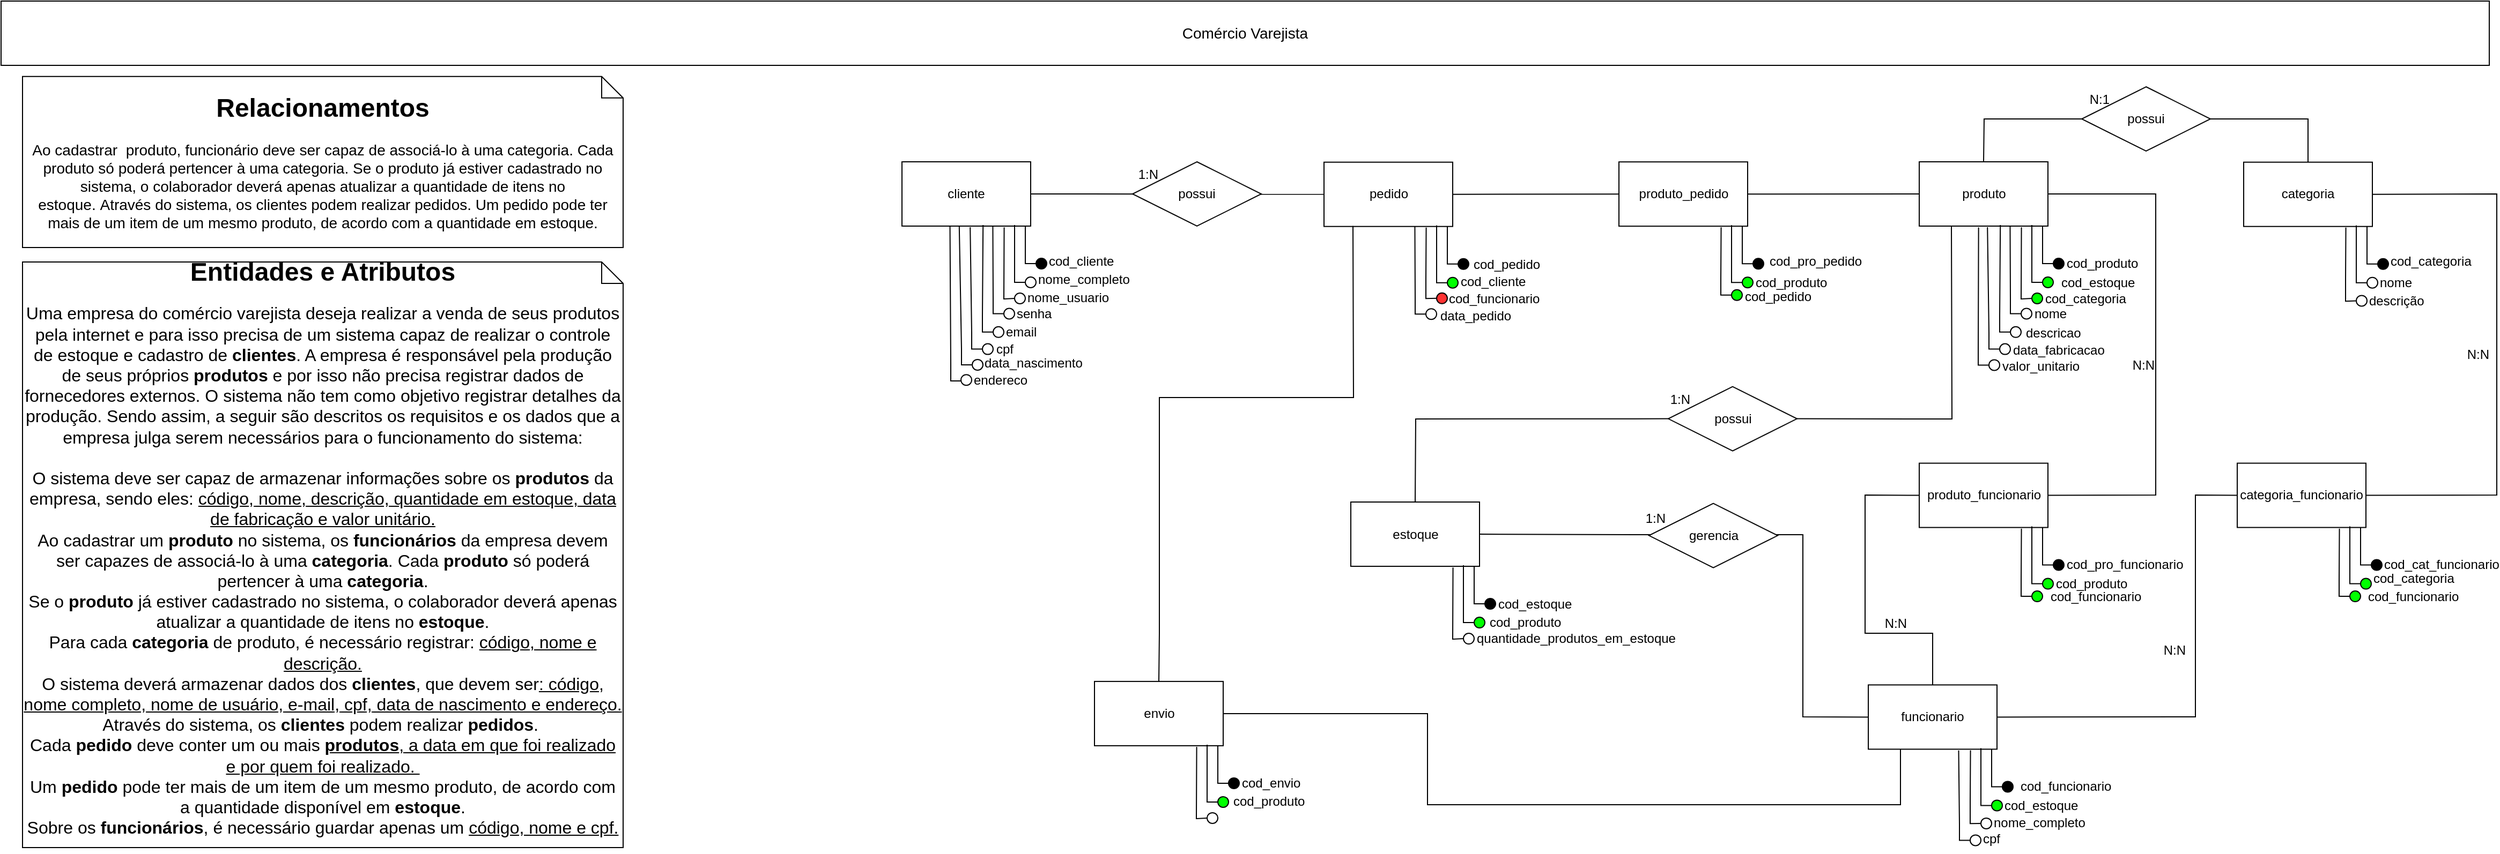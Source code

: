 <mxfile version="15.2.7" type="device" pages="3"><diagram id="CBzdUtZxg_5rJtOqgZZ0" name="DER Primeira versão"><mxGraphModel dx="5691" dy="1068" grid="1" gridSize="10" guides="1" tooltips="1" connect="1" arrows="1" fold="1" page="1" pageScale="1" pageWidth="1169" pageHeight="827" math="0" shadow="0"><root><mxCell id="KBSJEiB-w_y7K22LH5Bs-0"/><mxCell id="KBSJEiB-w_y7K22LH5Bs-1" parent="KBSJEiB-w_y7K22LH5Bs-0"/><mxCell id="WvqPq2vOSKxSYtadDjMQ-0" value="&lt;font style=&quot;font-size: 14px&quot;&gt;Comércio Varejista&lt;/font&gt;" style="whiteSpace=wrap;html=1;" parent="KBSJEiB-w_y7K22LH5Bs-1" vertex="1"><mxGeometry x="-3500" y="10" width="2320" height="60" as="geometry"/></mxCell><mxCell id="WvqPq2vOSKxSYtadDjMQ-1" value="produto" style="rounded=0;whiteSpace=wrap;html=1;" parent="KBSJEiB-w_y7K22LH5Bs-1" vertex="1"><mxGeometry x="-1711.5" y="160" width="120" height="60" as="geometry"/></mxCell><mxCell id="WvqPq2vOSKxSYtadDjMQ-2" value="" style="group" parent="KBSJEiB-w_y7K22LH5Bs-1" vertex="1" connectable="0"><mxGeometry x="-1596.5" y="250.0" width="20" height="10" as="geometry"/></mxCell><mxCell id="WvqPq2vOSKxSYtadDjMQ-3" value="" style="endArrow=none;html=1;rounded=0;entryX=0.5;entryY=0;entryDx=0;entryDy=0;" parent="WvqPq2vOSKxSYtadDjMQ-2" target="WvqPq2vOSKxSYtadDjMQ-4" edge="1"><mxGeometry relative="1" as="geometry"><mxPoint y="-30" as="sourcePoint"/><mxPoint y="10" as="targetPoint"/><Array as="points"><mxPoint y="-10"/><mxPoint y="5"/></Array></mxGeometry></mxCell><mxCell id="WvqPq2vOSKxSYtadDjMQ-4" value="" style="ellipse;whiteSpace=wrap;html=1;aspect=fixed;direction=south;fillColor=#000000;" parent="WvqPq2vOSKxSYtadDjMQ-2" vertex="1"><mxGeometry x="10" width="10" height="10" as="geometry"/></mxCell><mxCell id="WvqPq2vOSKxSYtadDjMQ-5" value="" style="group;fillColor=#FFFFFF;" parent="KBSJEiB-w_y7K22LH5Bs-1" vertex="1" connectable="0"><mxGeometry x="-1646.5" y="329.8" width="20" height="10" as="geometry"/></mxCell><mxCell id="WvqPq2vOSKxSYtadDjMQ-6" value="" style="ellipse;whiteSpace=wrap;html=1;aspect=fixed;direction=south;" parent="WvqPq2vOSKxSYtadDjMQ-5" vertex="1"><mxGeometry x="10" width="10" height="10" as="geometry"/></mxCell><mxCell id="WvqPq2vOSKxSYtadDjMQ-7" value="" style="endArrow=none;html=1;rounded=0;exitX=0.53;exitY=1.017;exitDx=0;exitDy=0;exitPerimeter=0;" parent="KBSJEiB-w_y7K22LH5Bs-1" source="WvqPq2vOSKxSYtadDjMQ-1" edge="1"><mxGeometry relative="1" as="geometry"><mxPoint x="-1646.5" y="223.0" as="sourcePoint"/><mxPoint x="-1646.5" y="334.8" as="targetPoint"/><Array as="points"><mxPoint x="-1646.5" y="319.8"/><mxPoint x="-1646.5" y="334.8"/><mxPoint x="-1636.5" y="334.8"/></Array></mxGeometry></mxCell><mxCell id="WvqPq2vOSKxSYtadDjMQ-8" value="" style="group" parent="KBSJEiB-w_y7K22LH5Bs-1" vertex="1" connectable="0"><mxGeometry x="-1606.5" y="267.5" width="20" height="10" as="geometry"/></mxCell><mxCell id="WvqPq2vOSKxSYtadDjMQ-9" value="" style="ellipse;whiteSpace=wrap;html=1;aspect=fixed;direction=south;fillColor=#00FF00;" parent="WvqPq2vOSKxSYtadDjMQ-8" vertex="1"><mxGeometry x="10" width="10" height="10" as="geometry"/></mxCell><mxCell id="WvqPq2vOSKxSYtadDjMQ-10" value="" style="endArrow=none;html=1;rounded=0;entryX=0.5;entryY=1;entryDx=0;entryDy=0;" parent="KBSJEiB-w_y7K22LH5Bs-1" target="WvqPq2vOSKxSYtadDjMQ-9" edge="1"><mxGeometry relative="1" as="geometry"><mxPoint x="-1606.5" y="219" as="sourcePoint"/><mxPoint x="-1601.5" y="273.0" as="targetPoint"/><Array as="points"><mxPoint x="-1606.5" y="257.5"/><mxPoint x="-1606.5" y="272.5"/></Array></mxGeometry></mxCell><mxCell id="WvqPq2vOSKxSYtadDjMQ-11" value="" style="group" parent="KBSJEiB-w_y7K22LH5Bs-1" vertex="1" connectable="0"><mxGeometry x="-1616.5" y="282.5" width="20" height="10" as="geometry"/></mxCell><mxCell id="WvqPq2vOSKxSYtadDjMQ-12" value="" style="ellipse;whiteSpace=wrap;html=1;aspect=fixed;direction=south;fillColor=#00FF00;" parent="WvqPq2vOSKxSYtadDjMQ-11" vertex="1"><mxGeometry x="10" width="10" height="10" as="geometry"/></mxCell><mxCell id="WvqPq2vOSKxSYtadDjMQ-13" value="" style="group" parent="KBSJEiB-w_y7K22LH5Bs-1" vertex="1" connectable="0"><mxGeometry x="-1626.5" y="296.75" width="20" height="10" as="geometry"/></mxCell><mxCell id="WvqPq2vOSKxSYtadDjMQ-14" value="" style="ellipse;whiteSpace=wrap;html=1;aspect=fixed;direction=south;fillColor=#FFFFFF;" parent="WvqPq2vOSKxSYtadDjMQ-13" vertex="1"><mxGeometry x="10" width="10" height="10" as="geometry"/></mxCell><mxCell id="WvqPq2vOSKxSYtadDjMQ-15" value="" style="endArrow=none;html=1;rounded=0;exitX=0.706;exitY=0.999;exitDx=0;exitDy=0;exitPerimeter=0;entryX=0.5;entryY=1;entryDx=0;entryDy=0;" parent="KBSJEiB-w_y7K22LH5Bs-1" source="WvqPq2vOSKxSYtadDjMQ-1" target="WvqPq2vOSKxSYtadDjMQ-14" edge="1"><mxGeometry relative="1" as="geometry"><mxPoint x="-1626.5" y="248.25" as="sourcePoint"/><mxPoint x="-1621.5" y="300.0" as="targetPoint"/><Array as="points"><mxPoint x="-1626.5" y="286.75"/><mxPoint x="-1626.5" y="301.75"/></Array></mxGeometry></mxCell><mxCell id="WvqPq2vOSKxSYtadDjMQ-16" value="" style="endArrow=none;html=1;rounded=0;exitX=0.794;exitY=1.018;exitDx=0;exitDy=0;exitPerimeter=0;entryX=0.5;entryY=1;entryDx=0;entryDy=0;" parent="KBSJEiB-w_y7K22LH5Bs-1" source="WvqPq2vOSKxSYtadDjMQ-1" target="WvqPq2vOSKxSYtadDjMQ-12" edge="1"><mxGeometry relative="1" as="geometry"><mxPoint x="-1616.5" y="249.25" as="sourcePoint"/><mxPoint x="-1601.5" y="288.0" as="targetPoint"/><Array as="points"><mxPoint x="-1616.5" y="288.0"/></Array></mxGeometry></mxCell><mxCell id="WvqPq2vOSKxSYtadDjMQ-17" value="" style="group" parent="KBSJEiB-w_y7K22LH5Bs-1" vertex="1" connectable="0"><mxGeometry x="-1636.5" y="313.91" width="20" height="10" as="geometry"/></mxCell><mxCell id="WvqPq2vOSKxSYtadDjMQ-18" value="" style="ellipse;whiteSpace=wrap;html=1;aspect=fixed;direction=south;fillColor=#FFFFFF;" parent="WvqPq2vOSKxSYtadDjMQ-17" vertex="1"><mxGeometry x="10" width="10" height="10" as="geometry"/></mxCell><mxCell id="WvqPq2vOSKxSYtadDjMQ-19" value="" style="endArrow=none;html=1;rounded=0;exitX=0.63;exitY=0.983;exitDx=0;exitDy=0;exitPerimeter=0;entryX=0.5;entryY=1;entryDx=0;entryDy=0;" parent="KBSJEiB-w_y7K22LH5Bs-1" source="WvqPq2vOSKxSYtadDjMQ-1" target="WvqPq2vOSKxSYtadDjMQ-18" edge="1"><mxGeometry relative="1" as="geometry"><mxPoint x="-1636.78" y="237.1" as="sourcePoint"/><mxPoint x="-1631.5" y="319.0" as="targetPoint"/><Array as="points"><mxPoint x="-1636.5" y="303.91"/><mxPoint x="-1636.5" y="318.91"/></Array></mxGeometry></mxCell><mxCell id="WvqPq2vOSKxSYtadDjMQ-20" value="" style="group;fillColor=#FFFFFF;" parent="KBSJEiB-w_y7K22LH5Bs-1" vertex="1" connectable="0"><mxGeometry x="-1324" y="304.81" width="20" height="10" as="geometry"/></mxCell><mxCell id="WvqPq2vOSKxSYtadDjMQ-21" value="cod_produto" style="text;html=1;strokeColor=none;fillColor=none;align=left;verticalAlign=middle;whiteSpace=wrap;rounded=0;" parent="KBSJEiB-w_y7K22LH5Bs-1" vertex="1"><mxGeometry x="-1576.5" y="245.0" width="85" height="20" as="geometry"/></mxCell><mxCell id="WvqPq2vOSKxSYtadDjMQ-22" value="nome" style="text;html=1;strokeColor=none;fillColor=none;align=left;verticalAlign=middle;whiteSpace=wrap;rounded=0;" parent="KBSJEiB-w_y7K22LH5Bs-1" vertex="1"><mxGeometry x="-1606.5" y="292.45" width="70" height="20" as="geometry"/></mxCell><mxCell id="WvqPq2vOSKxSYtadDjMQ-23" value="cod_estoque" style="text;html=1;strokeColor=none;fillColor=none;align=left;verticalAlign=middle;whiteSpace=wrap;rounded=0;" parent="KBSJEiB-w_y7K22LH5Bs-1" vertex="1"><mxGeometry x="-1581.5" y="262.5" width="70" height="20" as="geometry"/></mxCell><mxCell id="WvqPq2vOSKxSYtadDjMQ-24" value="descricao" style="text;html=1;strokeColor=none;fillColor=none;align=left;verticalAlign=middle;whiteSpace=wrap;rounded=0;" parent="KBSJEiB-w_y7K22LH5Bs-1" vertex="1"><mxGeometry x="-1614" y="309.61" width="70" height="20" as="geometry"/></mxCell><mxCell id="WvqPq2vOSKxSYtadDjMQ-25" value="data_fabricacao" style="text;html=1;strokeColor=none;fillColor=none;align=left;verticalAlign=middle;whiteSpace=wrap;rounded=0;" parent="KBSJEiB-w_y7K22LH5Bs-1" vertex="1"><mxGeometry x="-1626.5" y="325.5" width="100" height="20" as="geometry"/></mxCell><mxCell id="WvqPq2vOSKxSYtadDjMQ-26" value="valor_unitario" style="text;html=1;strokeColor=none;fillColor=none;align=left;verticalAlign=middle;whiteSpace=wrap;rounded=0;" parent="KBSJEiB-w_y7K22LH5Bs-1" vertex="1"><mxGeometry x="-1636.5" y="340.5" width="100" height="20" as="geometry"/></mxCell><mxCell id="WvqPq2vOSKxSYtadDjMQ-27" value="cod_categoria" style="text;html=1;strokeColor=none;fillColor=none;align=left;verticalAlign=middle;whiteSpace=wrap;rounded=0;" parent="KBSJEiB-w_y7K22LH5Bs-1" vertex="1"><mxGeometry x="-1274" y="243.19" width="75" height="20" as="geometry"/></mxCell><mxCell id="WvqPq2vOSKxSYtadDjMQ-28" value="nome" style="text;html=1;strokeColor=none;fillColor=none;align=left;verticalAlign=middle;whiteSpace=wrap;rounded=0;" parent="KBSJEiB-w_y7K22LH5Bs-1" vertex="1"><mxGeometry x="-1284" y="262.85" width="35" height="20" as="geometry"/></mxCell><mxCell id="WvqPq2vOSKxSYtadDjMQ-29" value="descrição" style="text;html=1;strokeColor=none;fillColor=none;align=left;verticalAlign=middle;whiteSpace=wrap;rounded=0;" parent="KBSJEiB-w_y7K22LH5Bs-1" vertex="1"><mxGeometry x="-1294" y="279.7" width="65" height="20" as="geometry"/></mxCell><mxCell id="WvqPq2vOSKxSYtadDjMQ-30" value="categoria" style="rounded=0;whiteSpace=wrap;html=1;" parent="KBSJEiB-w_y7K22LH5Bs-1" vertex="1"><mxGeometry x="-1409" y="160.35" width="120" height="60" as="geometry"/></mxCell><mxCell id="WvqPq2vOSKxSYtadDjMQ-31" value="" style="group" parent="KBSJEiB-w_y7K22LH5Bs-1" vertex="1" connectable="0"><mxGeometry x="-1294" y="250.35" width="20" height="10" as="geometry"/></mxCell><mxCell id="WvqPq2vOSKxSYtadDjMQ-32" value="" style="endArrow=none;html=1;rounded=0;entryX=0.5;entryY=0;entryDx=0;entryDy=0;" parent="WvqPq2vOSKxSYtadDjMQ-31" target="WvqPq2vOSKxSYtadDjMQ-33" edge="1"><mxGeometry relative="1" as="geometry"><mxPoint y="-30" as="sourcePoint"/><mxPoint y="10" as="targetPoint"/><Array as="points"><mxPoint y="-10"/><mxPoint y="5"/></Array></mxGeometry></mxCell><mxCell id="WvqPq2vOSKxSYtadDjMQ-33" value="" style="ellipse;whiteSpace=wrap;html=1;aspect=fixed;direction=south;fillColor=#000000;" parent="WvqPq2vOSKxSYtadDjMQ-31" vertex="1"><mxGeometry x="10" width="10" height="10" as="geometry"/></mxCell><mxCell id="WvqPq2vOSKxSYtadDjMQ-34" value="" style="group" parent="KBSJEiB-w_y7K22LH5Bs-1" vertex="1" connectable="0"><mxGeometry x="-1304" y="267.85" width="20" height="10" as="geometry"/></mxCell><mxCell id="WvqPq2vOSKxSYtadDjMQ-35" value="" style="ellipse;whiteSpace=wrap;html=1;aspect=fixed;direction=south;fillColor=#FFFFFF;" parent="WvqPq2vOSKxSYtadDjMQ-34" vertex="1"><mxGeometry x="10" width="10" height="10" as="geometry"/></mxCell><mxCell id="WvqPq2vOSKxSYtadDjMQ-36" value="" style="endArrow=none;html=1;rounded=0;entryX=0.5;entryY=1;entryDx=0;entryDy=0;" parent="KBSJEiB-w_y7K22LH5Bs-1" target="WvqPq2vOSKxSYtadDjMQ-35" edge="1"><mxGeometry relative="1" as="geometry"><mxPoint x="-1304" y="219.35" as="sourcePoint"/><mxPoint x="-1299" y="273.35" as="targetPoint"/><Array as="points"><mxPoint x="-1304" y="257.85"/><mxPoint x="-1304" y="272.85"/></Array></mxGeometry></mxCell><mxCell id="WvqPq2vOSKxSYtadDjMQ-37" value="" style="group" parent="KBSJEiB-w_y7K22LH5Bs-1" vertex="1" connectable="0"><mxGeometry x="-1314" y="284.7" width="20" height="10" as="geometry"/></mxCell><mxCell id="WvqPq2vOSKxSYtadDjMQ-38" value="" style="ellipse;whiteSpace=wrap;html=1;aspect=fixed;direction=south;fillColor=#FFFFFF;" parent="WvqPq2vOSKxSYtadDjMQ-37" vertex="1"><mxGeometry x="10" width="10" height="10" as="geometry"/></mxCell><mxCell id="WvqPq2vOSKxSYtadDjMQ-39" value="" style="endArrow=none;html=1;rounded=0;exitX=0.794;exitY=1.018;exitDx=0;exitDy=0;exitPerimeter=0;entryX=0.5;entryY=1;entryDx=0;entryDy=0;" parent="KBSJEiB-w_y7K22LH5Bs-1" source="WvqPq2vOSKxSYtadDjMQ-30" target="WvqPq2vOSKxSYtadDjMQ-38" edge="1"><mxGeometry relative="1" as="geometry"><mxPoint x="-1314" y="249.6" as="sourcePoint"/><mxPoint x="-1309" y="280.35" as="targetPoint"/><Array as="points"><mxPoint x="-1314" y="269.6"/><mxPoint x="-1314" y="290.09"/></Array></mxGeometry></mxCell><mxCell id="WvqPq2vOSKxSYtadDjMQ-40" value="cod_cat_funcionario" style="text;html=1;strokeColor=none;fillColor=none;align=left;verticalAlign=middle;whiteSpace=wrap;rounded=0;" parent="KBSJEiB-w_y7K22LH5Bs-1" vertex="1"><mxGeometry x="-1280" y="526.27" width="100" height="20" as="geometry"/></mxCell><mxCell id="WvqPq2vOSKxSYtadDjMQ-41" value="categoria_funcionario" style="rounded=0;whiteSpace=wrap;html=1;" parent="KBSJEiB-w_y7K22LH5Bs-1" vertex="1"><mxGeometry x="-1415" y="441.27" width="120" height="60" as="geometry"/></mxCell><mxCell id="WvqPq2vOSKxSYtadDjMQ-42" value="" style="group" parent="KBSJEiB-w_y7K22LH5Bs-1" vertex="1" connectable="0"><mxGeometry x="-1300" y="531.27" width="20" height="10" as="geometry"/></mxCell><mxCell id="WvqPq2vOSKxSYtadDjMQ-43" value="" style="endArrow=none;html=1;rounded=0;entryX=0.5;entryY=0;entryDx=0;entryDy=0;" parent="WvqPq2vOSKxSYtadDjMQ-42" target="WvqPq2vOSKxSYtadDjMQ-44" edge="1"><mxGeometry relative="1" as="geometry"><mxPoint y="-30" as="sourcePoint"/><mxPoint y="10" as="targetPoint"/><Array as="points"><mxPoint y="-10"/><mxPoint y="5"/></Array></mxGeometry></mxCell><mxCell id="WvqPq2vOSKxSYtadDjMQ-44" value="" style="ellipse;whiteSpace=wrap;html=1;aspect=fixed;direction=south;fillColor=#000000;" parent="WvqPq2vOSKxSYtadDjMQ-42" vertex="1"><mxGeometry x="10" width="10" height="10" as="geometry"/></mxCell><mxCell id="WvqPq2vOSKxSYtadDjMQ-45" value="" style="group" parent="KBSJEiB-w_y7K22LH5Bs-1" vertex="1" connectable="0"><mxGeometry x="-1310" y="548.77" width="20" height="10" as="geometry"/></mxCell><mxCell id="WvqPq2vOSKxSYtadDjMQ-46" value="" style="ellipse;whiteSpace=wrap;html=1;aspect=fixed;direction=south;fillColor=#00FF00;" parent="WvqPq2vOSKxSYtadDjMQ-45" vertex="1"><mxGeometry x="10" width="10" height="10" as="geometry"/></mxCell><mxCell id="WvqPq2vOSKxSYtadDjMQ-47" value="" style="endArrow=none;html=1;rounded=0;entryX=0.5;entryY=1;entryDx=0;entryDy=0;" parent="KBSJEiB-w_y7K22LH5Bs-1" target="WvqPq2vOSKxSYtadDjMQ-46" edge="1"><mxGeometry relative="1" as="geometry"><mxPoint x="-1310" y="500.27" as="sourcePoint"/><mxPoint x="-1305" y="554.27" as="targetPoint"/><Array as="points"><mxPoint x="-1310" y="538.77"/><mxPoint x="-1310" y="553.77"/></Array></mxGeometry></mxCell><mxCell id="WvqPq2vOSKxSYtadDjMQ-48" value="" style="group" parent="KBSJEiB-w_y7K22LH5Bs-1" vertex="1" connectable="0"><mxGeometry x="-1320" y="560.52" width="20" height="10" as="geometry"/></mxCell><mxCell id="WvqPq2vOSKxSYtadDjMQ-49" value="" style="ellipse;whiteSpace=wrap;html=1;aspect=fixed;direction=south;fillColor=#00FF00;" parent="WvqPq2vOSKxSYtadDjMQ-48" vertex="1"><mxGeometry x="10" width="10" height="10" as="geometry"/></mxCell><mxCell id="WvqPq2vOSKxSYtadDjMQ-50" value="" style="endArrow=none;html=1;rounded=0;exitX=0.794;exitY=1.018;exitDx=0;exitDy=0;exitPerimeter=0;entryX=0.5;entryY=1;entryDx=0;entryDy=0;" parent="KBSJEiB-w_y7K22LH5Bs-1" source="WvqPq2vOSKxSYtadDjMQ-41" target="WvqPq2vOSKxSYtadDjMQ-49" edge="1"><mxGeometry relative="1" as="geometry"><mxPoint x="-1320" y="530.52" as="sourcePoint"/><mxPoint x="-1315" y="561.27" as="targetPoint"/><Array as="points"><mxPoint x="-1320" y="550.52"/><mxPoint x="-1320" y="565.52"/></Array></mxGeometry></mxCell><mxCell id="WvqPq2vOSKxSYtadDjMQ-51" value="cod_categoria" style="text;html=1;strokeColor=none;fillColor=none;align=left;verticalAlign=middle;whiteSpace=wrap;rounded=0;" parent="KBSJEiB-w_y7K22LH5Bs-1" vertex="1"><mxGeometry x="-1290" y="538.77" width="100" height="20" as="geometry"/></mxCell><mxCell id="WvqPq2vOSKxSYtadDjMQ-52" value="cod_funcionario" style="text;html=1;strokeColor=none;fillColor=none;align=left;verticalAlign=middle;whiteSpace=wrap;rounded=0;" parent="KBSJEiB-w_y7K22LH5Bs-1" vertex="1"><mxGeometry x="-1295" y="555.52" width="85" height="20" as="geometry"/></mxCell><mxCell id="WvqPq2vOSKxSYtadDjMQ-53" value="nome_completo" style="text;html=1;strokeColor=none;fillColor=none;align=left;verticalAlign=middle;whiteSpace=wrap;rounded=0;" parent="KBSJEiB-w_y7K22LH5Bs-1" vertex="1"><mxGeometry x="-1644" y="767.45" width="100" height="20" as="geometry"/></mxCell><mxCell id="WvqPq2vOSKxSYtadDjMQ-54" value="cpf" style="text;html=1;strokeColor=none;fillColor=none;align=left;verticalAlign=middle;whiteSpace=wrap;rounded=0;" parent="KBSJEiB-w_y7K22LH5Bs-1" vertex="1"><mxGeometry x="-1654" y="782.45" width="100" height="20" as="geometry"/></mxCell><mxCell id="WvqPq2vOSKxSYtadDjMQ-55" value="funcionario" style="rounded=0;whiteSpace=wrap;html=1;" parent="KBSJEiB-w_y7K22LH5Bs-1" vertex="1"><mxGeometry x="-1759" y="648.2" width="120" height="60" as="geometry"/></mxCell><mxCell id="WvqPq2vOSKxSYtadDjMQ-56" value="" style="group" parent="KBSJEiB-w_y7K22LH5Bs-1" vertex="1" connectable="0"><mxGeometry x="-1644" y="738.2" width="20" height="10" as="geometry"/></mxCell><mxCell id="WvqPq2vOSKxSYtadDjMQ-57" value="" style="endArrow=none;html=1;rounded=0;entryX=0.5;entryY=0;entryDx=0;entryDy=0;" parent="WvqPq2vOSKxSYtadDjMQ-56" target="WvqPq2vOSKxSYtadDjMQ-58" edge="1"><mxGeometry relative="1" as="geometry"><mxPoint y="-30" as="sourcePoint"/><mxPoint y="10" as="targetPoint"/><Array as="points"><mxPoint y="-10"/><mxPoint y="5"/></Array></mxGeometry></mxCell><mxCell id="WvqPq2vOSKxSYtadDjMQ-58" value="" style="ellipse;whiteSpace=wrap;html=1;aspect=fixed;direction=south;fillColor=#000000;" parent="WvqPq2vOSKxSYtadDjMQ-56" vertex="1"><mxGeometry x="10" width="10" height="10" as="geometry"/></mxCell><mxCell id="WvqPq2vOSKxSYtadDjMQ-59" value="" style="group" parent="KBSJEiB-w_y7K22LH5Bs-1" vertex="1" connectable="0"><mxGeometry x="-1654" y="755.7" width="20" height="10" as="geometry"/></mxCell><mxCell id="WvqPq2vOSKxSYtadDjMQ-60" value="" style="ellipse;whiteSpace=wrap;html=1;aspect=fixed;direction=south;fillColor=#00FF00;" parent="WvqPq2vOSKxSYtadDjMQ-59" vertex="1"><mxGeometry x="10" width="10" height="10" as="geometry"/></mxCell><mxCell id="WvqPq2vOSKxSYtadDjMQ-61" value="" style="endArrow=none;html=1;rounded=0;entryX=0.5;entryY=1;entryDx=0;entryDy=0;" parent="KBSJEiB-w_y7K22LH5Bs-1" target="WvqPq2vOSKxSYtadDjMQ-60" edge="1"><mxGeometry relative="1" as="geometry"><mxPoint x="-1654" y="707.2" as="sourcePoint"/><mxPoint x="-1649" y="761.2" as="targetPoint"/><Array as="points"><mxPoint x="-1654" y="745.7"/><mxPoint x="-1654" y="760.7"/></Array></mxGeometry></mxCell><mxCell id="WvqPq2vOSKxSYtadDjMQ-62" value="" style="group" parent="KBSJEiB-w_y7K22LH5Bs-1" vertex="1" connectable="0"><mxGeometry x="-1664" y="772.45" width="20" height="10" as="geometry"/></mxCell><mxCell id="WvqPq2vOSKxSYtadDjMQ-63" value="" style="ellipse;whiteSpace=wrap;html=1;aspect=fixed;direction=south;fillColor=#FFFFFF;" parent="WvqPq2vOSKxSYtadDjMQ-62" vertex="1"><mxGeometry x="10" width="10" height="10" as="geometry"/></mxCell><mxCell id="WvqPq2vOSKxSYtadDjMQ-64" value="" style="endArrow=none;html=1;rounded=0;exitX=0.794;exitY=1.018;exitDx=0;exitDy=0;exitPerimeter=0;entryX=0.5;entryY=1;entryDx=0;entryDy=0;" parent="KBSJEiB-w_y7K22LH5Bs-1" source="WvqPq2vOSKxSYtadDjMQ-55" target="WvqPq2vOSKxSYtadDjMQ-63" edge="1"><mxGeometry relative="1" as="geometry"><mxPoint x="-1664" y="737.45" as="sourcePoint"/><mxPoint x="-1659" y="768.2" as="targetPoint"/><Array as="points"><mxPoint x="-1664" y="757.45"/><mxPoint x="-1664" y="777.6"/></Array></mxGeometry></mxCell><mxCell id="WvqPq2vOSKxSYtadDjMQ-65" value="cod_funcionario" style="text;html=1;strokeColor=none;fillColor=none;align=left;verticalAlign=middle;whiteSpace=wrap;rounded=0;" parent="KBSJEiB-w_y7K22LH5Bs-1" vertex="1"><mxGeometry x="-1619" y="733.2" width="85" height="20" as="geometry"/></mxCell><mxCell id="WvqPq2vOSKxSYtadDjMQ-66" value="pedido" style="rounded=0;whiteSpace=wrap;html=1;" parent="KBSJEiB-w_y7K22LH5Bs-1" vertex="1"><mxGeometry x="-2266.5" y="160.35" width="120" height="60" as="geometry"/></mxCell><mxCell id="WvqPq2vOSKxSYtadDjMQ-67" value="data_pedido" style="text;html=1;strokeColor=none;fillColor=none;align=left;verticalAlign=middle;whiteSpace=wrap;rounded=0;" parent="KBSJEiB-w_y7K22LH5Bs-1" vertex="1"><mxGeometry x="-2160" y="294.26" width="100" height="20" as="geometry"/></mxCell><mxCell id="WvqPq2vOSKxSYtadDjMQ-68" value="cod_cliente" style="text;html=1;strokeColor=none;fillColor=none;align=left;verticalAlign=middle;whiteSpace=wrap;rounded=0;" parent="KBSJEiB-w_y7K22LH5Bs-1" vertex="1"><mxGeometry x="-2141.5" y="262.41" width="85" height="20" as="geometry"/></mxCell><mxCell id="WvqPq2vOSKxSYtadDjMQ-69" value="" style="group" parent="KBSJEiB-w_y7K22LH5Bs-1" vertex="1" connectable="0"><mxGeometry x="-2151.5" y="250.35" width="20" height="10" as="geometry"/></mxCell><mxCell id="WvqPq2vOSKxSYtadDjMQ-70" value="" style="endArrow=none;html=1;rounded=0;entryX=0.5;entryY=0;entryDx=0;entryDy=0;" parent="WvqPq2vOSKxSYtadDjMQ-69" target="WvqPq2vOSKxSYtadDjMQ-71" edge="1"><mxGeometry relative="1" as="geometry"><mxPoint y="-30" as="sourcePoint"/><mxPoint y="10" as="targetPoint"/><Array as="points"><mxPoint y="-10"/><mxPoint y="5"/></Array></mxGeometry></mxCell><mxCell id="WvqPq2vOSKxSYtadDjMQ-71" value="" style="ellipse;whiteSpace=wrap;html=1;aspect=fixed;direction=south;fillColor=#000000;" parent="WvqPq2vOSKxSYtadDjMQ-69" vertex="1"><mxGeometry x="10" width="10" height="10" as="geometry"/></mxCell><mxCell id="WvqPq2vOSKxSYtadDjMQ-72" value="" style="group;fillColor=#FFFFFF;" parent="KBSJEiB-w_y7K22LH5Bs-1" vertex="1" connectable="0"><mxGeometry x="-2201.5" y="330.15" width="20" height="10" as="geometry"/></mxCell><mxCell id="WvqPq2vOSKxSYtadDjMQ-73" value="" style="group" parent="KBSJEiB-w_y7K22LH5Bs-1" vertex="1" connectable="0"><mxGeometry x="-2161.5" y="267.85" width="20" height="10" as="geometry"/></mxCell><mxCell id="WvqPq2vOSKxSYtadDjMQ-74" value="" style="ellipse;whiteSpace=wrap;html=1;aspect=fixed;direction=south;fillColor=#00FF00;" parent="WvqPq2vOSKxSYtadDjMQ-73" vertex="1"><mxGeometry x="10" width="10" height="10" as="geometry"/></mxCell><mxCell id="WvqPq2vOSKxSYtadDjMQ-75" value="" style="endArrow=none;html=1;rounded=0;entryX=0.5;entryY=1;entryDx=0;entryDy=0;" parent="KBSJEiB-w_y7K22LH5Bs-1" target="WvqPq2vOSKxSYtadDjMQ-74" edge="1"><mxGeometry relative="1" as="geometry"><mxPoint x="-2161.5" y="219.35" as="sourcePoint"/><mxPoint x="-2146.5" y="262.65" as="targetPoint"/><Array as="points"><mxPoint x="-2161.5" y="257.85"/><mxPoint x="-2161.5" y="272.85"/></Array></mxGeometry></mxCell><mxCell id="WvqPq2vOSKxSYtadDjMQ-76" value="" style="group" parent="KBSJEiB-w_y7K22LH5Bs-1" vertex="1" connectable="0"><mxGeometry x="-2171.5" y="282.41" width="20" height="10" as="geometry"/></mxCell><mxCell id="WvqPq2vOSKxSYtadDjMQ-77" value="" style="ellipse;whiteSpace=wrap;html=1;aspect=fixed;direction=south;fillColor=#FF3333;" parent="WvqPq2vOSKxSYtadDjMQ-76" vertex="1"><mxGeometry x="10" width="10" height="10" as="geometry"/></mxCell><mxCell id="WvqPq2vOSKxSYtadDjMQ-78" value="" style="group" parent="KBSJEiB-w_y7K22LH5Bs-1" vertex="1" connectable="0"><mxGeometry x="-2181.5" y="297.1" width="20" height="10" as="geometry"/></mxCell><mxCell id="WvqPq2vOSKxSYtadDjMQ-79" value="" style="ellipse;whiteSpace=wrap;html=1;aspect=fixed;direction=south;fillColor=#FFFFFF;" parent="WvqPq2vOSKxSYtadDjMQ-78" vertex="1"><mxGeometry x="10" width="10" height="10" as="geometry"/></mxCell><mxCell id="WvqPq2vOSKxSYtadDjMQ-80" value="" style="endArrow=none;html=1;rounded=0;exitX=0.706;exitY=0.999;exitDx=0;exitDy=0;exitPerimeter=0;entryX=0.5;entryY=1;entryDx=0;entryDy=0;" parent="KBSJEiB-w_y7K22LH5Bs-1" source="WvqPq2vOSKxSYtadDjMQ-66" target="WvqPq2vOSKxSYtadDjMQ-79" edge="1"><mxGeometry relative="1" as="geometry"><mxPoint x="-2181.5" y="248.6" as="sourcePoint"/><mxPoint x="-2172.5" y="286.65" as="targetPoint"/><Array as="points"><mxPoint x="-2181.5" y="287.1"/><mxPoint x="-2181.5" y="302.1"/></Array></mxGeometry></mxCell><mxCell id="WvqPq2vOSKxSYtadDjMQ-81" value="" style="endArrow=none;html=1;rounded=0;exitX=0.794;exitY=1.018;exitDx=0;exitDy=0;exitPerimeter=0;entryX=0.5;entryY=1;entryDx=0;entryDy=0;" parent="KBSJEiB-w_y7K22LH5Bs-1" source="WvqPq2vOSKxSYtadDjMQ-66" target="WvqPq2vOSKxSYtadDjMQ-77" edge="1"><mxGeometry relative="1" as="geometry"><mxPoint x="-2171.5" y="249.6" as="sourcePoint"/><mxPoint x="-2156.5" y="272.65" as="targetPoint"/><Array as="points"><mxPoint x="-2171.5" y="269.6"/><mxPoint x="-2171.5" y="287.65"/></Array></mxGeometry></mxCell><mxCell id="WvqPq2vOSKxSYtadDjMQ-82" value="cod_pedido" style="text;html=1;strokeColor=none;fillColor=none;align=left;verticalAlign=middle;whiteSpace=wrap;rounded=0;" parent="KBSJEiB-w_y7K22LH5Bs-1" vertex="1"><mxGeometry x="-2129" y="245.7" width="100" height="20" as="geometry"/></mxCell><mxCell id="WvqPq2vOSKxSYtadDjMQ-83" value="cod_funcionario" style="text;html=1;strokeColor=none;fillColor=none;align=left;verticalAlign=middle;whiteSpace=wrap;rounded=0;" parent="KBSJEiB-w_y7K22LH5Bs-1" vertex="1"><mxGeometry x="-2152.5" y="277.85" width="85" height="20" as="geometry"/></mxCell><mxCell id="WvqPq2vOSKxSYtadDjMQ-84" value="estoque" style="rounded=0;whiteSpace=wrap;html=1;" parent="KBSJEiB-w_y7K22LH5Bs-1" vertex="1"><mxGeometry x="-2241.5" y="477.52" width="120" height="60" as="geometry"/></mxCell><mxCell id="WvqPq2vOSKxSYtadDjMQ-85" value="" style="group" parent="KBSJEiB-w_y7K22LH5Bs-1" vertex="1" connectable="0"><mxGeometry x="-2126.5" y="567.52" width="20" height="10" as="geometry"/></mxCell><mxCell id="WvqPq2vOSKxSYtadDjMQ-86" value="" style="endArrow=none;html=1;rounded=0;entryX=0.5;entryY=0;entryDx=0;entryDy=0;" parent="WvqPq2vOSKxSYtadDjMQ-85" target="WvqPq2vOSKxSYtadDjMQ-87" edge="1"><mxGeometry relative="1" as="geometry"><mxPoint y="-30" as="sourcePoint"/><mxPoint y="10" as="targetPoint"/><Array as="points"><mxPoint y="-10"/><mxPoint y="5"/></Array></mxGeometry></mxCell><mxCell id="WvqPq2vOSKxSYtadDjMQ-87" value="" style="ellipse;whiteSpace=wrap;html=1;aspect=fixed;direction=south;fillColor=#000000;" parent="WvqPq2vOSKxSYtadDjMQ-85" vertex="1"><mxGeometry x="10" width="10" height="10" as="geometry"/></mxCell><mxCell id="WvqPq2vOSKxSYtadDjMQ-88" value="" style="group" parent="KBSJEiB-w_y7K22LH5Bs-1" vertex="1" connectable="0"><mxGeometry x="-2136.5" y="585.02" width="20" height="10" as="geometry"/></mxCell><mxCell id="WvqPq2vOSKxSYtadDjMQ-89" value="" style="ellipse;whiteSpace=wrap;html=1;aspect=fixed;direction=south;fillColor=#00FF00;" parent="WvqPq2vOSKxSYtadDjMQ-88" vertex="1"><mxGeometry x="10" width="10" height="10" as="geometry"/></mxCell><mxCell id="WvqPq2vOSKxSYtadDjMQ-90" value="" style="endArrow=none;html=1;rounded=0;entryX=0.5;entryY=1;entryDx=0;entryDy=0;" parent="KBSJEiB-w_y7K22LH5Bs-1" target="WvqPq2vOSKxSYtadDjMQ-89" edge="1"><mxGeometry relative="1" as="geometry"><mxPoint x="-2136.5" y="536.52" as="sourcePoint"/><mxPoint x="-2131.5" y="590.52" as="targetPoint"/><Array as="points"><mxPoint x="-2136.5" y="575.02"/><mxPoint x="-2136.5" y="590.02"/></Array></mxGeometry></mxCell><mxCell id="WvqPq2vOSKxSYtadDjMQ-91" value="" style="group" parent="KBSJEiB-w_y7K22LH5Bs-1" vertex="1" connectable="0"><mxGeometry x="-2146.5" y="600.02" width="20" height="10" as="geometry"/></mxCell><mxCell id="WvqPq2vOSKxSYtadDjMQ-92" value="" style="ellipse;whiteSpace=wrap;html=1;aspect=fixed;direction=south;fillColor=#FFFFFF;" parent="WvqPq2vOSKxSYtadDjMQ-91" vertex="1"><mxGeometry x="10" width="10" height="10" as="geometry"/></mxCell><mxCell id="WvqPq2vOSKxSYtadDjMQ-93" value="" style="endArrow=none;html=1;rounded=0;exitX=0.794;exitY=1.018;exitDx=0;exitDy=0;exitPerimeter=0;entryX=0.5;entryY=1;entryDx=0;entryDy=0;" parent="KBSJEiB-w_y7K22LH5Bs-1" source="WvqPq2vOSKxSYtadDjMQ-84" target="WvqPq2vOSKxSYtadDjMQ-92" edge="1"><mxGeometry relative="1" as="geometry"><mxPoint x="-2146.5" y="566.77" as="sourcePoint"/><mxPoint x="-2131.5" y="605.52" as="targetPoint"/><Array as="points"><mxPoint x="-2146.5" y="605.52"/></Array></mxGeometry></mxCell><mxCell id="WvqPq2vOSKxSYtadDjMQ-94" value="" style="group;fillColor=#FFFFFF;" parent="KBSJEiB-w_y7K22LH5Bs-1" vertex="1" connectable="0"><mxGeometry x="-2172" y="663.2" width="20" height="10" as="geometry"/></mxCell><mxCell id="WvqPq2vOSKxSYtadDjMQ-95" value="cod_produto" style="text;html=1;strokeColor=none;fillColor=none;align=left;verticalAlign=middle;whiteSpace=wrap;rounded=0;" parent="KBSJEiB-w_y7K22LH5Bs-1" vertex="1"><mxGeometry x="-2114" y="580.02" width="85" height="20" as="geometry"/></mxCell><mxCell id="WvqPq2vOSKxSYtadDjMQ-96" value="cod_estoque" style="text;html=1;strokeColor=none;fillColor=none;align=left;verticalAlign=middle;whiteSpace=wrap;rounded=0;" parent="KBSJEiB-w_y7K22LH5Bs-1" vertex="1"><mxGeometry x="-2106.5" y="562.52" width="70" height="20" as="geometry"/></mxCell><mxCell id="WvqPq2vOSKxSYtadDjMQ-97" value="quantidade_produtos_em_estoque" style="text;html=1;strokeColor=none;fillColor=none;align=left;verticalAlign=middle;whiteSpace=wrap;rounded=0;" parent="KBSJEiB-w_y7K22LH5Bs-1" vertex="1"><mxGeometry x="-2126.5" y="595.02" width="189" height="20" as="geometry"/></mxCell><mxCell id="WvqPq2vOSKxSYtadDjMQ-98" value="cod_cliente" style="text;html=1;strokeColor=none;fillColor=none;align=left;verticalAlign=middle;whiteSpace=wrap;rounded=0;" parent="KBSJEiB-w_y7K22LH5Bs-1" vertex="1"><mxGeometry x="-2525" y="242.5" width="100" height="20" as="geometry"/></mxCell><mxCell id="WvqPq2vOSKxSYtadDjMQ-99" value="nome_usuario" style="text;html=1;strokeColor=none;fillColor=none;align=left;verticalAlign=middle;whiteSpace=wrap;rounded=0;" parent="KBSJEiB-w_y7K22LH5Bs-1" vertex="1"><mxGeometry x="-2545" y="277.4" width="100" height="20" as="geometry"/></mxCell><mxCell id="WvqPq2vOSKxSYtadDjMQ-100" value="senha" style="text;html=1;strokeColor=none;fillColor=none;align=left;verticalAlign=middle;whiteSpace=wrap;rounded=0;" parent="KBSJEiB-w_y7K22LH5Bs-1" vertex="1"><mxGeometry x="-2555" y="291.75" width="100" height="20" as="geometry"/></mxCell><mxCell id="WvqPq2vOSKxSYtadDjMQ-101" value="email" style="text;html=1;strokeColor=none;fillColor=none;align=left;verticalAlign=middle;whiteSpace=wrap;rounded=0;" parent="KBSJEiB-w_y7K22LH5Bs-1" vertex="1"><mxGeometry x="-2565" y="308.91" width="45" height="20" as="geometry"/></mxCell><mxCell id="WvqPq2vOSKxSYtadDjMQ-102" value="data_nascimento" style="text;html=1;strokeColor=none;fillColor=none;align=left;verticalAlign=middle;whiteSpace=wrap;rounded=0;" parent="KBSJEiB-w_y7K22LH5Bs-1" vertex="1"><mxGeometry x="-2585" y="338.25" width="100" height="20" as="geometry"/></mxCell><mxCell id="WvqPq2vOSKxSYtadDjMQ-103" value="endereco" style="text;html=1;strokeColor=none;fillColor=none;align=left;verticalAlign=middle;whiteSpace=wrap;rounded=0;" parent="KBSJEiB-w_y7K22LH5Bs-1" vertex="1"><mxGeometry x="-2595" y="353.6" width="100" height="20" as="geometry"/></mxCell><mxCell id="WvqPq2vOSKxSYtadDjMQ-104" value="nome_completo" style="text;html=1;strokeColor=none;fillColor=none;align=left;verticalAlign=middle;whiteSpace=wrap;rounded=0;" parent="KBSJEiB-w_y7K22LH5Bs-1" vertex="1"><mxGeometry x="-2535" y="260.0" width="100" height="20" as="geometry"/></mxCell><mxCell id="WvqPq2vOSKxSYtadDjMQ-105" value="cpf" style="text;html=1;strokeColor=none;fillColor=none;align=left;verticalAlign=middle;whiteSpace=wrap;rounded=0;" parent="KBSJEiB-w_y7K22LH5Bs-1" vertex="1"><mxGeometry x="-2574" y="324.8" width="30" height="20" as="geometry"/></mxCell><mxCell id="WvqPq2vOSKxSYtadDjMQ-106" value="cliente" style="rounded=0;whiteSpace=wrap;html=1;" parent="KBSJEiB-w_y7K22LH5Bs-1" vertex="1"><mxGeometry x="-2660" y="160.0" width="120" height="60" as="geometry"/></mxCell><mxCell id="WvqPq2vOSKxSYtadDjMQ-107" value="" style="group" parent="KBSJEiB-w_y7K22LH5Bs-1" vertex="1" connectable="0"><mxGeometry x="-2545" y="250.0" width="20" height="10" as="geometry"/></mxCell><mxCell id="WvqPq2vOSKxSYtadDjMQ-108" value="" style="endArrow=none;html=1;rounded=0;entryX=0.5;entryY=0;entryDx=0;entryDy=0;" parent="WvqPq2vOSKxSYtadDjMQ-107" target="WvqPq2vOSKxSYtadDjMQ-109" edge="1"><mxGeometry relative="1" as="geometry"><mxPoint y="-30" as="sourcePoint"/><mxPoint y="10" as="targetPoint"/><Array as="points"><mxPoint y="-10"/><mxPoint y="5"/></Array></mxGeometry></mxCell><mxCell id="WvqPq2vOSKxSYtadDjMQ-109" value="" style="ellipse;whiteSpace=wrap;html=1;aspect=fixed;direction=south;fillColor=#000000;" parent="WvqPq2vOSKxSYtadDjMQ-107" vertex="1"><mxGeometry x="10" width="10" height="10" as="geometry"/></mxCell><mxCell id="WvqPq2vOSKxSYtadDjMQ-110" value="" style="group;fillColor=#FFFFFF;" parent="KBSJEiB-w_y7K22LH5Bs-1" vertex="1" connectable="0"><mxGeometry x="-2595" y="329.8" width="20" height="10" as="geometry"/></mxCell><mxCell id="WvqPq2vOSKxSYtadDjMQ-111" value="" style="ellipse;whiteSpace=wrap;html=1;aspect=fixed;direction=south;" parent="WvqPq2vOSKxSYtadDjMQ-110" vertex="1"><mxGeometry x="10" width="10" height="10" as="geometry"/></mxCell><mxCell id="WvqPq2vOSKxSYtadDjMQ-112" value="" style="endArrow=none;html=1;rounded=0;exitX=0.53;exitY=1.017;exitDx=0;exitDy=0;exitPerimeter=0;" parent="KBSJEiB-w_y7K22LH5Bs-1" source="WvqPq2vOSKxSYtadDjMQ-106" edge="1"><mxGeometry relative="1" as="geometry"><mxPoint x="-2595" y="223.0" as="sourcePoint"/><mxPoint x="-2595.0" y="334.8" as="targetPoint"/><Array as="points"><mxPoint x="-2595" y="319.8"/><mxPoint x="-2595" y="334.8"/><mxPoint x="-2585" y="334.8"/></Array></mxGeometry></mxCell><mxCell id="WvqPq2vOSKxSYtadDjMQ-113" value="" style="group" parent="KBSJEiB-w_y7K22LH5Bs-1" vertex="1" connectable="0"><mxGeometry x="-2555" y="267.5" width="20" height="10" as="geometry"/></mxCell><mxCell id="WvqPq2vOSKxSYtadDjMQ-114" value="" style="ellipse;whiteSpace=wrap;html=1;aspect=fixed;direction=south;fillColor=#FFFFFF;" parent="WvqPq2vOSKxSYtadDjMQ-113" vertex="1"><mxGeometry x="10" width="10" height="10" as="geometry"/></mxCell><mxCell id="WvqPq2vOSKxSYtadDjMQ-115" value="" style="endArrow=none;html=1;rounded=0;entryX=0.5;entryY=1;entryDx=0;entryDy=0;" parent="KBSJEiB-w_y7K22LH5Bs-1" target="WvqPq2vOSKxSYtadDjMQ-114" edge="1"><mxGeometry relative="1" as="geometry"><mxPoint x="-2555.0" y="219.0" as="sourcePoint"/><mxPoint x="-2550" y="273.0" as="targetPoint"/><Array as="points"><mxPoint x="-2555" y="257.5"/><mxPoint x="-2555" y="272.5"/></Array></mxGeometry></mxCell><mxCell id="WvqPq2vOSKxSYtadDjMQ-116" value="" style="group" parent="KBSJEiB-w_y7K22LH5Bs-1" vertex="1" connectable="0"><mxGeometry x="-2565" y="282.5" width="20" height="10" as="geometry"/></mxCell><mxCell id="WvqPq2vOSKxSYtadDjMQ-117" value="" style="ellipse;whiteSpace=wrap;html=1;aspect=fixed;direction=south;fillColor=#FFFFFF;" parent="WvqPq2vOSKxSYtadDjMQ-116" vertex="1"><mxGeometry x="10" width="10" height="10" as="geometry"/></mxCell><mxCell id="WvqPq2vOSKxSYtadDjMQ-118" value="" style="group" parent="KBSJEiB-w_y7K22LH5Bs-1" vertex="1" connectable="0"><mxGeometry x="-2575" y="296.75" width="20" height="10" as="geometry"/></mxCell><mxCell id="WvqPq2vOSKxSYtadDjMQ-119" value="" style="ellipse;whiteSpace=wrap;html=1;aspect=fixed;direction=south;fillColor=#FFFFFF;" parent="WvqPq2vOSKxSYtadDjMQ-118" vertex="1"><mxGeometry x="10" width="10" height="10" as="geometry"/></mxCell><mxCell id="WvqPq2vOSKxSYtadDjMQ-120" value="" style="endArrow=none;html=1;rounded=0;exitX=0.706;exitY=0.999;exitDx=0;exitDy=0;exitPerimeter=0;entryX=0.5;entryY=1;entryDx=0;entryDy=0;" parent="KBSJEiB-w_y7K22LH5Bs-1" source="WvqPq2vOSKxSYtadDjMQ-106" target="WvqPq2vOSKxSYtadDjMQ-119" edge="1"><mxGeometry relative="1" as="geometry"><mxPoint x="-2575" y="248.25" as="sourcePoint"/><mxPoint x="-2570" y="300.0" as="targetPoint"/><Array as="points"><mxPoint x="-2575" y="286.75"/><mxPoint x="-2575" y="301.75"/></Array></mxGeometry></mxCell><mxCell id="WvqPq2vOSKxSYtadDjMQ-121" value="" style="endArrow=none;html=1;rounded=0;exitX=0.794;exitY=1.018;exitDx=0;exitDy=0;exitPerimeter=0;entryX=0.5;entryY=1;entryDx=0;entryDy=0;" parent="KBSJEiB-w_y7K22LH5Bs-1" source="WvqPq2vOSKxSYtadDjMQ-106" target="WvqPq2vOSKxSYtadDjMQ-117" edge="1"><mxGeometry relative="1" as="geometry"><mxPoint x="-2565" y="249.25" as="sourcePoint"/><mxPoint x="-2550" y="288.0" as="targetPoint"/><Array as="points"><mxPoint x="-2565" y="288.0"/></Array></mxGeometry></mxCell><mxCell id="WvqPq2vOSKxSYtadDjMQ-122" value="" style="group" parent="KBSJEiB-w_y7K22LH5Bs-1" vertex="1" connectable="0"><mxGeometry x="-2585" y="313.91" width="20" height="10" as="geometry"/></mxCell><mxCell id="WvqPq2vOSKxSYtadDjMQ-123" value="" style="ellipse;whiteSpace=wrap;html=1;aspect=fixed;direction=south;fillColor=#FFFFFF;" parent="WvqPq2vOSKxSYtadDjMQ-122" vertex="1"><mxGeometry x="10" width="10" height="10" as="geometry"/></mxCell><mxCell id="WvqPq2vOSKxSYtadDjMQ-124" value="" style="endArrow=none;html=1;rounded=0;exitX=0.63;exitY=0.983;exitDx=0;exitDy=0;exitPerimeter=0;entryX=0.5;entryY=1;entryDx=0;entryDy=0;" parent="KBSJEiB-w_y7K22LH5Bs-1" source="WvqPq2vOSKxSYtadDjMQ-106" target="WvqPq2vOSKxSYtadDjMQ-123" edge="1"><mxGeometry relative="1" as="geometry"><mxPoint x="-2585.28" y="237.1" as="sourcePoint"/><mxPoint x="-2580" y="319.0" as="targetPoint"/><Array as="points"><mxPoint x="-2585" y="303.91"/><mxPoint x="-2585" y="318.91"/></Array></mxGeometry></mxCell><mxCell id="WvqPq2vOSKxSYtadDjMQ-125" value="" style="group;fillColor=#FFFFFF;" parent="KBSJEiB-w_y7K22LH5Bs-1" vertex="1" connectable="0"><mxGeometry x="-2605" y="344.8" width="20" height="10" as="geometry"/></mxCell><mxCell id="WvqPq2vOSKxSYtadDjMQ-126" value="" style="group;fillColor=#FFFFFF;" parent="KBSJEiB-w_y7K22LH5Bs-1" vertex="1" connectable="0"><mxGeometry x="-2604.5" y="344.45" width="20" height="10" as="geometry"/></mxCell><mxCell id="WvqPq2vOSKxSYtadDjMQ-127" value="" style="ellipse;whiteSpace=wrap;html=1;aspect=fixed;direction=south;" parent="WvqPq2vOSKxSYtadDjMQ-126" vertex="1"><mxGeometry x="10" width="10" height="10" as="geometry"/></mxCell><mxCell id="WvqPq2vOSKxSYtadDjMQ-128" value="" style="endArrow=none;html=1;rounded=0;exitX=0.445;exitY=0.997;exitDx=0;exitDy=0;exitPerimeter=0;" parent="KBSJEiB-w_y7K22LH5Bs-1" source="WvqPq2vOSKxSYtadDjMQ-106" edge="1"><mxGeometry relative="1" as="geometry"><mxPoint x="-2605.9" y="235.67" as="sourcePoint"/><mxPoint x="-2604.5" y="349.45" as="targetPoint"/><Array as="points"><mxPoint x="-2604.5" y="334.45"/><mxPoint x="-2604.5" y="349.45"/><mxPoint x="-2594.5" y="349.45"/></Array></mxGeometry></mxCell><mxCell id="WvqPq2vOSKxSYtadDjMQ-129" value="" style="group;fillColor=#FFFFFF;" parent="KBSJEiB-w_y7K22LH5Bs-1" vertex="1" connectable="0"><mxGeometry x="-2615" y="358.6" width="20" height="10" as="geometry"/></mxCell><mxCell id="WvqPq2vOSKxSYtadDjMQ-130" value="" style="ellipse;whiteSpace=wrap;html=1;aspect=fixed;direction=south;" parent="WvqPq2vOSKxSYtadDjMQ-129" vertex="1"><mxGeometry x="10" width="10" height="10" as="geometry"/></mxCell><mxCell id="WvqPq2vOSKxSYtadDjMQ-131" value="" style="endArrow=none;html=1;rounded=0;exitX=0.373;exitY=0.997;exitDx=0;exitDy=0;exitPerimeter=0;entryX=0.5;entryY=1;entryDx=0;entryDy=0;" parent="KBSJEiB-w_y7K22LH5Bs-1" source="WvqPq2vOSKxSYtadDjMQ-106" edge="1"><mxGeometry relative="1" as="geometry"><mxPoint x="-2614.54" y="234.05" as="sourcePoint"/><mxPoint x="-2604.5" y="364.45" as="targetPoint"/><Array as="points"><mxPoint x="-2614.5" y="349.45"/><mxPoint x="-2614.5" y="364.45"/></Array></mxGeometry></mxCell><mxCell id="WvqPq2vOSKxSYtadDjMQ-132" value="cod_pro_funcionario" style="text;html=1;strokeColor=none;fillColor=none;align=left;verticalAlign=middle;whiteSpace=wrap;rounded=0;" parent="KBSJEiB-w_y7K22LH5Bs-1" vertex="1"><mxGeometry x="-1576.5" y="526.28" width="100" height="20" as="geometry"/></mxCell><mxCell id="WvqPq2vOSKxSYtadDjMQ-133" value="produto_funcionario" style="rounded=0;whiteSpace=wrap;html=1;" parent="KBSJEiB-w_y7K22LH5Bs-1" vertex="1"><mxGeometry x="-1711.5" y="441.28" width="120" height="60" as="geometry"/></mxCell><mxCell id="WvqPq2vOSKxSYtadDjMQ-134" value="" style="group" parent="KBSJEiB-w_y7K22LH5Bs-1" vertex="1" connectable="0"><mxGeometry x="-1596.5" y="531.28" width="20" height="10" as="geometry"/></mxCell><mxCell id="WvqPq2vOSKxSYtadDjMQ-135" value="" style="endArrow=none;html=1;rounded=0;entryX=0.5;entryY=0;entryDx=0;entryDy=0;" parent="WvqPq2vOSKxSYtadDjMQ-134" target="WvqPq2vOSKxSYtadDjMQ-136" edge="1"><mxGeometry relative="1" as="geometry"><mxPoint y="-30" as="sourcePoint"/><mxPoint y="10" as="targetPoint"/><Array as="points"><mxPoint y="-10"/><mxPoint y="5"/></Array></mxGeometry></mxCell><mxCell id="WvqPq2vOSKxSYtadDjMQ-136" value="" style="ellipse;whiteSpace=wrap;html=1;aspect=fixed;direction=south;fillColor=#000000;" parent="WvqPq2vOSKxSYtadDjMQ-134" vertex="1"><mxGeometry x="10" width="10" height="10" as="geometry"/></mxCell><mxCell id="WvqPq2vOSKxSYtadDjMQ-137" value="" style="group" parent="KBSJEiB-w_y7K22LH5Bs-1" vertex="1" connectable="0"><mxGeometry x="-1606.5" y="548.78" width="20" height="10" as="geometry"/></mxCell><mxCell id="WvqPq2vOSKxSYtadDjMQ-138" value="" style="ellipse;whiteSpace=wrap;html=1;aspect=fixed;direction=south;fillColor=#00FF00;" parent="WvqPq2vOSKxSYtadDjMQ-137" vertex="1"><mxGeometry x="10" width="10" height="10" as="geometry"/></mxCell><mxCell id="WvqPq2vOSKxSYtadDjMQ-139" value="" style="endArrow=none;html=1;rounded=0;entryX=0.5;entryY=1;entryDx=0;entryDy=0;" parent="KBSJEiB-w_y7K22LH5Bs-1" target="WvqPq2vOSKxSYtadDjMQ-138" edge="1"><mxGeometry relative="1" as="geometry"><mxPoint x="-1606.5" y="500.28" as="sourcePoint"/><mxPoint x="-1601.5" y="554.28" as="targetPoint"/><Array as="points"><mxPoint x="-1606.5" y="538.78"/><mxPoint x="-1606.5" y="553.78"/></Array></mxGeometry></mxCell><mxCell id="WvqPq2vOSKxSYtadDjMQ-140" value="" style="group" parent="KBSJEiB-w_y7K22LH5Bs-1" vertex="1" connectable="0"><mxGeometry x="-1616.5" y="560.53" width="20" height="10" as="geometry"/></mxCell><mxCell id="WvqPq2vOSKxSYtadDjMQ-141" value="" style="ellipse;whiteSpace=wrap;html=1;aspect=fixed;direction=south;fillColor=#00FF00;" parent="WvqPq2vOSKxSYtadDjMQ-140" vertex="1"><mxGeometry x="10" width="10" height="10" as="geometry"/></mxCell><mxCell id="WvqPq2vOSKxSYtadDjMQ-142" value="" style="endArrow=none;html=1;rounded=0;exitX=0.794;exitY=1.018;exitDx=0;exitDy=0;exitPerimeter=0;entryX=0.5;entryY=1;entryDx=0;entryDy=0;" parent="KBSJEiB-w_y7K22LH5Bs-1" source="WvqPq2vOSKxSYtadDjMQ-133" target="WvqPq2vOSKxSYtadDjMQ-141" edge="1"><mxGeometry relative="1" as="geometry"><mxPoint x="-1616.5" y="530.53" as="sourcePoint"/><mxPoint x="-1611.5" y="561.28" as="targetPoint"/><Array as="points"><mxPoint x="-1616.5" y="550.53"/><mxPoint x="-1616.5" y="565.53"/></Array></mxGeometry></mxCell><mxCell id="WvqPq2vOSKxSYtadDjMQ-143" value="cod_funcionario" style="text;html=1;strokeColor=none;fillColor=none;align=left;verticalAlign=middle;whiteSpace=wrap;rounded=0;" parent="KBSJEiB-w_y7K22LH5Bs-1" vertex="1"><mxGeometry x="-1591.5" y="555.53" width="85" height="20" as="geometry"/></mxCell><mxCell id="WvqPq2vOSKxSYtadDjMQ-144" value="cod_produto" style="text;html=1;strokeColor=none;fillColor=none;align=left;verticalAlign=middle;whiteSpace=wrap;rounded=0;" parent="KBSJEiB-w_y7K22LH5Bs-1" vertex="1"><mxGeometry x="-1586.5" y="543.78" width="85" height="20" as="geometry"/></mxCell><mxCell id="WvqPq2vOSKxSYtadDjMQ-145" value="" style="endArrow=none;html=1;rounded=0;strokeColor=#000000;fillColor=#54FF47;exitX=1;exitY=0.5;exitDx=0;exitDy=0;" parent="KBSJEiB-w_y7K22LH5Bs-1" source="WvqPq2vOSKxSYtadDjMQ-106" target="WvqPq2vOSKxSYtadDjMQ-66" edge="1"><mxGeometry relative="1" as="geometry"><mxPoint x="-2436.5" y="189.85" as="sourcePoint"/><mxPoint x="-2276.5" y="189.85" as="targetPoint"/></mxGeometry></mxCell><mxCell id="WvqPq2vOSKxSYtadDjMQ-146" value="1:N" style="resizable=0;html=1;align=right;verticalAlign=bottom;" parent="WvqPq2vOSKxSYtadDjMQ-145" connectable="0" vertex="1"><mxGeometry x="1" relative="1" as="geometry"><mxPoint x="-154" y="-10" as="offset"/></mxGeometry></mxCell><mxCell id="WvqPq2vOSKxSYtadDjMQ-147" value="" style="endArrow=none;html=1;rounded=0;strokeColor=#000000;fillColor=#54FF47;exitX=1;exitY=0.5;exitDx=0;exitDy=0;entryX=0;entryY=0.5;entryDx=0;entryDy=0;startArrow=none;" parent="KBSJEiB-w_y7K22LH5Bs-1" source="WvqPq2vOSKxSYtadDjMQ-169" target="WvqPq2vOSKxSYtadDjMQ-1" edge="1"><mxGeometry relative="1" as="geometry"><mxPoint x="-1740" y="190" as="sourcePoint"/><mxPoint x="-1716" y="192.668" as="targetPoint"/></mxGeometry></mxCell><mxCell id="WvqPq2vOSKxSYtadDjMQ-148" value="" style="endArrow=none;html=1;rounded=0;strokeColor=#000000;fillColor=#54FF47;exitX=0.5;exitY=0;exitDx=0;exitDy=0;entryX=0.5;entryY=0;entryDx=0;entryDy=0;" parent="KBSJEiB-w_y7K22LH5Bs-1" source="WvqPq2vOSKxSYtadDjMQ-1" target="WvqPq2vOSKxSYtadDjMQ-30" edge="1"><mxGeometry relative="1" as="geometry"><mxPoint x="-1654" y="140" as="sourcePoint"/><mxPoint x="-1377" y="139.998" as="targetPoint"/><Array as="points"><mxPoint x="-1651" y="120"/><mxPoint x="-1349" y="120"/></Array></mxGeometry></mxCell><mxCell id="WvqPq2vOSKxSYtadDjMQ-149" value="N:1" style="resizable=0;html=1;align=right;verticalAlign=bottom;" parent="WvqPq2vOSKxSYtadDjMQ-148" connectable="0" vertex="1"><mxGeometry x="1" relative="1" as="geometry"><mxPoint x="-185" y="-50" as="offset"/></mxGeometry></mxCell><mxCell id="WvqPq2vOSKxSYtadDjMQ-150" value="possui" style="shape=rhombus;perimeter=rhombusPerimeter;whiteSpace=wrap;html=1;align=center;fillColor=#FFFFFF;" parent="KBSJEiB-w_y7K22LH5Bs-1" vertex="1"><mxGeometry x="-1560" y="90" width="120" height="60" as="geometry"/></mxCell><mxCell id="WvqPq2vOSKxSYtadDjMQ-151" value="possui" style="shape=rhombus;perimeter=rhombusPerimeter;whiteSpace=wrap;html=1;align=center;fillColor=#FFFFFF;" parent="KBSJEiB-w_y7K22LH5Bs-1" vertex="1"><mxGeometry x="-2445" y="160" width="120" height="60" as="geometry"/></mxCell><mxCell id="WvqPq2vOSKxSYtadDjMQ-152" value="" style="endArrow=none;html=1;rounded=0;strokeColor=#000000;fillColor=#54FF47;exitX=1;exitY=0.5;exitDx=0;exitDy=0;entryX=0;entryY=0.5;entryDx=0;entryDy=0;" parent="KBSJEiB-w_y7K22LH5Bs-1" source="WvqPq2vOSKxSYtadDjMQ-66" target="WvqPq2vOSKxSYtadDjMQ-169" edge="1"><mxGeometry relative="1" as="geometry"><mxPoint x="-2213" y="180" as="sourcePoint"/><mxPoint x="-2036.5" y="190.45" as="targetPoint"/></mxGeometry></mxCell><mxCell id="WvqPq2vOSKxSYtadDjMQ-153" value="" style="endArrow=none;html=1;rounded=0;strokeColor=#000000;fillColor=#54FF47;exitX=1;exitY=0.5;exitDx=0;exitDy=0;startArrow=none;entryX=0.25;entryY=1;entryDx=0;entryDy=0;" parent="KBSJEiB-w_y7K22LH5Bs-1" source="WvqPq2vOSKxSYtadDjMQ-155" target="WvqPq2vOSKxSYtadDjMQ-1" edge="1"><mxGeometry relative="1" as="geometry"><mxPoint x="-1954.5" y="463" as="sourcePoint"/><mxPoint x="-1710" y="290" as="targetPoint"/><Array as="points"><mxPoint x="-1681" y="400"/></Array></mxGeometry></mxCell><mxCell id="WvqPq2vOSKxSYtadDjMQ-154" value="1:N" style="resizable=0;html=1;align=right;verticalAlign=bottom;" parent="WvqPq2vOSKxSYtadDjMQ-153" connectable="0" vertex="1"><mxGeometry x="1" relative="1" as="geometry"><mxPoint x="-243" y="170" as="offset"/></mxGeometry></mxCell><mxCell id="WvqPq2vOSKxSYtadDjMQ-155" value="possui" style="shape=rhombus;perimeter=rhombusPerimeter;whiteSpace=wrap;html=1;align=center;fillColor=#FFFFFF;" parent="KBSJEiB-w_y7K22LH5Bs-1" vertex="1"><mxGeometry x="-1945.5" y="369.8" width="120" height="60" as="geometry"/></mxCell><mxCell id="WvqPq2vOSKxSYtadDjMQ-156" value="" style="endArrow=none;html=1;rounded=0;strokeColor=#000000;fillColor=#54FF47;exitX=0.5;exitY=0;exitDx=0;exitDy=0;entryX=0;entryY=0.5;entryDx=0;entryDy=0;" parent="KBSJEiB-w_y7K22LH5Bs-1" source="WvqPq2vOSKxSYtadDjMQ-84" target="WvqPq2vOSKxSYtadDjMQ-155" edge="1"><mxGeometry relative="1" as="geometry"><mxPoint x="-1963" y="460" as="sourcePoint"/><mxPoint x="-1786" y="460" as="targetPoint"/><Array as="points"><mxPoint x="-2181" y="400"/></Array></mxGeometry></mxCell><mxCell id="WvqPq2vOSKxSYtadDjMQ-157" value="1:N" style="resizable=0;html=1;align=right;verticalAlign=bottom;" parent="KBSJEiB-w_y7K22LH5Bs-1" connectable="0" vertex="1"><mxGeometry x="-1947.498" y="501.285" as="geometry"/></mxCell><mxCell id="WvqPq2vOSKxSYtadDjMQ-158" value="" style="endArrow=none;html=1;rounded=0;strokeColor=#000000;fillColor=#54FF47;exitX=1;exitY=0.5;exitDx=0;exitDy=0;entryX=0;entryY=0.5;entryDx=0;entryDy=0;" parent="KBSJEiB-w_y7K22LH5Bs-1" source="WvqPq2vOSKxSYtadDjMQ-84" target="WvqPq2vOSKxSYtadDjMQ-55" edge="1"><mxGeometry relative="1" as="geometry"><mxPoint x="-1870" y="520" as="sourcePoint"/><mxPoint x="-1710" y="520" as="targetPoint"/><Array as="points"><mxPoint x="-1970" y="508"/><mxPoint x="-1820" y="508"/><mxPoint x="-1820" y="678"/></Array></mxGeometry></mxCell><mxCell id="WvqPq2vOSKxSYtadDjMQ-159" value="gerencia" style="shape=rhombus;perimeter=rhombusPerimeter;whiteSpace=wrap;html=1;align=center;fillColor=#FFFFFF;" parent="KBSJEiB-w_y7K22LH5Bs-1" vertex="1"><mxGeometry x="-1963.5" y="478.77" width="120" height="60" as="geometry"/></mxCell><mxCell id="WvqPq2vOSKxSYtadDjMQ-160" value="N:N" style="resizable=0;html=1;align=right;verticalAlign=bottom;" parent="KBSJEiB-w_y7K22LH5Bs-1" connectable="0" vertex="1"><mxGeometry x="-1179.997" y="348.6" as="geometry"/></mxCell><mxCell id="WvqPq2vOSKxSYtadDjMQ-161" value="" style="endArrow=none;html=1;rounded=0;strokeColor=#000000;fillColor=#54FF47;entryX=1;entryY=0.5;entryDx=0;entryDy=0;exitX=1;exitY=0.5;exitDx=0;exitDy=0;" parent="KBSJEiB-w_y7K22LH5Bs-1" source="WvqPq2vOSKxSYtadDjMQ-133" target="WvqPq2vOSKxSYtadDjMQ-1" edge="1"><mxGeometry relative="1" as="geometry"><mxPoint x="-1466.5" y="459.44" as="sourcePoint"/><mxPoint x="-1460.5" y="178.52" as="targetPoint"/><Array as="points"><mxPoint x="-1491" y="471"/><mxPoint x="-1491" y="190"/></Array></mxGeometry></mxCell><mxCell id="WvqPq2vOSKxSYtadDjMQ-162" value="N:N" style="resizable=0;html=1;align=right;verticalAlign=bottom;" parent="KBSJEiB-w_y7K22LH5Bs-1" connectable="0" vertex="1"><mxGeometry x="-1491.497" y="358.6" as="geometry"/></mxCell><mxCell id="WvqPq2vOSKxSYtadDjMQ-163" value="" style="endArrow=none;html=1;rounded=0;strokeColor=#000000;fillColor=#54FF47;entryX=1;entryY=0.5;entryDx=0;entryDy=0;exitX=1;exitY=0.5;exitDx=0;exitDy=0;" parent="KBSJEiB-w_y7K22LH5Bs-1" source="WvqPq2vOSKxSYtadDjMQ-41" target="WvqPq2vOSKxSYtadDjMQ-30" edge="1"><mxGeometry relative="1" as="geometry"><mxPoint x="-1274" y="475.79" as="sourcePoint"/><mxPoint x="-1274" y="194.51" as="targetPoint"/><Array as="points"><mxPoint x="-1173" y="471"/><mxPoint x="-1173" y="190"/></Array></mxGeometry></mxCell><mxCell id="WvqPq2vOSKxSYtadDjMQ-164" value="" style="endArrow=none;html=1;rounded=0;strokeColor=#000000;fillColor=#54FF47;entryX=0;entryY=0.5;entryDx=0;entryDy=0;exitX=1;exitY=0.5;exitDx=0;exitDy=0;" parent="KBSJEiB-w_y7K22LH5Bs-1" source="WvqPq2vOSKxSYtadDjMQ-55" target="WvqPq2vOSKxSYtadDjMQ-41" edge="1"><mxGeometry relative="1" as="geometry"><mxPoint x="-1576.5" y="713.16" as="sourcePoint"/><mxPoint x="-1570.5" y="432.24" as="targetPoint"/><Array as="points"><mxPoint x="-1454" y="678"/><mxPoint x="-1454" y="471"/></Array></mxGeometry></mxCell><mxCell id="WvqPq2vOSKxSYtadDjMQ-165" value="N:N" style="resizable=0;html=1;align=right;verticalAlign=bottom;" parent="KBSJEiB-w_y7K22LH5Bs-1" connectable="0" vertex="1"><mxGeometry x="-1459.997" y="620.02" as="geometry"><mxPoint x="-3" y="4" as="offset"/></mxGeometry></mxCell><mxCell id="WvqPq2vOSKxSYtadDjMQ-166" value="" style="endArrow=none;html=1;rounded=0;strokeColor=#000000;fillColor=#54FF47;entryX=0;entryY=0.5;entryDx=0;entryDy=0;exitX=0.5;exitY=0;exitDx=0;exitDy=0;" parent="KBSJEiB-w_y7K22LH5Bs-1" source="WvqPq2vOSKxSYtadDjMQ-55" target="WvqPq2vOSKxSYtadDjMQ-133" edge="1"><mxGeometry relative="1" as="geometry"><mxPoint x="-1711" y="600" as="sourcePoint"/><mxPoint x="-1723.5" y="469.19" as="targetPoint"/><Array as="points"><mxPoint x="-1699" y="600"/><mxPoint x="-1762" y="600"/><mxPoint x="-1762" y="471"/></Array></mxGeometry></mxCell><mxCell id="WvqPq2vOSKxSYtadDjMQ-167" value="N:N" style="resizable=0;html=1;align=right;verticalAlign=bottom;" parent="KBSJEiB-w_y7K22LH5Bs-1" connectable="0" vertex="1"><mxGeometry x="-1719.997" y="595.02" as="geometry"><mxPoint x="-3" y="4" as="offset"/></mxGeometry></mxCell><mxCell id="WvqPq2vOSKxSYtadDjMQ-168" value="cod_pro_pedido" style="text;html=1;strokeColor=none;fillColor=none;align=left;verticalAlign=middle;whiteSpace=wrap;rounded=0;" parent="KBSJEiB-w_y7K22LH5Bs-1" vertex="1"><mxGeometry x="-1853" y="243.19" width="100" height="20" as="geometry"/></mxCell><mxCell id="WvqPq2vOSKxSYtadDjMQ-169" value="produto_pedido" style="rounded=0;whiteSpace=wrap;html=1;" parent="KBSJEiB-w_y7K22LH5Bs-1" vertex="1"><mxGeometry x="-1991.5" y="160.1" width="120" height="60" as="geometry"/></mxCell><mxCell id="WvqPq2vOSKxSYtadDjMQ-170" value="" style="group" parent="KBSJEiB-w_y7K22LH5Bs-1" vertex="1" connectable="0"><mxGeometry x="-1876.5" y="250.1" width="20" height="10" as="geometry"/></mxCell><mxCell id="WvqPq2vOSKxSYtadDjMQ-171" value="" style="endArrow=none;html=1;rounded=0;entryX=0.5;entryY=0;entryDx=0;entryDy=0;" parent="WvqPq2vOSKxSYtadDjMQ-170" target="WvqPq2vOSKxSYtadDjMQ-172" edge="1"><mxGeometry relative="1" as="geometry"><mxPoint y="-30" as="sourcePoint"/><mxPoint y="10" as="targetPoint"/><Array as="points"><mxPoint y="-10"/><mxPoint y="5"/></Array></mxGeometry></mxCell><mxCell id="WvqPq2vOSKxSYtadDjMQ-172" value="" style="ellipse;whiteSpace=wrap;html=1;aspect=fixed;direction=south;fillColor=#000000;" parent="WvqPq2vOSKxSYtadDjMQ-170" vertex="1"><mxGeometry x="10" width="10" height="10" as="geometry"/></mxCell><mxCell id="WvqPq2vOSKxSYtadDjMQ-173" value="" style="group" parent="KBSJEiB-w_y7K22LH5Bs-1" vertex="1" connectable="0"><mxGeometry x="-1886.5" y="267.6" width="20" height="10" as="geometry"/></mxCell><mxCell id="WvqPq2vOSKxSYtadDjMQ-174" value="" style="ellipse;whiteSpace=wrap;html=1;aspect=fixed;direction=south;fillColor=#00FF00;" parent="WvqPq2vOSKxSYtadDjMQ-173" vertex="1"><mxGeometry x="10" width="10" height="10" as="geometry"/></mxCell><mxCell id="WvqPq2vOSKxSYtadDjMQ-175" value="" style="endArrow=none;html=1;rounded=0;entryX=0.5;entryY=1;entryDx=0;entryDy=0;" parent="KBSJEiB-w_y7K22LH5Bs-1" target="WvqPq2vOSKxSYtadDjMQ-174" edge="1"><mxGeometry relative="1" as="geometry"><mxPoint x="-1886.5" y="219.1" as="sourcePoint"/><mxPoint x="-1881.5" y="273.1" as="targetPoint"/><Array as="points"><mxPoint x="-1886.5" y="257.6"/><mxPoint x="-1886.5" y="272.6"/></Array></mxGeometry></mxCell><mxCell id="WvqPq2vOSKxSYtadDjMQ-176" value="" style="group" parent="KBSJEiB-w_y7K22LH5Bs-1" vertex="1" connectable="0"><mxGeometry x="-1896.5" y="279.35" width="20" height="10" as="geometry"/></mxCell><mxCell id="WvqPq2vOSKxSYtadDjMQ-177" value="" style="ellipse;whiteSpace=wrap;html=1;aspect=fixed;direction=south;fillColor=#00FF00;" parent="WvqPq2vOSKxSYtadDjMQ-176" vertex="1"><mxGeometry x="10" width="10" height="10" as="geometry"/></mxCell><mxCell id="WvqPq2vOSKxSYtadDjMQ-178" value="" style="endArrow=none;html=1;rounded=0;exitX=0.794;exitY=1.018;exitDx=0;exitDy=0;exitPerimeter=0;entryX=0.5;entryY=1;entryDx=0;entryDy=0;" parent="KBSJEiB-w_y7K22LH5Bs-1" source="WvqPq2vOSKxSYtadDjMQ-169" target="WvqPq2vOSKxSYtadDjMQ-177" edge="1"><mxGeometry relative="1" as="geometry"><mxPoint x="-1896.5" y="249.35" as="sourcePoint"/><mxPoint x="-1891.5" y="280.1" as="targetPoint"/><Array as="points"><mxPoint x="-1896.5" y="269.35"/><mxPoint x="-1896.5" y="284.35"/></Array></mxGeometry></mxCell><mxCell id="WvqPq2vOSKxSYtadDjMQ-179" value="cod_produto" style="text;html=1;strokeColor=none;fillColor=none;align=left;verticalAlign=middle;whiteSpace=wrap;rounded=0;" parent="KBSJEiB-w_y7K22LH5Bs-1" vertex="1"><mxGeometry x="-1866.5" y="262.6" width="85" height="20" as="geometry"/></mxCell><mxCell id="WvqPq2vOSKxSYtadDjMQ-180" value="cod_pedido" style="text;html=1;strokeColor=none;fillColor=none;align=left;verticalAlign=middle;whiteSpace=wrap;rounded=0;" parent="KBSJEiB-w_y7K22LH5Bs-1" vertex="1"><mxGeometry x="-1876.5" y="276.4" width="100" height="20" as="geometry"/></mxCell><mxCell id="WvqPq2vOSKxSYtadDjMQ-181" value="cod_estoque" style="text;html=1;strokeColor=none;fillColor=none;align=left;verticalAlign=middle;whiteSpace=wrap;rounded=0;" parent="KBSJEiB-w_y7K22LH5Bs-1" vertex="1"><mxGeometry x="-1634" y="750.7" width="70" height="20" as="geometry"/></mxCell><mxCell id="WvqPq2vOSKxSYtadDjMQ-182" value="cod_categoria" style="text;html=1;strokeColor=none;fillColor=none;align=left;verticalAlign=middle;whiteSpace=wrap;rounded=0;" parent="KBSJEiB-w_y7K22LH5Bs-1" vertex="1"><mxGeometry x="-1596.5" y="277.85" width="75" height="20" as="geometry"/></mxCell><mxCell id="WvqPq2vOSKxSYtadDjMQ-183" value="" style="group;fillColor=#FFFFFF;" parent="KBSJEiB-w_y7K22LH5Bs-1" vertex="1" connectable="0"><mxGeometry x="-1656.5" y="344.7" width="20" height="10" as="geometry"/></mxCell><mxCell id="WvqPq2vOSKxSYtadDjMQ-184" value="" style="ellipse;whiteSpace=wrap;html=1;aspect=fixed;direction=south;" parent="WvqPq2vOSKxSYtadDjMQ-183" vertex="1"><mxGeometry x="10" width="10" height="10" as="geometry"/></mxCell><mxCell id="WvqPq2vOSKxSYtadDjMQ-185" value="" style="endArrow=none;html=1;rounded=0;exitX=0.461;exitY=1.021;exitDx=0;exitDy=0;exitPerimeter=0;entryX=0.5;entryY=1;entryDx=0;entryDy=0;" parent="KBSJEiB-w_y7K22LH5Bs-1" source="WvqPq2vOSKxSYtadDjMQ-1" target="WvqPq2vOSKxSYtadDjMQ-184" edge="1"><mxGeometry relative="1" as="geometry"><mxPoint x="-1656.5" y="314.7" as="sourcePoint"/><mxPoint x="-1656" y="340" as="targetPoint"/><Array as="points"><mxPoint x="-1656.5" y="334.7"/><mxPoint x="-1656.5" y="349.7"/></Array></mxGeometry></mxCell><mxCell id="WvqPq2vOSKxSYtadDjMQ-186" value="" style="group;fillColor=#FFFFFF;" parent="KBSJEiB-w_y7K22LH5Bs-1" vertex="1" connectable="0"><mxGeometry x="-1674" y="788.2" width="20" height="10" as="geometry"/></mxCell><mxCell id="WvqPq2vOSKxSYtadDjMQ-187" value="" style="ellipse;whiteSpace=wrap;html=1;aspect=fixed;direction=south;" parent="WvqPq2vOSKxSYtadDjMQ-186" vertex="1"><mxGeometry x="10" width="10" height="10" as="geometry"/></mxCell><mxCell id="WvqPq2vOSKxSYtadDjMQ-188" value="" style="endArrow=none;html=1;rounded=0;exitX=0.702;exitY=1.02;exitDx=0;exitDy=0;exitPerimeter=0;entryX=0.5;entryY=1;entryDx=0;entryDy=0;" parent="KBSJEiB-w_y7K22LH5Bs-1" source="WvqPq2vOSKxSYtadDjMQ-55" target="WvqPq2vOSKxSYtadDjMQ-187" edge="1"><mxGeometry relative="1" as="geometry"><mxPoint x="-1674" y="758.2" as="sourcePoint"/><mxPoint x="-1663" y="790" as="targetPoint"/><Array as="points"><mxPoint x="-1674" y="778.2"/><mxPoint x="-1674" y="793.2"/></Array></mxGeometry></mxCell><mxCell id="WvqPq2vOSKxSYtadDjMQ-189" value="envio" style="rounded=0;whiteSpace=wrap;html=1;" parent="KBSJEiB-w_y7K22LH5Bs-1" vertex="1"><mxGeometry x="-2480.5" y="644.95" width="120" height="60" as="geometry"/></mxCell><mxCell id="WvqPq2vOSKxSYtadDjMQ-190" value="" style="group" parent="KBSJEiB-w_y7K22LH5Bs-1" vertex="1" connectable="0"><mxGeometry x="-2365.5" y="734.95" width="20" height="10" as="geometry"/></mxCell><mxCell id="WvqPq2vOSKxSYtadDjMQ-191" value="" style="endArrow=none;html=1;rounded=0;entryX=0.5;entryY=0;entryDx=0;entryDy=0;" parent="WvqPq2vOSKxSYtadDjMQ-190" target="WvqPq2vOSKxSYtadDjMQ-192" edge="1"><mxGeometry relative="1" as="geometry"><mxPoint y="-30" as="sourcePoint"/><mxPoint y="10" as="targetPoint"/><Array as="points"><mxPoint y="-10"/><mxPoint y="5"/></Array></mxGeometry></mxCell><mxCell id="WvqPq2vOSKxSYtadDjMQ-192" value="" style="ellipse;whiteSpace=wrap;html=1;aspect=fixed;direction=south;fillColor=#000000;" parent="WvqPq2vOSKxSYtadDjMQ-190" vertex="1"><mxGeometry x="10" width="10" height="10" as="geometry"/></mxCell><mxCell id="WvqPq2vOSKxSYtadDjMQ-193" value="" style="group" parent="KBSJEiB-w_y7K22LH5Bs-1" vertex="1" connectable="0"><mxGeometry x="-2375.5" y="752.45" width="20" height="10" as="geometry"/></mxCell><mxCell id="WvqPq2vOSKxSYtadDjMQ-194" value="" style="ellipse;whiteSpace=wrap;html=1;aspect=fixed;direction=south;fillColor=#00FF00;" parent="WvqPq2vOSKxSYtadDjMQ-193" vertex="1"><mxGeometry x="10" width="10" height="10" as="geometry"/></mxCell><mxCell id="WvqPq2vOSKxSYtadDjMQ-195" value="" style="endArrow=none;html=1;rounded=0;entryX=0.5;entryY=1;entryDx=0;entryDy=0;" parent="KBSJEiB-w_y7K22LH5Bs-1" target="WvqPq2vOSKxSYtadDjMQ-194" edge="1"><mxGeometry relative="1" as="geometry"><mxPoint x="-2375.5" y="703.95" as="sourcePoint"/><mxPoint x="-2370.5" y="757.95" as="targetPoint"/><Array as="points"><mxPoint x="-2375.5" y="742.45"/><mxPoint x="-2375.5" y="757.45"/></Array></mxGeometry></mxCell><mxCell id="WvqPq2vOSKxSYtadDjMQ-196" value="" style="group" parent="KBSJEiB-w_y7K22LH5Bs-1" vertex="1" connectable="0"><mxGeometry x="-2385.5" y="767.45" width="20" height="10" as="geometry"/></mxCell><mxCell id="WvqPq2vOSKxSYtadDjMQ-197" value="" style="ellipse;whiteSpace=wrap;html=1;aspect=fixed;direction=south;fillColor=#FFFFFF;" parent="WvqPq2vOSKxSYtadDjMQ-196" vertex="1"><mxGeometry x="10" width="10" height="10" as="geometry"/></mxCell><mxCell id="WvqPq2vOSKxSYtadDjMQ-198" value="" style="endArrow=none;html=1;rounded=0;exitX=0.794;exitY=1.018;exitDx=0;exitDy=0;exitPerimeter=0;entryX=0.5;entryY=1;entryDx=0;entryDy=0;" parent="KBSJEiB-w_y7K22LH5Bs-1" source="WvqPq2vOSKxSYtadDjMQ-189" target="WvqPq2vOSKxSYtadDjMQ-197" edge="1"><mxGeometry relative="1" as="geometry"><mxPoint x="-2385.5" y="734.2" as="sourcePoint"/><mxPoint x="-2370.5" y="772.95" as="targetPoint"/><Array as="points"><mxPoint x="-2385.5" y="772.95"/></Array></mxGeometry></mxCell><mxCell id="WvqPq2vOSKxSYtadDjMQ-199" value="cod_produto" style="text;html=1;strokeColor=none;fillColor=none;align=left;verticalAlign=middle;whiteSpace=wrap;rounded=0;" parent="KBSJEiB-w_y7K22LH5Bs-1" vertex="1"><mxGeometry x="-2353" y="747.45" width="85" height="20" as="geometry"/></mxCell><mxCell id="WvqPq2vOSKxSYtadDjMQ-200" value="cod_envio" style="text;html=1;strokeColor=none;fillColor=none;align=left;verticalAlign=middle;whiteSpace=wrap;rounded=0;" parent="KBSJEiB-w_y7K22LH5Bs-1" vertex="1"><mxGeometry x="-2345.5" y="729.95" width="70" height="20" as="geometry"/></mxCell><mxCell id="WvqPq2vOSKxSYtadDjMQ-201" value="" style="endArrow=none;html=1;rounded=0;strokeColor=#000000;fillColor=#54FF47;entryX=1;entryY=0.5;entryDx=0;entryDy=0;exitX=0.25;exitY=1;exitDx=0;exitDy=0;" parent="KBSJEiB-w_y7K22LH5Bs-1" source="WvqPq2vOSKxSYtadDjMQ-55" target="WvqPq2vOSKxSYtadDjMQ-189" edge="1"><mxGeometry relative="1" as="geometry"><mxPoint x="-2030" y="730" as="sourcePoint"/><mxPoint x="-1870" y="730" as="targetPoint"/><Array as="points"><mxPoint x="-1729" y="750"/><mxPoint x="-1729" y="760"/><mxPoint x="-2170" y="760"/><mxPoint x="-2170" y="675"/></Array></mxGeometry></mxCell><mxCell id="WvqPq2vOSKxSYtadDjMQ-202" value="" style="endArrow=none;html=1;rounded=0;strokeColor=#000000;fillColor=#54FF47;exitX=0.5;exitY=0;exitDx=0;exitDy=0;entryX=0.225;entryY=0.992;entryDx=0;entryDy=0;entryPerimeter=0;" parent="KBSJEiB-w_y7K22LH5Bs-1" source="WvqPq2vOSKxSYtadDjMQ-189" target="WvqPq2vOSKxSYtadDjMQ-66" edge="1"><mxGeometry relative="1" as="geometry"><mxPoint x="-2468.5" y="531.28" as="sourcePoint"/><mxPoint x="-2236" y="230" as="targetPoint"/><Array as="points"><mxPoint x="-2420" y="600"/><mxPoint x="-2420" y="380"/><mxPoint x="-2300" y="380"/><mxPoint x="-2239" y="380"/></Array></mxGeometry></mxCell><mxCell id="l-UX092ccD0pgsiEXZbj-0" value="&lt;div&gt;&lt;font style=&quot;font-size: 14px&quot;&gt;&lt;font&gt;&lt;b style=&quot;font-family: &amp;#34;antic&amp;#34; , sans-serif ; font-size: 12px ; text-indent: 0.367px&quot;&gt;&lt;font style=&quot;font-size: 24px&quot;&gt;Relacionamentos&lt;/font&gt;&lt;/b&gt;&lt;br&gt;&lt;/font&gt;&lt;/font&gt;&lt;/div&gt;&lt;div&gt;&lt;font style=&quot;font-size: 14px&quot;&gt;&lt;font&gt;&lt;br&gt;&lt;/font&gt;&lt;/font&gt;&lt;/div&gt;&lt;div&gt;&lt;font style=&quot;font-size: 14px&quot;&gt;&lt;font&gt;Ao cadastrar&amp;nbsp; produto, funcionário deve ser capaz de associá-lo à uma categoria. Cada produto só poderá pertencer à uma categoria.&amp;nbsp;&lt;/font&gt;Se o produto já estiver cadastrado no sistema, o colaborador deverá apenas atualizar a quantidade de itens no estoque.&amp;nbsp;Através do sistema, os clientes podem realizar pedidos.&amp;nbsp;Um pedido pode ter mais de um item de um mesmo produto, de acordo com a quantidade em estoque.&lt;/font&gt;&lt;/div&gt;" style="shape=note;size=20;whiteSpace=wrap;html=1;" parent="KBSJEiB-w_y7K22LH5Bs-1" vertex="1"><mxGeometry x="-3480" y="80.35" width="560" height="159.65" as="geometry"/></mxCell><mxCell id="l-UX092ccD0pgsiEXZbj-1" value="&lt;div&gt;&lt;b style=&quot;font-family: &amp;#34;antic&amp;#34; , sans-serif ; text-indent: 0.367px&quot;&gt;&lt;font style=&quot;font-size: 24px&quot;&gt;Entidades e Atributos&lt;/font&gt;&lt;/b&gt;&lt;br&gt;&lt;/div&gt;&lt;div&gt;&lt;font style=&quot;font-size: 10px&quot;&gt;&lt;br&gt;&lt;/font&gt;&lt;/div&gt;&lt;div&gt;&lt;font size=&quot;3&quot;&gt;Uma empresa do comércio varejista deseja realizar a venda de seus produtos pela internet e para isso precisa de um sistema capaz de realizar o controle de estoque e cadastro de &lt;b&gt;clientes&lt;/b&gt;. A empresa é responsável pela produção de seus próprios &lt;b&gt;produtos &lt;/b&gt;e por isso não precisa registrar dados de fornecedores externos. O sistema não tem como objetivo registrar detalhes da produção. Sendo assim, a seguir são descritos os requisitos e os dados que a empresa julga serem necessários para o funcionamento do sistema:&lt;/font&gt;&lt;/div&gt;&lt;div&gt;&lt;font size=&quot;3&quot;&gt;&lt;br&gt;&lt;/font&gt;&lt;/div&gt;&lt;div&gt;&lt;font size=&quot;3&quot;&gt;O sistema deve ser capaz de armazenar informações sobre os &lt;b&gt;produtos &lt;/b&gt;da empresa, sendo eles: &lt;u&gt;código, nome, descrição, quantidade em estoque, data de fabricação e valor unitário.&lt;/u&gt;&lt;/font&gt;&lt;/div&gt;&lt;div&gt;&lt;font size=&quot;3&quot;&gt;Ao cadastrar um &lt;b&gt;produto &lt;/b&gt;no sistema, os &lt;b&gt;funcionários &lt;/b&gt;da empresa devem ser capazes de associá-lo à uma &lt;b&gt;categoria&lt;/b&gt;. Cada &lt;b&gt;produto &lt;/b&gt;só poderá pertencer à uma &lt;b&gt;categoria&lt;/b&gt;.&lt;/font&gt;&lt;/div&gt;&lt;div&gt;&lt;font size=&quot;3&quot;&gt;Se o &lt;b&gt;produto &lt;/b&gt;já estiver cadastrado no sistema, o colaborador deverá apenas atualizar a quantidade de itens no &lt;b&gt;estoque&lt;/b&gt;.&lt;/font&gt;&lt;/div&gt;&lt;div&gt;&lt;font size=&quot;3&quot;&gt;Para cada &lt;b&gt;categoria &lt;/b&gt;de produto, é necessário registrar: &lt;u&gt;código, nome e descrição.&lt;/u&gt;&lt;/font&gt;&lt;/div&gt;&lt;div&gt;&lt;font size=&quot;3&quot;&gt;O sistema deverá armazenar dados dos &lt;b&gt;clientes&lt;/b&gt;, que devem ser&lt;u&gt;: código, nome completo, nome de usuário, e-mail, cpf, data de nascimento e endereço.&lt;/u&gt;&lt;/font&gt;&lt;/div&gt;&lt;div&gt;&lt;font size=&quot;3&quot;&gt;Através do sistema, os &lt;b&gt;clientes &lt;/b&gt;podem realizar &lt;b&gt;pedidos&lt;/b&gt;.&amp;nbsp;&lt;/font&gt;&lt;/div&gt;&lt;div&gt;&lt;font size=&quot;3&quot;&gt;Cada &lt;b&gt;pedido &lt;/b&gt;deve conter um ou mais &lt;u&gt;&lt;b&gt;produtos&lt;/b&gt;, a data em que foi realizado e por quem foi realizado.&amp;nbsp;&lt;/u&gt;&lt;/font&gt;&lt;/div&gt;&lt;div&gt;&lt;font size=&quot;3&quot;&gt;Um &lt;b&gt;pedido &lt;/b&gt;pode ter mais de um item de um mesmo produto, de acordo com a quantidade disponível em &lt;b&gt;estoque&lt;/b&gt;.&lt;/font&gt;&lt;/div&gt;&lt;div&gt;&lt;font size=&quot;3&quot;&gt;Sobre os &lt;b&gt;funcionários&lt;/b&gt;, é necessário guardar apenas um &lt;u&gt;código, nome e cpf.&lt;/u&gt;&lt;/font&gt;&lt;/div&gt;&lt;div&gt;&lt;br&gt;&lt;/div&gt;" style="shape=note;size=20;whiteSpace=wrap;html=1;" parent="KBSJEiB-w_y7K22LH5Bs-1" vertex="1"><mxGeometry x="-3480" y="253.48" width="560" height="546.52" as="geometry"/></mxCell></root></mxGraphModel></diagram><diagram id="Ew8SGvF7WqHSavZhXtu7" name="DER Segunda versão"><mxGraphModel dx="5067" dy="706" grid="1" gridSize="10" guides="1" tooltips="1" connect="1" arrows="1" fold="1" page="1" pageScale="1" pageWidth="1169" pageHeight="827" background="none" math="0" shadow="0"><root><mxCell id="0"/><mxCell id="1" parent="0"/><mxCell id="Vvf2abNXFQKPoOj4yPTs-1" value="&lt;div&gt;&lt;font style=&quot;font-size: 14px&quot;&gt;&lt;font&gt;&lt;b style=&quot;font-family: &amp;#34;antic&amp;#34; , sans-serif ; font-size: 12px ; text-indent: 0.367px&quot;&gt;&lt;font style=&quot;font-size: 24px&quot;&gt;Relacionamentos&lt;/font&gt;&lt;/b&gt;&lt;br&gt;&lt;/font&gt;&lt;/font&gt;&lt;/div&gt;&lt;div&gt;&lt;font style=&quot;font-size: 14px&quot;&gt;&lt;font&gt;&lt;br&gt;&lt;/font&gt;&lt;/font&gt;&lt;/div&gt;&lt;div&gt;&lt;font style=&quot;font-size: 14px&quot;&gt;&lt;font&gt;Ao cadastrar&amp;nbsp; produto, funcionário deve ser capaz de associá-lo à uma categoria. Cada produto só poderá pertencer à uma categoria.&amp;nbsp;&lt;/font&gt;Se o produto já estiver cadastrado no sistema, o colaborador deverá apenas atualizar a quantidade de itens no estoque.&amp;nbsp;Através do sistema, os clientes podem realizar pedidos.&amp;nbsp;Um pedido pode ter mais de um item de um mesmo produto, de acordo com a quantidade em estoque.&lt;/font&gt;&lt;/div&gt;" style="shape=note;size=20;whiteSpace=wrap;html=1;" parent="1" vertex="1"><mxGeometry x="-3480" y="80.35" width="560" height="159.65" as="geometry"/></mxCell><mxCell id="Vvf2abNXFQKPoOj4yPTs-2" value="&lt;font style=&quot;font-size: 36px&quot;&gt;&lt;b&gt;Comércio Varejista&lt;/b&gt;&lt;/font&gt;" style="whiteSpace=wrap;html=1;" parent="1" vertex="1"><mxGeometry x="-3500" y="10" width="2320" height="60" as="geometry"/></mxCell><mxCell id="Vvf2abNXFQKPoOj4yPTs-3" value="produto" style="rounded=0;whiteSpace=wrap;html=1;" parent="1" vertex="1"><mxGeometry x="-1911.5" y="171.28" width="120" height="60" as="geometry"/></mxCell><mxCell id="Vvf2abNXFQKPoOj4yPTs-4" value="" style="group" parent="1" vertex="1" connectable="0"><mxGeometry x="-1796.5" y="261.28" width="20" height="10" as="geometry"/></mxCell><mxCell id="Vvf2abNXFQKPoOj4yPTs-5" value="" style="endArrow=none;html=1;rounded=0;entryX=0.5;entryY=0;entryDx=0;entryDy=0;" parent="Vvf2abNXFQKPoOj4yPTs-4" target="Vvf2abNXFQKPoOj4yPTs-6" edge="1"><mxGeometry relative="1" as="geometry"><mxPoint y="-30" as="sourcePoint"/><mxPoint y="10" as="targetPoint"/><Array as="points"><mxPoint y="-10"/><mxPoint y="5"/></Array></mxGeometry></mxCell><mxCell id="Vvf2abNXFQKPoOj4yPTs-6" value="" style="ellipse;whiteSpace=wrap;html=1;aspect=fixed;direction=south;fillColor=#000000;" parent="Vvf2abNXFQKPoOj4yPTs-4" vertex="1"><mxGeometry x="10" width="10" height="10" as="geometry"/></mxCell><mxCell id="Vvf2abNXFQKPoOj4yPTs-7" value="" style="group;fillColor=#FFFFFF;" parent="1" vertex="1" connectable="0"><mxGeometry x="-1846.5" y="341.08" width="20" height="10" as="geometry"/></mxCell><mxCell id="Vvf2abNXFQKPoOj4yPTs-8" value="" style="ellipse;whiteSpace=wrap;html=1;aspect=fixed;direction=south;" parent="Vvf2abNXFQKPoOj4yPTs-7" vertex="1"><mxGeometry x="10" width="10" height="10" as="geometry"/></mxCell><mxCell id="Vvf2abNXFQKPoOj4yPTs-9" value="" style="endArrow=none;html=1;rounded=0;exitX=0.53;exitY=1.017;exitDx=0;exitDy=0;exitPerimeter=0;" parent="1" source="Vvf2abNXFQKPoOj4yPTs-3" edge="1"><mxGeometry relative="1" as="geometry"><mxPoint x="-1846.5" y="234.28" as="sourcePoint"/><mxPoint x="-1846.5" y="346.08" as="targetPoint"/><Array as="points"><mxPoint x="-1846.5" y="331.08"/><mxPoint x="-1846.5" y="346.08"/><mxPoint x="-1836.5" y="346.08"/></Array></mxGeometry></mxCell><mxCell id="Vvf2abNXFQKPoOj4yPTs-10" value="" style="group" parent="1" vertex="1" connectable="0"><mxGeometry x="-1806.5" y="278.78" width="20" height="10" as="geometry"/></mxCell><mxCell id="Vvf2abNXFQKPoOj4yPTs-11" value="" style="ellipse;whiteSpace=wrap;html=1;aspect=fixed;direction=south;fillColor=#00FF00;" parent="Vvf2abNXFQKPoOj4yPTs-10" vertex="1"><mxGeometry x="10" width="10" height="10" as="geometry"/></mxCell><mxCell id="Vvf2abNXFQKPoOj4yPTs-12" value="" style="endArrow=none;html=1;rounded=0;entryX=0.5;entryY=1;entryDx=0;entryDy=0;" parent="1" target="Vvf2abNXFQKPoOj4yPTs-11" edge="1"><mxGeometry relative="1" as="geometry"><mxPoint x="-1806.5" y="230.28" as="sourcePoint"/><mxPoint x="-1801.5" y="284.28" as="targetPoint"/><Array as="points"><mxPoint x="-1806.5" y="268.78"/><mxPoint x="-1806.5" y="283.78"/></Array></mxGeometry></mxCell><mxCell id="Vvf2abNXFQKPoOj4yPTs-13" value="" style="group" parent="1" vertex="1" connectable="0"><mxGeometry x="-1816.5" y="293.78" width="20" height="10" as="geometry"/></mxCell><mxCell id="Vvf2abNXFQKPoOj4yPTs-14" value="" style="ellipse;whiteSpace=wrap;html=1;aspect=fixed;direction=south;fillColor=#00FF00;" parent="Vvf2abNXFQKPoOj4yPTs-13" vertex="1"><mxGeometry x="10" width="10" height="10" as="geometry"/></mxCell><mxCell id="Vvf2abNXFQKPoOj4yPTs-15" value="" style="group" parent="1" vertex="1" connectable="0"><mxGeometry x="-1826.5" y="308.03" width="20" height="10" as="geometry"/></mxCell><mxCell id="Vvf2abNXFQKPoOj4yPTs-16" value="" style="ellipse;whiteSpace=wrap;html=1;aspect=fixed;direction=south;fillColor=#FFFFFF;" parent="Vvf2abNXFQKPoOj4yPTs-15" vertex="1"><mxGeometry x="10" width="10" height="10" as="geometry"/></mxCell><mxCell id="Vvf2abNXFQKPoOj4yPTs-17" value="" style="endArrow=none;html=1;rounded=0;exitX=0.706;exitY=0.999;exitDx=0;exitDy=0;exitPerimeter=0;entryX=0.5;entryY=1;entryDx=0;entryDy=0;" parent="1" source="Vvf2abNXFQKPoOj4yPTs-3" target="Vvf2abNXFQKPoOj4yPTs-16" edge="1"><mxGeometry relative="1" as="geometry"><mxPoint x="-1826.5" y="259.53" as="sourcePoint"/><mxPoint x="-1821.5" y="311.28" as="targetPoint"/><Array as="points"><mxPoint x="-1826.5" y="298.03"/><mxPoint x="-1826.5" y="313.03"/></Array></mxGeometry></mxCell><mxCell id="Vvf2abNXFQKPoOj4yPTs-18" value="" style="endArrow=none;html=1;rounded=0;exitX=0.794;exitY=1.018;exitDx=0;exitDy=0;exitPerimeter=0;entryX=0.5;entryY=1;entryDx=0;entryDy=0;" parent="1" source="Vvf2abNXFQKPoOj4yPTs-3" target="Vvf2abNXFQKPoOj4yPTs-14" edge="1"><mxGeometry relative="1" as="geometry"><mxPoint x="-1816.5" y="260.53" as="sourcePoint"/><mxPoint x="-1801.5" y="299.28" as="targetPoint"/><Array as="points"><mxPoint x="-1816.5" y="299.28"/></Array></mxGeometry></mxCell><mxCell id="Vvf2abNXFQKPoOj4yPTs-19" value="" style="group" parent="1" vertex="1" connectable="0"><mxGeometry x="-1836.5" y="325.19" width="20" height="10" as="geometry"/></mxCell><mxCell id="Vvf2abNXFQKPoOj4yPTs-20" value="" style="ellipse;whiteSpace=wrap;html=1;aspect=fixed;direction=south;fillColor=#FFFFFF;" parent="Vvf2abNXFQKPoOj4yPTs-19" vertex="1"><mxGeometry x="10" width="10" height="10" as="geometry"/></mxCell><mxCell id="Vvf2abNXFQKPoOj4yPTs-21" value="" style="endArrow=none;html=1;rounded=0;exitX=0.63;exitY=0.983;exitDx=0;exitDy=0;exitPerimeter=0;entryX=0.5;entryY=1;entryDx=0;entryDy=0;" parent="1" source="Vvf2abNXFQKPoOj4yPTs-3" target="Vvf2abNXFQKPoOj4yPTs-20" edge="1"><mxGeometry relative="1" as="geometry"><mxPoint x="-1836.78" y="248.38" as="sourcePoint"/><mxPoint x="-1831.5" y="330.28" as="targetPoint"/><Array as="points"><mxPoint x="-1836.5" y="315.19"/><mxPoint x="-1836.5" y="330.19"/></Array></mxGeometry></mxCell><mxCell id="Vvf2abNXFQKPoOj4yPTs-22" value="cod_produto" style="text;html=1;strokeColor=none;fillColor=none;align=left;verticalAlign=middle;whiteSpace=wrap;rounded=0;" parent="1" vertex="1"><mxGeometry x="-1776.5" y="256.28" width="85" height="20" as="geometry"/></mxCell><mxCell id="Vvf2abNXFQKPoOj4yPTs-23" value="nome" style="text;html=1;strokeColor=none;fillColor=none;align=left;verticalAlign=middle;whiteSpace=wrap;rounded=0;" parent="1" vertex="1"><mxGeometry x="-1804" y="303.03" width="70" height="20" as="geometry"/></mxCell><mxCell id="Vvf2abNXFQKPoOj4yPTs-24" value="descricao" style="text;html=1;strokeColor=none;fillColor=none;align=left;verticalAlign=middle;whiteSpace=wrap;rounded=0;" parent="1" vertex="1"><mxGeometry x="-1816.5" y="320.19" width="70" height="20" as="geometry"/></mxCell><mxCell id="Vvf2abNXFQKPoOj4yPTs-25" value="data_fabricacao" style="text;html=1;strokeColor=none;fillColor=none;align=left;verticalAlign=middle;whiteSpace=wrap;rounded=0;" parent="1" vertex="1"><mxGeometry x="-1824" y="336.08" width="100" height="20" as="geometry"/></mxCell><mxCell id="Vvf2abNXFQKPoOj4yPTs-26" value="valor_unitario" style="text;html=1;strokeColor=none;fillColor=none;align=left;verticalAlign=middle;whiteSpace=wrap;rounded=0;" parent="1" vertex="1"><mxGeometry x="-1834" y="353.03" width="100" height="20" as="geometry"/></mxCell><mxCell id="Vvf2abNXFQKPoOj4yPTs-27" value="cod_categoria" style="text;html=1;strokeColor=none;fillColor=none;align=left;verticalAlign=middle;whiteSpace=wrap;rounded=0;" parent="1" vertex="1"><mxGeometry x="-1474" y="254.47" width="75" height="20" as="geometry"/></mxCell><mxCell id="Vvf2abNXFQKPoOj4yPTs-28" value="nome" style="text;html=1;strokeColor=none;fillColor=none;align=left;verticalAlign=middle;whiteSpace=wrap;rounded=0;" parent="1" vertex="1"><mxGeometry x="-1484" y="274.13" width="35" height="20" as="geometry"/></mxCell><mxCell id="Vvf2abNXFQKPoOj4yPTs-29" value="descrição" style="text;html=1;strokeColor=none;fillColor=none;align=left;verticalAlign=middle;whiteSpace=wrap;rounded=0;" parent="1" vertex="1"><mxGeometry x="-1494" y="290.98" width="65" height="20" as="geometry"/></mxCell><mxCell id="Vvf2abNXFQKPoOj4yPTs-30" value="categoria" style="rounded=0;whiteSpace=wrap;html=1;" parent="1" vertex="1"><mxGeometry x="-1609" y="171.63" width="120" height="60" as="geometry"/></mxCell><mxCell id="Vvf2abNXFQKPoOj4yPTs-31" value="" style="group" parent="1" vertex="1" connectable="0"><mxGeometry x="-1494" y="261.63" width="20" height="10" as="geometry"/></mxCell><mxCell id="Vvf2abNXFQKPoOj4yPTs-32" value="" style="endArrow=none;html=1;rounded=0;entryX=0.5;entryY=0;entryDx=0;entryDy=0;" parent="Vvf2abNXFQKPoOj4yPTs-31" target="Vvf2abNXFQKPoOj4yPTs-33" edge="1"><mxGeometry relative="1" as="geometry"><mxPoint y="-30" as="sourcePoint"/><mxPoint y="10" as="targetPoint"/><Array as="points"><mxPoint y="-10"/><mxPoint y="5"/></Array></mxGeometry></mxCell><mxCell id="Vvf2abNXFQKPoOj4yPTs-33" value="" style="ellipse;whiteSpace=wrap;html=1;aspect=fixed;direction=south;fillColor=#000000;" parent="Vvf2abNXFQKPoOj4yPTs-31" vertex="1"><mxGeometry x="10" width="10" height="10" as="geometry"/></mxCell><mxCell id="Vvf2abNXFQKPoOj4yPTs-34" value="" style="group" parent="1" vertex="1" connectable="0"><mxGeometry x="-1504" y="279.13" width="20" height="10" as="geometry"/></mxCell><mxCell id="Vvf2abNXFQKPoOj4yPTs-35" value="" style="ellipse;whiteSpace=wrap;html=1;aspect=fixed;direction=south;fillColor=#FFFFFF;" parent="Vvf2abNXFQKPoOj4yPTs-34" vertex="1"><mxGeometry x="10" width="10" height="10" as="geometry"/></mxCell><mxCell id="Vvf2abNXFQKPoOj4yPTs-36" value="" style="endArrow=none;html=1;rounded=0;entryX=0.5;entryY=1;entryDx=0;entryDy=0;" parent="1" target="Vvf2abNXFQKPoOj4yPTs-35" edge="1"><mxGeometry relative="1" as="geometry"><mxPoint x="-1504" y="230.63" as="sourcePoint"/><mxPoint x="-1499" y="284.63" as="targetPoint"/><Array as="points"><mxPoint x="-1504" y="269.13"/><mxPoint x="-1504" y="284.13"/></Array></mxGeometry></mxCell><mxCell id="Vvf2abNXFQKPoOj4yPTs-37" value="" style="group" parent="1" vertex="1" connectable="0"><mxGeometry x="-1514" y="295.98" width="20" height="10" as="geometry"/></mxCell><mxCell id="Vvf2abNXFQKPoOj4yPTs-38" value="" style="ellipse;whiteSpace=wrap;html=1;aspect=fixed;direction=south;fillColor=#FFFFFF;" parent="Vvf2abNXFQKPoOj4yPTs-37" vertex="1"><mxGeometry x="10" width="10" height="10" as="geometry"/></mxCell><mxCell id="Vvf2abNXFQKPoOj4yPTs-39" value="" style="endArrow=none;html=1;rounded=0;exitX=0.794;exitY=1.018;exitDx=0;exitDy=0;exitPerimeter=0;entryX=0.5;entryY=1;entryDx=0;entryDy=0;" parent="1" source="Vvf2abNXFQKPoOj4yPTs-30" target="Vvf2abNXFQKPoOj4yPTs-38" edge="1"><mxGeometry relative="1" as="geometry"><mxPoint x="-1514" y="260.88" as="sourcePoint"/><mxPoint x="-1509" y="291.63" as="targetPoint"/><Array as="points"><mxPoint x="-1514" y="280.88"/><mxPoint x="-1514" y="301.37"/></Array></mxGeometry></mxCell><mxCell id="Vvf2abNXFQKPoOj4yPTs-53" value="nome_completo" style="text;html=1;strokeColor=none;fillColor=none;align=left;verticalAlign=middle;whiteSpace=wrap;rounded=0;" parent="1" vertex="1"><mxGeometry x="-1844" y="778.73" width="100" height="20" as="geometry"/></mxCell><mxCell id="Vvf2abNXFQKPoOj4yPTs-54" value="cpf" style="text;html=1;strokeColor=none;fillColor=none;align=left;verticalAlign=middle;whiteSpace=wrap;rounded=0;" parent="1" vertex="1"><mxGeometry x="-1854" y="793.73" width="100" height="20" as="geometry"/></mxCell><mxCell id="Vvf2abNXFQKPoOj4yPTs-55" value="funcionario" style="rounded=0;whiteSpace=wrap;html=1;" parent="1" vertex="1"><mxGeometry x="-1959" y="659.48" width="120" height="60" as="geometry"/></mxCell><mxCell id="Vvf2abNXFQKPoOj4yPTs-56" value="" style="group" parent="1" vertex="1" connectable="0"><mxGeometry x="-1844" y="749.48" width="20" height="10" as="geometry"/></mxCell><mxCell id="Vvf2abNXFQKPoOj4yPTs-57" value="" style="endArrow=none;html=1;rounded=0;entryX=0.5;entryY=0;entryDx=0;entryDy=0;" parent="Vvf2abNXFQKPoOj4yPTs-56" target="Vvf2abNXFQKPoOj4yPTs-58" edge="1"><mxGeometry relative="1" as="geometry"><mxPoint y="-30" as="sourcePoint"/><mxPoint y="10" as="targetPoint"/><Array as="points"><mxPoint y="-10"/><mxPoint y="5"/></Array></mxGeometry></mxCell><mxCell id="Vvf2abNXFQKPoOj4yPTs-58" value="" style="ellipse;whiteSpace=wrap;html=1;aspect=fixed;direction=south;fillColor=#000000;" parent="Vvf2abNXFQKPoOj4yPTs-56" vertex="1"><mxGeometry x="10" width="10" height="10" as="geometry"/></mxCell><mxCell id="Vvf2abNXFQKPoOj4yPTs-59" value="" style="group" parent="1" vertex="1" connectable="0"><mxGeometry x="-1854" y="766.98" width="20" height="10" as="geometry"/></mxCell><mxCell id="Vvf2abNXFQKPoOj4yPTs-60" value="" style="ellipse;whiteSpace=wrap;html=1;aspect=fixed;direction=south;fillColor=#00FF00;" parent="Vvf2abNXFQKPoOj4yPTs-59" vertex="1"><mxGeometry x="10" width="10" height="10" as="geometry"/></mxCell><mxCell id="Vvf2abNXFQKPoOj4yPTs-61" value="" style="endArrow=none;html=1;rounded=0;entryX=0.5;entryY=1;entryDx=0;entryDy=0;" parent="1" target="Vvf2abNXFQKPoOj4yPTs-60" edge="1"><mxGeometry relative="1" as="geometry"><mxPoint x="-1854" y="718.48" as="sourcePoint"/><mxPoint x="-1849" y="772.48" as="targetPoint"/><Array as="points"><mxPoint x="-1854" y="756.98"/><mxPoint x="-1854" y="771.98"/></Array></mxGeometry></mxCell><mxCell id="Vvf2abNXFQKPoOj4yPTs-62" value="" style="group" parent="1" vertex="1" connectable="0"><mxGeometry x="-1864" y="783.73" width="20" height="10" as="geometry"/></mxCell><mxCell id="Vvf2abNXFQKPoOj4yPTs-63" value="" style="ellipse;whiteSpace=wrap;html=1;aspect=fixed;direction=south;fillColor=#FFFFFF;" parent="Vvf2abNXFQKPoOj4yPTs-62" vertex="1"><mxGeometry x="10" width="10" height="10" as="geometry"/></mxCell><mxCell id="Vvf2abNXFQKPoOj4yPTs-64" value="" style="endArrow=none;html=1;rounded=0;exitX=0.794;exitY=1.018;exitDx=0;exitDy=0;exitPerimeter=0;entryX=0.5;entryY=1;entryDx=0;entryDy=0;" parent="1" source="Vvf2abNXFQKPoOj4yPTs-55" target="Vvf2abNXFQKPoOj4yPTs-63" edge="1"><mxGeometry relative="1" as="geometry"><mxPoint x="-1864" y="748.73" as="sourcePoint"/><mxPoint x="-1859" y="779.48" as="targetPoint"/><Array as="points"><mxPoint x="-1864" y="768.73"/><mxPoint x="-1864" y="788.88"/></Array></mxGeometry></mxCell><mxCell id="Vvf2abNXFQKPoOj4yPTs-65" value="cod_funcionario" style="text;html=1;strokeColor=none;fillColor=none;align=left;verticalAlign=middle;whiteSpace=wrap;rounded=0;" parent="1" vertex="1"><mxGeometry x="-1819" y="744.48" width="85" height="20" as="geometry"/></mxCell><mxCell id="Vvf2abNXFQKPoOj4yPTs-66" value="pedido" style="rounded=0;whiteSpace=wrap;html=1;" parent="1" vertex="1"><mxGeometry x="-2466.5" y="171.63" width="120" height="60" as="geometry"/></mxCell><mxCell id="Vvf2abNXFQKPoOj4yPTs-67" value="data_pedido" style="text;html=1;strokeColor=none;fillColor=none;align=left;verticalAlign=middle;whiteSpace=wrap;rounded=0;" parent="1" vertex="1"><mxGeometry x="-2351.5" y="288.88" width="100" height="20" as="geometry"/></mxCell><mxCell id="Vvf2abNXFQKPoOj4yPTs-68" value="cod_cliente" style="text;html=1;strokeColor=none;fillColor=none;align=left;verticalAlign=middle;whiteSpace=wrap;rounded=0;" parent="1" vertex="1"><mxGeometry x="-2341.5" y="273.69" width="85" height="20" as="geometry"/></mxCell><mxCell id="Vvf2abNXFQKPoOj4yPTs-69" value="" style="group" parent="1" vertex="1" connectable="0"><mxGeometry x="-2351.5" y="261.63" width="20" height="10" as="geometry"/></mxCell><mxCell id="Vvf2abNXFQKPoOj4yPTs-70" value="" style="endArrow=none;html=1;rounded=0;entryX=0.5;entryY=0;entryDx=0;entryDy=0;" parent="Vvf2abNXFQKPoOj4yPTs-69" target="Vvf2abNXFQKPoOj4yPTs-71" edge="1"><mxGeometry relative="1" as="geometry"><mxPoint y="-30" as="sourcePoint"/><mxPoint y="10" as="targetPoint"/><Array as="points"><mxPoint y="-10"/><mxPoint y="5"/></Array></mxGeometry></mxCell><mxCell id="Vvf2abNXFQKPoOj4yPTs-71" value="" style="ellipse;whiteSpace=wrap;html=1;aspect=fixed;direction=south;fillColor=#000000;" parent="Vvf2abNXFQKPoOj4yPTs-69" vertex="1"><mxGeometry x="10" width="10" height="10" as="geometry"/></mxCell><mxCell id="Vvf2abNXFQKPoOj4yPTs-73" value="" style="group" parent="1" vertex="1" connectable="0"><mxGeometry x="-2361.5" y="279.13" width="20" height="10" as="geometry"/></mxCell><mxCell id="Vvf2abNXFQKPoOj4yPTs-74" value="" style="ellipse;whiteSpace=wrap;html=1;aspect=fixed;direction=south;fillColor=#00FF00;" parent="Vvf2abNXFQKPoOj4yPTs-73" vertex="1"><mxGeometry x="10" width="10" height="10" as="geometry"/></mxCell><mxCell id="Vvf2abNXFQKPoOj4yPTs-75" value="" style="endArrow=none;html=1;rounded=0;entryX=0.5;entryY=1;entryDx=0;entryDy=0;" parent="1" target="Vvf2abNXFQKPoOj4yPTs-74" edge="1"><mxGeometry relative="1" as="geometry"><mxPoint x="-2361.5" y="230.63" as="sourcePoint"/><mxPoint x="-2346.5" y="273.93" as="targetPoint"/><Array as="points"><mxPoint x="-2361.5" y="269.13"/><mxPoint x="-2361.5" y="284.13"/></Array></mxGeometry></mxCell><mxCell id="Vvf2abNXFQKPoOj4yPTs-76" value="" style="group" parent="1" vertex="1" connectable="0"><mxGeometry x="-2371.5" y="293.69" width="20" height="10" as="geometry"/></mxCell><mxCell id="Vvf2abNXFQKPoOj4yPTs-77" value="" style="ellipse;whiteSpace=wrap;html=1;aspect=fixed;direction=south;fillColor=#FFFFFF;" parent="Vvf2abNXFQKPoOj4yPTs-76" vertex="1"><mxGeometry x="10" width="10" height="10" as="geometry"/></mxCell><mxCell id="Vvf2abNXFQKPoOj4yPTs-81" value="" style="endArrow=none;html=1;rounded=0;exitX=0.794;exitY=1.018;exitDx=0;exitDy=0;exitPerimeter=0;entryX=0.5;entryY=1;entryDx=0;entryDy=0;" parent="1" source="Vvf2abNXFQKPoOj4yPTs-66" target="Vvf2abNXFQKPoOj4yPTs-77" edge="1"><mxGeometry relative="1" as="geometry"><mxPoint x="-2371.5" y="260.88" as="sourcePoint"/><mxPoint x="-2356.5" y="283.93" as="targetPoint"/><Array as="points"><mxPoint x="-2371.5" y="280.88"/><mxPoint x="-2371.5" y="298.93"/></Array></mxGeometry></mxCell><mxCell id="Vvf2abNXFQKPoOj4yPTs-82" value="cod_pedido" style="text;html=1;strokeColor=none;fillColor=none;align=left;verticalAlign=middle;whiteSpace=wrap;rounded=0;" parent="1" vertex="1"><mxGeometry x="-2329" y="256.98" width="100" height="20" as="geometry"/></mxCell><mxCell id="Vvf2abNXFQKPoOj4yPTs-84" value="estoque" style="rounded=0;whiteSpace=wrap;html=1;" parent="1" vertex="1"><mxGeometry x="-2441.5" y="488.8" width="120" height="60" as="geometry"/></mxCell><mxCell id="Vvf2abNXFQKPoOj4yPTs-85" value="" style="group" parent="1" vertex="1" connectable="0"><mxGeometry x="-2326.5" y="578.8" width="20" height="10" as="geometry"/></mxCell><mxCell id="Vvf2abNXFQKPoOj4yPTs-86" value="" style="endArrow=none;html=1;rounded=0;entryX=0.5;entryY=0;entryDx=0;entryDy=0;" parent="Vvf2abNXFQKPoOj4yPTs-85" target="Vvf2abNXFQKPoOj4yPTs-87" edge="1"><mxGeometry relative="1" as="geometry"><mxPoint y="-30" as="sourcePoint"/><mxPoint y="10" as="targetPoint"/><Array as="points"><mxPoint y="-10"/><mxPoint y="5"/></Array></mxGeometry></mxCell><mxCell id="Vvf2abNXFQKPoOj4yPTs-87" value="" style="ellipse;whiteSpace=wrap;html=1;aspect=fixed;direction=south;fillColor=#000000;" parent="Vvf2abNXFQKPoOj4yPTs-85" vertex="1"><mxGeometry x="10" width="10" height="10" as="geometry"/></mxCell><mxCell id="Vvf2abNXFQKPoOj4yPTs-88" value="" style="group" parent="1" vertex="1" connectable="0"><mxGeometry x="-2336.5" y="596.3" width="20" height="10" as="geometry"/></mxCell><mxCell id="Vvf2abNXFQKPoOj4yPTs-89" value="" style="ellipse;whiteSpace=wrap;html=1;aspect=fixed;direction=south;fillColor=#FFFFFF;" parent="Vvf2abNXFQKPoOj4yPTs-88" vertex="1"><mxGeometry x="10" width="10" height="10" as="geometry"/></mxCell><mxCell id="Vvf2abNXFQKPoOj4yPTs-90" value="" style="endArrow=none;html=1;rounded=0;entryX=0.5;entryY=1;entryDx=0;entryDy=0;" parent="1" target="Vvf2abNXFQKPoOj4yPTs-89" edge="1"><mxGeometry relative="1" as="geometry"><mxPoint x="-2336.5" y="547.8" as="sourcePoint"/><mxPoint x="-2331.5" y="601.8" as="targetPoint"/><Array as="points"><mxPoint x="-2336.5" y="586.3"/><mxPoint x="-2336.5" y="601.3"/></Array></mxGeometry></mxCell><mxCell id="Vvf2abNXFQKPoOj4yPTs-95" value="cod_estoque" style="text;html=1;strokeColor=none;fillColor=none;align=left;verticalAlign=middle;whiteSpace=wrap;rounded=0;" parent="1" vertex="1"><mxGeometry x="-2306.5" y="573.8" width="70" height="20" as="geometry"/></mxCell><mxCell id="Vvf2abNXFQKPoOj4yPTs-96" value="quantidade_produtos_em_estoque" style="text;html=1;strokeColor=none;fillColor=none;align=left;verticalAlign=middle;whiteSpace=wrap;rounded=0;" parent="1" vertex="1"><mxGeometry x="-2316.5" y="591.3" width="189" height="20" as="geometry"/></mxCell><mxCell id="Vvf2abNXFQKPoOj4yPTs-97" value="cod_cliente" style="text;html=1;strokeColor=none;fillColor=none;align=left;verticalAlign=middle;whiteSpace=wrap;rounded=0;" parent="1" vertex="1"><mxGeometry x="-2725" y="253.78" width="100" height="20" as="geometry"/></mxCell><mxCell id="Vvf2abNXFQKPoOj4yPTs-98" value="nome_usuario" style="text;html=1;strokeColor=none;fillColor=none;align=left;verticalAlign=middle;whiteSpace=wrap;rounded=0;" parent="1" vertex="1"><mxGeometry x="-2745" y="288.68" width="100" height="20" as="geometry"/></mxCell><mxCell id="Vvf2abNXFQKPoOj4yPTs-99" value="senha" style="text;html=1;strokeColor=none;fillColor=none;align=left;verticalAlign=middle;whiteSpace=wrap;rounded=0;" parent="1" vertex="1"><mxGeometry x="-2755" y="303.03" width="100" height="20" as="geometry"/></mxCell><mxCell id="Vvf2abNXFQKPoOj4yPTs-100" value="email" style="text;html=1;strokeColor=none;fillColor=none;align=left;verticalAlign=middle;whiteSpace=wrap;rounded=0;" parent="1" vertex="1"><mxGeometry x="-2765" y="320.19" width="45" height="20" as="geometry"/></mxCell><mxCell id="Vvf2abNXFQKPoOj4yPTs-101" value="data_nascimento" style="text;html=1;strokeColor=none;fillColor=none;align=left;verticalAlign=middle;whiteSpace=wrap;rounded=0;" parent="1" vertex="1"><mxGeometry x="-2785" y="349.53" width="100" height="20" as="geometry"/></mxCell><mxCell id="Vvf2abNXFQKPoOj4yPTs-102" value="endereco" style="text;html=1;strokeColor=none;fillColor=none;align=left;verticalAlign=middle;whiteSpace=wrap;rounded=0;" parent="1" vertex="1"><mxGeometry x="-2795" y="364.88" width="100" height="20" as="geometry"/></mxCell><mxCell id="Vvf2abNXFQKPoOj4yPTs-103" value="nome_completo" style="text;html=1;strokeColor=none;fillColor=none;align=left;verticalAlign=middle;whiteSpace=wrap;rounded=0;" parent="1" vertex="1"><mxGeometry x="-2735" y="271.28" width="100" height="20" as="geometry"/></mxCell><mxCell id="Vvf2abNXFQKPoOj4yPTs-104" value="cpf" style="text;html=1;strokeColor=none;fillColor=none;align=left;verticalAlign=middle;whiteSpace=wrap;rounded=0;" parent="1" vertex="1"><mxGeometry x="-2774" y="336.08" width="30" height="20" as="geometry"/></mxCell><mxCell id="Vvf2abNXFQKPoOj4yPTs-105" value="cliente" style="rounded=0;whiteSpace=wrap;html=1;" parent="1" vertex="1"><mxGeometry x="-2860" y="171.28" width="120" height="60" as="geometry"/></mxCell><mxCell id="Vvf2abNXFQKPoOj4yPTs-106" value="" style="group" parent="1" vertex="1" connectable="0"><mxGeometry x="-2745" y="261.28" width="20" height="10" as="geometry"/></mxCell><mxCell id="Vvf2abNXFQKPoOj4yPTs-107" value="" style="endArrow=none;html=1;rounded=0;entryX=0.5;entryY=0;entryDx=0;entryDy=0;" parent="Vvf2abNXFQKPoOj4yPTs-106" target="Vvf2abNXFQKPoOj4yPTs-108" edge="1"><mxGeometry relative="1" as="geometry"><mxPoint y="-30" as="sourcePoint"/><mxPoint y="10" as="targetPoint"/><Array as="points"><mxPoint y="-10"/><mxPoint y="5"/></Array></mxGeometry></mxCell><mxCell id="Vvf2abNXFQKPoOj4yPTs-108" value="" style="ellipse;whiteSpace=wrap;html=1;aspect=fixed;direction=south;fillColor=#000000;" parent="Vvf2abNXFQKPoOj4yPTs-106" vertex="1"><mxGeometry x="10" width="10" height="10" as="geometry"/></mxCell><mxCell id="Vvf2abNXFQKPoOj4yPTs-109" value="" style="group;fillColor=#FFFFFF;" parent="1" vertex="1" connectable="0"><mxGeometry x="-2795" y="341.08" width="20" height="10" as="geometry"/></mxCell><mxCell id="Vvf2abNXFQKPoOj4yPTs-110" value="" style="ellipse;whiteSpace=wrap;html=1;aspect=fixed;direction=south;" parent="Vvf2abNXFQKPoOj4yPTs-109" vertex="1"><mxGeometry x="10" width="10" height="10" as="geometry"/></mxCell><mxCell id="Vvf2abNXFQKPoOj4yPTs-111" value="" style="endArrow=none;html=1;rounded=0;exitX=0.53;exitY=1.017;exitDx=0;exitDy=0;exitPerimeter=0;" parent="1" source="Vvf2abNXFQKPoOj4yPTs-105" edge="1"><mxGeometry relative="1" as="geometry"><mxPoint x="-2795" y="234.28" as="sourcePoint"/><mxPoint x="-2795" y="346.08" as="targetPoint"/><Array as="points"><mxPoint x="-2795" y="331.08"/><mxPoint x="-2795" y="346.08"/><mxPoint x="-2785" y="346.08"/></Array></mxGeometry></mxCell><mxCell id="Vvf2abNXFQKPoOj4yPTs-112" value="" style="group" parent="1" vertex="1" connectable="0"><mxGeometry x="-2755" y="278.78" width="20" height="10" as="geometry"/></mxCell><mxCell id="Vvf2abNXFQKPoOj4yPTs-113" value="" style="ellipse;whiteSpace=wrap;html=1;aspect=fixed;direction=south;fillColor=#FFFFFF;" parent="Vvf2abNXFQKPoOj4yPTs-112" vertex="1"><mxGeometry x="10" width="10" height="10" as="geometry"/></mxCell><mxCell id="Vvf2abNXFQKPoOj4yPTs-114" value="" style="endArrow=none;html=1;rounded=0;entryX=0.5;entryY=1;entryDx=0;entryDy=0;" parent="1" target="Vvf2abNXFQKPoOj4yPTs-113" edge="1"><mxGeometry relative="1" as="geometry"><mxPoint x="-2755" y="230.28" as="sourcePoint"/><mxPoint x="-2750" y="284.28" as="targetPoint"/><Array as="points"><mxPoint x="-2755" y="268.78"/><mxPoint x="-2755" y="283.78"/></Array></mxGeometry></mxCell><mxCell id="Vvf2abNXFQKPoOj4yPTs-115" value="" style="group" parent="1" vertex="1" connectable="0"><mxGeometry x="-2765" y="293.78" width="20" height="10" as="geometry"/></mxCell><mxCell id="Vvf2abNXFQKPoOj4yPTs-116" value="" style="ellipse;whiteSpace=wrap;html=1;aspect=fixed;direction=south;fillColor=#FFFFFF;" parent="Vvf2abNXFQKPoOj4yPTs-115" vertex="1"><mxGeometry x="10" width="10" height="10" as="geometry"/></mxCell><mxCell id="Vvf2abNXFQKPoOj4yPTs-117" value="" style="group" parent="1" vertex="1" connectable="0"><mxGeometry x="-2775" y="308.03" width="20" height="10" as="geometry"/></mxCell><mxCell id="Vvf2abNXFQKPoOj4yPTs-118" value="" style="ellipse;whiteSpace=wrap;html=1;aspect=fixed;direction=south;fillColor=#FFFFFF;" parent="Vvf2abNXFQKPoOj4yPTs-117" vertex="1"><mxGeometry x="10" width="10" height="10" as="geometry"/></mxCell><mxCell id="Vvf2abNXFQKPoOj4yPTs-119" value="" style="endArrow=none;html=1;rounded=0;exitX=0.706;exitY=0.999;exitDx=0;exitDy=0;exitPerimeter=0;entryX=0.5;entryY=1;entryDx=0;entryDy=0;" parent="1" source="Vvf2abNXFQKPoOj4yPTs-105" target="Vvf2abNXFQKPoOj4yPTs-118" edge="1"><mxGeometry relative="1" as="geometry"><mxPoint x="-2775" y="259.53" as="sourcePoint"/><mxPoint x="-2770" y="311.28" as="targetPoint"/><Array as="points"><mxPoint x="-2775" y="298.03"/><mxPoint x="-2775" y="313.03"/></Array></mxGeometry></mxCell><mxCell id="Vvf2abNXFQKPoOj4yPTs-120" value="" style="endArrow=none;html=1;rounded=0;exitX=0.794;exitY=1.018;exitDx=0;exitDy=0;exitPerimeter=0;entryX=0.5;entryY=1;entryDx=0;entryDy=0;" parent="1" source="Vvf2abNXFQKPoOj4yPTs-105" target="Vvf2abNXFQKPoOj4yPTs-116" edge="1"><mxGeometry relative="1" as="geometry"><mxPoint x="-2765" y="260.53" as="sourcePoint"/><mxPoint x="-2750" y="299.28" as="targetPoint"/><Array as="points"><mxPoint x="-2765" y="299.28"/></Array></mxGeometry></mxCell><mxCell id="Vvf2abNXFQKPoOj4yPTs-121" value="" style="group" parent="1" vertex="1" connectable="0"><mxGeometry x="-2785" y="325.19" width="20" height="10" as="geometry"/></mxCell><mxCell id="Vvf2abNXFQKPoOj4yPTs-122" value="" style="ellipse;whiteSpace=wrap;html=1;aspect=fixed;direction=south;fillColor=#FFFFFF;" parent="Vvf2abNXFQKPoOj4yPTs-121" vertex="1"><mxGeometry x="10" width="10" height="10" as="geometry"/></mxCell><mxCell id="Vvf2abNXFQKPoOj4yPTs-123" value="" style="endArrow=none;html=1;rounded=0;exitX=0.63;exitY=0.983;exitDx=0;exitDy=0;exitPerimeter=0;entryX=0.5;entryY=1;entryDx=0;entryDy=0;" parent="1" source="Vvf2abNXFQKPoOj4yPTs-105" target="Vvf2abNXFQKPoOj4yPTs-122" edge="1"><mxGeometry relative="1" as="geometry"><mxPoint x="-2785.28" y="248.38" as="sourcePoint"/><mxPoint x="-2780" y="330.28" as="targetPoint"/><Array as="points"><mxPoint x="-2785" y="315.19"/><mxPoint x="-2785" y="330.19"/></Array></mxGeometry></mxCell><mxCell id="Vvf2abNXFQKPoOj4yPTs-124" value="" style="group;fillColor=#FFFFFF;" parent="1" vertex="1" connectable="0"><mxGeometry x="-2805" y="356.08" width="20" height="10" as="geometry"/></mxCell><mxCell id="Vvf2abNXFQKPoOj4yPTs-125" value="" style="group;fillColor=#FFFFFF;" parent="1" vertex="1" connectable="0"><mxGeometry x="-2804.5" y="355.73" width="20" height="10" as="geometry"/></mxCell><mxCell id="Vvf2abNXFQKPoOj4yPTs-126" value="" style="ellipse;whiteSpace=wrap;html=1;aspect=fixed;direction=south;" parent="Vvf2abNXFQKPoOj4yPTs-125" vertex="1"><mxGeometry x="10" width="10" height="10" as="geometry"/></mxCell><mxCell id="Vvf2abNXFQKPoOj4yPTs-127" value="" style="endArrow=none;html=1;rounded=0;exitX=0.445;exitY=0.997;exitDx=0;exitDy=0;exitPerimeter=0;" parent="1" source="Vvf2abNXFQKPoOj4yPTs-105" edge="1"><mxGeometry relative="1" as="geometry"><mxPoint x="-2805.9" y="246.95" as="sourcePoint"/><mxPoint x="-2804.5" y="360.73" as="targetPoint"/><Array as="points"><mxPoint x="-2804.5" y="345.73"/><mxPoint x="-2804.5" y="360.73"/><mxPoint x="-2794.5" y="360.73"/></Array></mxGeometry></mxCell><mxCell id="Vvf2abNXFQKPoOj4yPTs-128" value="" style="group;fillColor=#FFFFFF;" parent="1" vertex="1" connectable="0"><mxGeometry x="-2815" y="369.88" width="20" height="10" as="geometry"/></mxCell><mxCell id="Vvf2abNXFQKPoOj4yPTs-129" value="" style="ellipse;whiteSpace=wrap;html=1;aspect=fixed;direction=south;" parent="Vvf2abNXFQKPoOj4yPTs-128" vertex="1"><mxGeometry x="10" width="10" height="10" as="geometry"/></mxCell><mxCell id="Vvf2abNXFQKPoOj4yPTs-130" value="" style="endArrow=none;html=1;rounded=0;exitX=0.373;exitY=0.997;exitDx=0;exitDy=0;exitPerimeter=0;entryX=0.5;entryY=1;entryDx=0;entryDy=0;" parent="1" source="Vvf2abNXFQKPoOj4yPTs-105" edge="1"><mxGeometry relative="1" as="geometry"><mxPoint x="-2814.54" y="245.33" as="sourcePoint"/><mxPoint x="-2804.5" y="375.73" as="targetPoint"/><Array as="points"><mxPoint x="-2814.5" y="360.73"/><mxPoint x="-2814.5" y="375.73"/></Array></mxGeometry></mxCell><mxCell id="Vvf2abNXFQKPoOj4yPTs-131" value="cod_produto_funcionario" style="text;html=1;strokeColor=none;fillColor=none;align=left;verticalAlign=middle;whiteSpace=wrap;rounded=0;" parent="1" vertex="1"><mxGeometry x="-1776.5" y="537.56" width="146.5" height="20" as="geometry"/></mxCell><mxCell id="Vvf2abNXFQKPoOj4yPTs-132" value="produto_funcionario" style="rounded=0;whiteSpace=wrap;html=1;" parent="1" vertex="1"><mxGeometry x="-1911.5" y="452.56" width="120" height="60" as="geometry"/></mxCell><mxCell id="Vvf2abNXFQKPoOj4yPTs-133" value="" style="group" parent="1" vertex="1" connectable="0"><mxGeometry x="-1796.5" y="542.56" width="20" height="10" as="geometry"/></mxCell><mxCell id="Vvf2abNXFQKPoOj4yPTs-134" value="" style="endArrow=none;html=1;rounded=0;entryX=0.5;entryY=0;entryDx=0;entryDy=0;" parent="Vvf2abNXFQKPoOj4yPTs-133" target="Vvf2abNXFQKPoOj4yPTs-135" edge="1"><mxGeometry relative="1" as="geometry"><mxPoint y="-30" as="sourcePoint"/><mxPoint y="10" as="targetPoint"/><Array as="points"><mxPoint y="-10"/><mxPoint y="5"/></Array></mxGeometry></mxCell><mxCell id="Vvf2abNXFQKPoOj4yPTs-135" value="" style="ellipse;whiteSpace=wrap;html=1;aspect=fixed;direction=south;fillColor=#000000;" parent="Vvf2abNXFQKPoOj4yPTs-133" vertex="1"><mxGeometry x="10" width="10" height="10" as="geometry"/></mxCell><mxCell id="Vvf2abNXFQKPoOj4yPTs-136" value="" style="group" parent="1" vertex="1" connectable="0"><mxGeometry x="-1806.5" y="560.06" width="20" height="10" as="geometry"/></mxCell><mxCell id="Vvf2abNXFQKPoOj4yPTs-137" value="" style="ellipse;whiteSpace=wrap;html=1;aspect=fixed;direction=south;fillColor=#00FF00;" parent="Vvf2abNXFQKPoOj4yPTs-136" vertex="1"><mxGeometry x="10" width="10" height="10" as="geometry"/></mxCell><mxCell id="Vvf2abNXFQKPoOj4yPTs-138" value="" style="endArrow=none;html=1;rounded=0;entryX=0.5;entryY=1;entryDx=0;entryDy=0;" parent="1" target="Vvf2abNXFQKPoOj4yPTs-137" edge="1"><mxGeometry relative="1" as="geometry"><mxPoint x="-1806.5" y="511.56" as="sourcePoint"/><mxPoint x="-1801.5" y="565.56" as="targetPoint"/><Array as="points"><mxPoint x="-1806.5" y="550.06"/><mxPoint x="-1806.5" y="565.06"/></Array></mxGeometry></mxCell><mxCell id="Vvf2abNXFQKPoOj4yPTs-139" value="" style="group" parent="1" vertex="1" connectable="0"><mxGeometry x="-1816.5" y="571.81" width="20" height="10" as="geometry"/></mxCell><mxCell id="Vvf2abNXFQKPoOj4yPTs-140" value="" style="ellipse;whiteSpace=wrap;html=1;aspect=fixed;direction=south;fillColor=#00FF00;" parent="Vvf2abNXFQKPoOj4yPTs-139" vertex="1"><mxGeometry x="10" width="10" height="10" as="geometry"/></mxCell><mxCell id="Vvf2abNXFQKPoOj4yPTs-141" value="" style="endArrow=none;html=1;rounded=0;exitX=0.794;exitY=1.018;exitDx=0;exitDy=0;exitPerimeter=0;entryX=0.5;entryY=1;entryDx=0;entryDy=0;" parent="1" source="Vvf2abNXFQKPoOj4yPTs-132" target="Vvf2abNXFQKPoOj4yPTs-140" edge="1"><mxGeometry relative="1" as="geometry"><mxPoint x="-1816.5" y="541.81" as="sourcePoint"/><mxPoint x="-1811.5" y="572.56" as="targetPoint"/><Array as="points"><mxPoint x="-1816.5" y="561.81"/><mxPoint x="-1816.5" y="576.81"/></Array></mxGeometry></mxCell><mxCell id="Vvf2abNXFQKPoOj4yPTs-142" value="cod_funcionario" style="text;html=1;strokeColor=none;fillColor=none;align=left;verticalAlign=middle;whiteSpace=wrap;rounded=0;" parent="1" vertex="1"><mxGeometry x="-1791.5" y="566.81" width="85" height="20" as="geometry"/></mxCell><mxCell id="Vvf2abNXFQKPoOj4yPTs-143" value="cod_produto" style="text;html=1;strokeColor=none;fillColor=none;align=left;verticalAlign=middle;whiteSpace=wrap;rounded=0;" parent="1" vertex="1"><mxGeometry x="-1786.5" y="555.06" width="85" height="20" as="geometry"/></mxCell><mxCell id="Vvf2abNXFQKPoOj4yPTs-144" value="" style="endArrow=none;html=1;rounded=0;strokeColor=#000000;fillColor=#54FF47;exitX=1;exitY=0.5;exitDx=0;exitDy=0;" parent="1" source="Vvf2abNXFQKPoOj4yPTs-105" target="Vvf2abNXFQKPoOj4yPTs-66" edge="1"><mxGeometry relative="1" as="geometry"><mxPoint x="-2636.5" y="201.13" as="sourcePoint"/><mxPoint x="-2476.5" y="201.13" as="targetPoint"/></mxGeometry></mxCell><mxCell id="Vvf2abNXFQKPoOj4yPTs-145" value="1:N" style="resizable=0;html=1;align=right;verticalAlign=bottom;" parent="Vvf2abNXFQKPoOj4yPTs-144" connectable="0" vertex="1"><mxGeometry x="1" relative="1" as="geometry"><mxPoint x="-154" y="-10" as="offset"/></mxGeometry></mxCell><mxCell id="Vvf2abNXFQKPoOj4yPTs-146" value="" style="endArrow=none;html=1;rounded=0;strokeColor=#000000;fillColor=#54FF47;exitX=1;exitY=0.5;exitDx=0;exitDy=0;entryX=0;entryY=0.5;entryDx=0;entryDy=0;startArrow=none;" parent="1" source="Vvf2abNXFQKPoOj4yPTs-168" target="Vvf2abNXFQKPoOj4yPTs-3" edge="1"><mxGeometry relative="1" as="geometry"><mxPoint x="-1940" y="201.28" as="sourcePoint"/><mxPoint x="-1916" y="203.948" as="targetPoint"/></mxGeometry></mxCell><mxCell id="Vvf2abNXFQKPoOj4yPTs-147" value="" style="endArrow=none;html=1;rounded=0;strokeColor=#000000;fillColor=#54FF47;exitX=0.5;exitY=0;exitDx=0;exitDy=0;entryX=0.5;entryY=0;entryDx=0;entryDy=0;" parent="1" source="Vvf2abNXFQKPoOj4yPTs-3" target="Vvf2abNXFQKPoOj4yPTs-30" edge="1"><mxGeometry relative="1" as="geometry"><mxPoint x="-1854" y="151.28" as="sourcePoint"/><mxPoint x="-1577" y="151.278" as="targetPoint"/><Array as="points"><mxPoint x="-1851" y="131.28"/><mxPoint x="-1549" y="131.28"/></Array></mxGeometry></mxCell><mxCell id="Vvf2abNXFQKPoOj4yPTs-148" value="N:1" style="resizable=0;html=1;align=right;verticalAlign=bottom;" parent="Vvf2abNXFQKPoOj4yPTs-147" connectable="0" vertex="1"><mxGeometry x="1" relative="1" as="geometry"><mxPoint x="-185" y="-50" as="offset"/></mxGeometry></mxCell><mxCell id="Vvf2abNXFQKPoOj4yPTs-149" value="possui" style="shape=rhombus;perimeter=rhombusPerimeter;whiteSpace=wrap;html=1;align=center;fillColor=#FFFFFF;" parent="1" vertex="1"><mxGeometry x="-1760" y="101.28" width="120" height="60" as="geometry"/></mxCell><mxCell id="Vvf2abNXFQKPoOj4yPTs-150" value="possui" style="shape=rhombus;perimeter=rhombusPerimeter;whiteSpace=wrap;html=1;align=center;fillColor=#FFFFFF;" parent="1" vertex="1"><mxGeometry x="-2645" y="171.28" width="120" height="60" as="geometry"/></mxCell><mxCell id="Vvf2abNXFQKPoOj4yPTs-151" value="" style="endArrow=none;html=1;rounded=0;strokeColor=#000000;fillColor=#54FF47;exitX=1;exitY=0.5;exitDx=0;exitDy=0;entryX=0;entryY=0.5;entryDx=0;entryDy=0;" parent="1" source="Vvf2abNXFQKPoOj4yPTs-66" target="Vvf2abNXFQKPoOj4yPTs-168" edge="1"><mxGeometry relative="1" as="geometry"><mxPoint x="-2413" y="191.28" as="sourcePoint"/><mxPoint x="-2236.5" y="201.73" as="targetPoint"/></mxGeometry></mxCell><mxCell id="Vvf2abNXFQKPoOj4yPTs-152" value="" style="endArrow=none;html=1;rounded=0;strokeColor=#000000;fillColor=#54FF47;exitX=1;exitY=0.5;exitDx=0;exitDy=0;startArrow=none;entryX=0.25;entryY=1;entryDx=0;entryDy=0;" parent="1" source="Vvf2abNXFQKPoOj4yPTs-154" target="Vvf2abNXFQKPoOj4yPTs-3" edge="1"><mxGeometry relative="1" as="geometry"><mxPoint x="-2154.5" y="474.28" as="sourcePoint"/><mxPoint x="-1910" y="301.28" as="targetPoint"/><Array as="points"><mxPoint x="-1881" y="411.28"/></Array></mxGeometry></mxCell><mxCell id="Vvf2abNXFQKPoOj4yPTs-153" value="1:N" style="resizable=0;html=1;align=right;verticalAlign=bottom;" parent="Vvf2abNXFQKPoOj4yPTs-152" connectable="0" vertex="1"><mxGeometry x="1" relative="1" as="geometry"><mxPoint x="-243" y="170" as="offset"/></mxGeometry></mxCell><mxCell id="Vvf2abNXFQKPoOj4yPTs-154" value="possui" style="shape=rhombus;perimeter=rhombusPerimeter;whiteSpace=wrap;html=1;align=center;fillColor=#FFFFFF;" parent="1" vertex="1"><mxGeometry x="-2145.5" y="381.08" width="120" height="60" as="geometry"/></mxCell><mxCell id="Vvf2abNXFQKPoOj4yPTs-155" value="" style="endArrow=none;html=1;rounded=0;strokeColor=#000000;fillColor=#54FF47;exitX=0.5;exitY=0;exitDx=0;exitDy=0;entryX=0;entryY=0.5;entryDx=0;entryDy=0;" parent="1" source="Vvf2abNXFQKPoOj4yPTs-84" target="Vvf2abNXFQKPoOj4yPTs-154" edge="1"><mxGeometry relative="1" as="geometry"><mxPoint x="-2163" y="471.28" as="sourcePoint"/><mxPoint x="-1986" y="471.28" as="targetPoint"/><Array as="points"><mxPoint x="-2381" y="411.28"/></Array></mxGeometry></mxCell><mxCell id="Vvf2abNXFQKPoOj4yPTs-156" value="1:N" style="resizable=0;html=1;align=right;verticalAlign=bottom;" parent="1" connectable="0" vertex="1"><mxGeometry x="-2147.498" y="512.565" as="geometry"/></mxCell><mxCell id="Vvf2abNXFQKPoOj4yPTs-157" value="" style="endArrow=none;html=1;rounded=0;strokeColor=#000000;fillColor=#54FF47;exitX=1;exitY=0.5;exitDx=0;exitDy=0;entryX=0;entryY=0.5;entryDx=0;entryDy=0;" parent="1" source="Vvf2abNXFQKPoOj4yPTs-84" target="Vvf2abNXFQKPoOj4yPTs-55" edge="1"><mxGeometry relative="1" as="geometry"><mxPoint x="-2070" y="531.28" as="sourcePoint"/><mxPoint x="-1910" y="531.28" as="targetPoint"/><Array as="points"><mxPoint x="-2170" y="519.28"/><mxPoint x="-2020" y="519.28"/><mxPoint x="-2020" y="689.28"/></Array></mxGeometry></mxCell><mxCell id="Vvf2abNXFQKPoOj4yPTs-158" value="gerencia" style="shape=rhombus;perimeter=rhombusPerimeter;whiteSpace=wrap;html=1;align=center;fillColor=#FFFFFF;" parent="1" vertex="1"><mxGeometry x="-2163.5" y="490.05" width="120" height="60" as="geometry"/></mxCell><mxCell id="Vvf2abNXFQKPoOj4yPTs-160" value="" style="endArrow=none;html=1;rounded=0;strokeColor=#000000;fillColor=#54FF47;entryX=1;entryY=0.5;entryDx=0;entryDy=0;exitX=1;exitY=0.5;exitDx=0;exitDy=0;" parent="1" source="Vvf2abNXFQKPoOj4yPTs-132" target="Vvf2abNXFQKPoOj4yPTs-3" edge="1"><mxGeometry relative="1" as="geometry"><mxPoint x="-1666.5" y="470.72" as="sourcePoint"/><mxPoint x="-1660.5" y="189.8" as="targetPoint"/><Array as="points"><mxPoint x="-1691" y="482.28"/><mxPoint x="-1691" y="201.28"/></Array></mxGeometry></mxCell><mxCell id="Vvf2abNXFQKPoOj4yPTs-161" value="N:N" style="resizable=0;html=1;align=right;verticalAlign=bottom;" parent="1" connectable="0" vertex="1"><mxGeometry x="-1691.497" y="369.88" as="geometry"/></mxCell><mxCell id="Vvf2abNXFQKPoOj4yPTs-165" value="" style="endArrow=none;html=1;rounded=0;strokeColor=#000000;fillColor=#54FF47;entryX=0;entryY=0.5;entryDx=0;entryDy=0;exitX=0.5;exitY=0;exitDx=0;exitDy=0;" parent="1" source="Vvf2abNXFQKPoOj4yPTs-55" target="Vvf2abNXFQKPoOj4yPTs-132" edge="1"><mxGeometry relative="1" as="geometry"><mxPoint x="-1911" y="611.28" as="sourcePoint"/><mxPoint x="-1923.5" y="480.47" as="targetPoint"/><Array as="points"><mxPoint x="-1899" y="611.28"/><mxPoint x="-1962" y="611.28"/><mxPoint x="-1962" y="482.28"/></Array></mxGeometry></mxCell><mxCell id="Vvf2abNXFQKPoOj4yPTs-166" value="N:N" style="resizable=0;html=1;align=right;verticalAlign=bottom;" parent="1" connectable="0" vertex="1"><mxGeometry x="-1919.997" y="606.3" as="geometry"><mxPoint x="-3" y="4" as="offset"/></mxGeometry></mxCell><mxCell id="Vvf2abNXFQKPoOj4yPTs-167" value="cod_produto_pedido" style="text;html=1;strokeColor=none;fillColor=none;align=left;verticalAlign=middle;whiteSpace=wrap;rounded=0;" parent="1" vertex="1"><mxGeometry x="-2053" y="254.47" width="100" height="20" as="geometry"/></mxCell><mxCell id="Vvf2abNXFQKPoOj4yPTs-168" value="produto_pedido" style="rounded=0;whiteSpace=wrap;html=1;" parent="1" vertex="1"><mxGeometry x="-2191.5" y="171.38" width="120" height="60" as="geometry"/></mxCell><mxCell id="Vvf2abNXFQKPoOj4yPTs-169" value="" style="group" parent="1" vertex="1" connectable="0"><mxGeometry x="-2076.5" y="261.38" width="20" height="10" as="geometry"/></mxCell><mxCell id="Vvf2abNXFQKPoOj4yPTs-170" value="" style="endArrow=none;html=1;rounded=0;entryX=0.5;entryY=0;entryDx=0;entryDy=0;" parent="Vvf2abNXFQKPoOj4yPTs-169" target="Vvf2abNXFQKPoOj4yPTs-171" edge="1"><mxGeometry relative="1" as="geometry"><mxPoint y="-30" as="sourcePoint"/><mxPoint y="10" as="targetPoint"/><Array as="points"><mxPoint y="-10"/><mxPoint y="5"/></Array></mxGeometry></mxCell><mxCell id="Vvf2abNXFQKPoOj4yPTs-171" value="" style="ellipse;whiteSpace=wrap;html=1;aspect=fixed;direction=south;fillColor=#000000;" parent="Vvf2abNXFQKPoOj4yPTs-169" vertex="1"><mxGeometry x="10" width="10" height="10" as="geometry"/></mxCell><mxCell id="Vvf2abNXFQKPoOj4yPTs-172" value="" style="group" parent="1" vertex="1" connectable="0"><mxGeometry x="-2086.5" y="278.88" width="20" height="10" as="geometry"/></mxCell><mxCell id="Vvf2abNXFQKPoOj4yPTs-173" value="" style="ellipse;whiteSpace=wrap;html=1;aspect=fixed;direction=south;fillColor=#00FF00;" parent="Vvf2abNXFQKPoOj4yPTs-172" vertex="1"><mxGeometry x="10" width="10" height="10" as="geometry"/></mxCell><mxCell id="Vvf2abNXFQKPoOj4yPTs-174" value="" style="endArrow=none;html=1;rounded=0;entryX=0.5;entryY=1;entryDx=0;entryDy=0;" parent="1" target="Vvf2abNXFQKPoOj4yPTs-173" edge="1"><mxGeometry relative="1" as="geometry"><mxPoint x="-2086.5" y="230.38" as="sourcePoint"/><mxPoint x="-2081.5" y="284.38" as="targetPoint"/><Array as="points"><mxPoint x="-2086.5" y="268.88"/><mxPoint x="-2086.5" y="283.88"/></Array></mxGeometry></mxCell><mxCell id="Vvf2abNXFQKPoOj4yPTs-175" value="" style="group" parent="1" vertex="1" connectable="0"><mxGeometry x="-2096.5" y="290.63" width="20" height="10" as="geometry"/></mxCell><mxCell id="Vvf2abNXFQKPoOj4yPTs-176" value="" style="ellipse;whiteSpace=wrap;html=1;aspect=fixed;direction=south;fillColor=#00FF00;" parent="Vvf2abNXFQKPoOj4yPTs-175" vertex="1"><mxGeometry x="10" width="10" height="10" as="geometry"/></mxCell><mxCell id="Vvf2abNXFQKPoOj4yPTs-177" value="" style="endArrow=none;html=1;rounded=0;exitX=0.794;exitY=1.018;exitDx=0;exitDy=0;exitPerimeter=0;entryX=0.5;entryY=1;entryDx=0;entryDy=0;" parent="1" source="Vvf2abNXFQKPoOj4yPTs-168" target="Vvf2abNXFQKPoOj4yPTs-176" edge="1"><mxGeometry relative="1" as="geometry"><mxPoint x="-2096.5" y="260.63" as="sourcePoint"/><mxPoint x="-2091.5" y="291.38" as="targetPoint"/><Array as="points"><mxPoint x="-2096.5" y="280.63"/><mxPoint x="-2096.5" y="295.63"/></Array></mxGeometry></mxCell><mxCell id="Vvf2abNXFQKPoOj4yPTs-178" value="cod_produto" style="text;html=1;strokeColor=none;fillColor=none;align=left;verticalAlign=middle;whiteSpace=wrap;rounded=0;" parent="1" vertex="1"><mxGeometry x="-2066.5" y="273.88" width="85" height="20" as="geometry"/></mxCell><mxCell id="Vvf2abNXFQKPoOj4yPTs-179" value="cod_pedido" style="text;html=1;strokeColor=none;fillColor=none;align=left;verticalAlign=middle;whiteSpace=wrap;rounded=0;" parent="1" vertex="1"><mxGeometry x="-2076.5" y="287.68" width="100" height="20" as="geometry"/></mxCell><mxCell id="Vvf2abNXFQKPoOj4yPTs-180" value="cod_estoque" style="text;html=1;strokeColor=none;fillColor=none;align=left;verticalAlign=middle;whiteSpace=wrap;rounded=0;" parent="1" vertex="1"><mxGeometry x="-1834" y="761.98" width="70" height="20" as="geometry"/></mxCell><mxCell id="Vvf2abNXFQKPoOj4yPTs-181" value="cod_categoria" style="text;html=1;strokeColor=none;fillColor=none;align=left;verticalAlign=middle;whiteSpace=wrap;rounded=0;" parent="1" vertex="1"><mxGeometry x="-1786.5" y="274.13" width="75" height="20" as="geometry"/></mxCell><mxCell id="Vvf2abNXFQKPoOj4yPTs-185" value="" style="endArrow=none;html=1;rounded=0;exitX=0.702;exitY=1.02;exitDx=0;exitDy=0;exitPerimeter=0;entryX=0.5;entryY=1;entryDx=0;entryDy=0;" parent="1" source="Vvf2abNXFQKPoOj4yPTs-55" target="Vvf2abNXFQKPoOj4yPTs-184" edge="1"><mxGeometry relative="1" as="geometry"><mxPoint x="-1874" y="769.48" as="sourcePoint"/><mxPoint x="-1863" y="801.28" as="targetPoint"/><Array as="points"><mxPoint x="-1874" y="789.48"/><mxPoint x="-1874" y="804.48"/></Array></mxGeometry></mxCell><mxCell id="Vvf2abNXFQKPoOj4yPTs-186" value="envio" style="rounded=0;whiteSpace=wrap;html=1;" parent="1" vertex="1"><mxGeometry x="-2680.5" y="656.23" width="120" height="60" as="geometry"/></mxCell><mxCell id="Vvf2abNXFQKPoOj4yPTs-187" value="" style="group" parent="1" vertex="1" connectable="0"><mxGeometry x="-2565.5" y="746.23" width="20" height="10" as="geometry"/></mxCell><mxCell id="Vvf2abNXFQKPoOj4yPTs-188" value="" style="endArrow=none;html=1;rounded=0;entryX=0.5;entryY=0;entryDx=0;entryDy=0;" parent="Vvf2abNXFQKPoOj4yPTs-187" target="Vvf2abNXFQKPoOj4yPTs-189" edge="1"><mxGeometry relative="1" as="geometry"><mxPoint y="-30" as="sourcePoint"/><mxPoint y="10" as="targetPoint"/><Array as="points"><mxPoint y="-10"/><mxPoint y="5"/></Array></mxGeometry></mxCell><mxCell id="Vvf2abNXFQKPoOj4yPTs-189" value="" style="ellipse;whiteSpace=wrap;html=1;aspect=fixed;direction=south;fillColor=#000000;" parent="Vvf2abNXFQKPoOj4yPTs-187" vertex="1"><mxGeometry x="10" width="10" height="10" as="geometry"/></mxCell><mxCell id="Vvf2abNXFQKPoOj4yPTs-190" value="" style="group" parent="1" vertex="1" connectable="0"><mxGeometry x="-2575.5" y="763.73" width="20" height="10" as="geometry"/></mxCell><mxCell id="Vvf2abNXFQKPoOj4yPTs-191" value="" style="ellipse;whiteSpace=wrap;html=1;aspect=fixed;direction=south;fillColor=#00FF00;" parent="Vvf2abNXFQKPoOj4yPTs-190" vertex="1"><mxGeometry x="10" width="10" height="10" as="geometry"/></mxCell><mxCell id="Vvf2abNXFQKPoOj4yPTs-192" value="" style="endArrow=none;html=1;rounded=0;entryX=0.5;entryY=1;entryDx=0;entryDy=0;" parent="1" target="Vvf2abNXFQKPoOj4yPTs-191" edge="1"><mxGeometry relative="1" as="geometry"><mxPoint x="-2575.5" y="715.23" as="sourcePoint"/><mxPoint x="-2570.5" y="769.23" as="targetPoint"/><Array as="points"><mxPoint x="-2575.5" y="753.73"/><mxPoint x="-2575.5" y="768.73"/></Array></mxGeometry></mxCell><mxCell id="Vvf2abNXFQKPoOj4yPTs-193" value="" style="group" parent="1" vertex="1" connectable="0"><mxGeometry x="-2585.5" y="778.73" width="20" height="10" as="geometry"/></mxCell><mxCell id="Vvf2abNXFQKPoOj4yPTs-194" value="" style="ellipse;whiteSpace=wrap;html=1;aspect=fixed;direction=south;fillColor=#00FF00;" parent="Vvf2abNXFQKPoOj4yPTs-193" vertex="1"><mxGeometry x="10" width="10" height="10" as="geometry"/></mxCell><mxCell id="Vvf2abNXFQKPoOj4yPTs-195" value="" style="endArrow=none;html=1;rounded=0;exitX=0.794;exitY=1.018;exitDx=0;exitDy=0;exitPerimeter=0;entryX=0.5;entryY=1;entryDx=0;entryDy=0;" parent="1" source="Vvf2abNXFQKPoOj4yPTs-186" target="Vvf2abNXFQKPoOj4yPTs-194" edge="1"><mxGeometry relative="1" as="geometry"><mxPoint x="-2585.5" y="745.48" as="sourcePoint"/><mxPoint x="-2570.5" y="784.23" as="targetPoint"/><Array as="points"><mxPoint x="-2585.5" y="784.23"/></Array></mxGeometry></mxCell><mxCell id="Vvf2abNXFQKPoOj4yPTs-197" value="cod_envio" style="text;html=1;strokeColor=none;fillColor=none;align=left;verticalAlign=middle;whiteSpace=wrap;rounded=0;" parent="1" vertex="1"><mxGeometry x="-2545.5" y="741.23" width="70" height="20" as="geometry"/></mxCell><mxCell id="Vvf2abNXFQKPoOj4yPTs-198" value="" style="endArrow=none;html=1;rounded=0;strokeColor=#000000;fillColor=#54FF47;entryX=1;entryY=0.5;entryDx=0;entryDy=0;exitX=0.25;exitY=1;exitDx=0;exitDy=0;" parent="1" source="Vvf2abNXFQKPoOj4yPTs-55" target="Vvf2abNXFQKPoOj4yPTs-186" edge="1"><mxGeometry relative="1" as="geometry"><mxPoint x="-2230" y="741.28" as="sourcePoint"/><mxPoint x="-2070" y="741.28" as="targetPoint"/><Array as="points"><mxPoint x="-1929" y="761.28"/><mxPoint x="-1929" y="771.28"/><mxPoint x="-2370" y="771.28"/><mxPoint x="-2370" y="686.28"/></Array></mxGeometry></mxCell><mxCell id="Vvf2abNXFQKPoOj4yPTs-199" value="gerencia" style="shape=rhombus;perimeter=rhombusPerimeter;whiteSpace=wrap;html=1;align=center;fillColor=#FFFFFF;" parent="1" vertex="1"><mxGeometry x="-2207.5" y="741.23" width="120" height="60" as="geometry"/></mxCell><mxCell id="Vvf2abNXFQKPoOj4yPTs-200" value="" style="endArrow=none;html=1;rounded=0;strokeColor=#000000;fillColor=#54FF47;exitX=0.5;exitY=0;exitDx=0;exitDy=0;entryX=0.225;entryY=0.992;entryDx=0;entryDy=0;entryPerimeter=0;" parent="1" source="Vvf2abNXFQKPoOj4yPTs-186" target="Vvf2abNXFQKPoOj4yPTs-66" edge="1"><mxGeometry relative="1" as="geometry"><mxPoint x="-2668.5" y="542.56" as="sourcePoint"/><mxPoint x="-2436" y="241.28" as="targetPoint"/><Array as="points"><mxPoint x="-2620" y="611.28"/><mxPoint x="-2620" y="391.28"/><mxPoint x="-2500" y="391.28"/><mxPoint x="-2439" y="391.28"/></Array></mxGeometry></mxCell><mxCell id="Vvf2abNXFQKPoOj4yPTs-201" value="1:1" style="resizable=0;html=1;align=right;verticalAlign=bottom;" parent="1" connectable="0" vertex="1"><mxGeometry x="-2561.643" y="380.166" as="geometry"/></mxCell><mxCell id="Vvf2abNXFQKPoOj4yPTs-202" value="&lt;span&gt;gerencia&lt;/span&gt;" style="shape=rhombus;perimeter=rhombusPerimeter;whiteSpace=wrap;html=1;align=center;fillColor=#FFFFFF;" parent="1" vertex="1"><mxGeometry x="-2585.5" y="359.88" width="120" height="60" as="geometry"/></mxCell><mxCell id="Vvf2abNXFQKPoOj4yPTs-203" value="cod_estoque" style="text;html=1;strokeColor=none;fillColor=none;align=left;verticalAlign=middle;whiteSpace=wrap;rounded=0;" parent="1" vertex="1"><mxGeometry x="-1796.5" y="287.68" width="70" height="20" as="geometry"/></mxCell><mxCell id="Vvf2abNXFQKPoOj4yPTs-206" value="N:1" style="resizable=0;html=1;align=right;verticalAlign=bottom;" parent="1" connectable="0" vertex="1"><mxGeometry x="-1726.5" y="131.284" as="geometry"><mxPoint x="-461" y="629" as="offset"/></mxGeometry></mxCell><mxCell id="Vvf2abNXFQKPoOj4yPTs-207" value="cod_funcionario" style="text;html=1;strokeColor=none;fillColor=none;align=left;verticalAlign=middle;whiteSpace=wrap;rounded=0;" parent="1" vertex="1"><mxGeometry x="-2555.5" y="758.73" width="85" height="20" as="geometry"/></mxCell><mxCell id="Vvf2abNXFQKPoOj4yPTs-208" value="cod_pedido" style="text;html=1;strokeColor=none;fillColor=none;align=left;verticalAlign=middle;whiteSpace=wrap;rounded=0;" parent="1" vertex="1"><mxGeometry x="-2565.5" y="773.73" width="65.5" height="20" as="geometry"/></mxCell><mxCell id="Vvf2abNXFQKPoOj4yPTs-211" value="" style="group" parent="1" vertex="1" connectable="0"><mxGeometry x="-1856.5" y="358.03" width="20" height="10" as="geometry"/></mxCell><mxCell id="Vvf2abNXFQKPoOj4yPTs-213" value="" style="ellipse;whiteSpace=wrap;html=1;aspect=fixed;direction=south;fillColor=#FFFFFF;" parent="Vvf2abNXFQKPoOj4yPTs-211" vertex="1"><mxGeometry x="10" width="10" height="10" as="geometry"/></mxCell><mxCell id="Vvf2abNXFQKPoOj4yPTs-212" value="" style="endArrow=none;html=1;rounded=0;exitX=0.451;exitY=1.017;exitDx=0;exitDy=0;exitPerimeter=0;entryX=0.5;entryY=1;entryDx=0;entryDy=0;" parent="1" source="Vvf2abNXFQKPoOj4yPTs-3" target="Vvf2abNXFQKPoOj4yPTs-213" edge="1"><mxGeometry relative="1" as="geometry"><mxPoint x="-1856.5" y="328.03" as="sourcePoint"/><mxPoint x="-1851" y="363.28" as="targetPoint"/><Array as="points"><mxPoint x="-1856.5" y="348.03"/><mxPoint x="-1856.5" y="363.03"/></Array></mxGeometry></mxCell><mxCell id="Vvf2abNXFQKPoOj4yPTs-215" value="data_envio" style="text;html=1;strokeColor=none;fillColor=none;align=left;verticalAlign=middle;whiteSpace=wrap;rounded=0;" parent="1" vertex="1"><mxGeometry x="-2575.5" y="788.73" width="100" height="20" as="geometry"/></mxCell><mxCell id="Vvf2abNXFQKPoOj4yPTs-216" value="" style="group;fillColor=#FFFFFF;" parent="1" vertex="1" connectable="0"><mxGeometry x="-2595.5" y="793.73" width="20" height="10" as="geometry"/></mxCell><mxCell id="Vvf2abNXFQKPoOj4yPTs-218" value="" style="ellipse;whiteSpace=wrap;html=1;aspect=fixed;direction=south;fillColor=#FFFFFF;" parent="Vvf2abNXFQKPoOj4yPTs-216" vertex="1"><mxGeometry x="10" width="10" height="10" as="geometry"/></mxCell><mxCell id="Vvf2abNXFQKPoOj4yPTs-217" value="" style="endArrow=none;html=1;rounded=0;entryX=0.5;entryY=1;entryDx=0;entryDy=0;" parent="1" target="Vvf2abNXFQKPoOj4yPTs-218" edge="1"><mxGeometry relative="1" as="geometry"><mxPoint x="-2595" y="716.28" as="sourcePoint"/><mxPoint x="-2590" y="791.28" as="targetPoint"/><Array as="points"><mxPoint x="-2595.5" y="783.73"/><mxPoint x="-2595.5" y="798.73"/></Array></mxGeometry></mxCell><mxCell id="Vvf2abNXFQKPoOj4yPTs-224" value="&lt;br&gt;" style="edgeLabel;html=1;align=center;verticalAlign=middle;resizable=0;points=[];" parent="Vvf2abNXFQKPoOj4yPTs-217" vertex="1" connectable="0"><mxGeometry x="-0.96" relative="1" as="geometry"><mxPoint as="offset"/></mxGeometry></mxCell><mxCell id="Co3YZy6xRXzqPtHlA0JB-1" value="&lt;div&gt;&lt;b style=&quot;font-family: &amp;#34;antic&amp;#34; , sans-serif ; text-indent: 0.367px&quot;&gt;&lt;font style=&quot;font-size: 24px&quot;&gt;Entidades e Atributos&lt;/font&gt;&lt;/b&gt;&lt;br&gt;&lt;/div&gt;&lt;div&gt;&lt;font style=&quot;font-size: 10px&quot;&gt;&lt;br&gt;&lt;/font&gt;&lt;/div&gt;&lt;div&gt;&lt;font size=&quot;3&quot;&gt;Uma empresa do comércio varejista deseja realizar a venda de seus produtos pela internet e para isso precisa de um sistema capaz de realizar o controle de estoque e cadastro de &lt;b&gt;clientes&lt;/b&gt;. A empresa é responsável pela produção de seus próprios &lt;b&gt;produtos &lt;/b&gt;e por isso não precisa registrar dados de fornecedores externos. O sistema não tem como objetivo registrar detalhes da produção. Sendo assim, a seguir são descritos os requisitos e os dados que a empresa julga serem necessários para o funcionamento do sistema:&lt;/font&gt;&lt;/div&gt;&lt;div&gt;&lt;font size=&quot;3&quot;&gt;&lt;br&gt;&lt;/font&gt;&lt;/div&gt;&lt;div&gt;&lt;font size=&quot;3&quot;&gt;O sistema deve ser capaz de armazenar informações sobre os &lt;b&gt;produtos &lt;/b&gt;da empresa, sendo eles: &lt;u&gt;código, nome, descrição, quantidade em estoque, data de fabricação e valor unitário.&lt;/u&gt;&lt;/font&gt;&lt;/div&gt;&lt;div&gt;&lt;font size=&quot;3&quot;&gt;Ao cadastrar um &lt;b&gt;produto &lt;/b&gt;no sistema, os &lt;b&gt;funcionários &lt;/b&gt;da empresa devem ser capazes de associá-lo à uma &lt;b&gt;categoria&lt;/b&gt;. Cada &lt;b&gt;produto &lt;/b&gt;só poderá pertencer à uma &lt;b&gt;categoria&lt;/b&gt;.&lt;/font&gt;&lt;/div&gt;&lt;div&gt;&lt;font size=&quot;3&quot;&gt;Se o &lt;b&gt;produto &lt;/b&gt;já estiver cadastrado no sistema, o colaborador deverá apenas atualizar a quantidade de itens no &lt;b&gt;estoque&lt;/b&gt;.&lt;/font&gt;&lt;/div&gt;&lt;div&gt;&lt;font size=&quot;3&quot;&gt;Para cada &lt;b&gt;categoria &lt;/b&gt;de produto, é necessário registrar: &lt;u&gt;código, nome e descrição.&lt;/u&gt;&lt;/font&gt;&lt;/div&gt;&lt;div&gt;&lt;font size=&quot;3&quot;&gt;O sistema deverá armazenar dados dos &lt;b&gt;clientes&lt;/b&gt;, que devem ser&lt;u&gt;: código, nome completo, nome de usuário, e-mail, cpf, data de nascimento e endereço.&lt;/u&gt;&lt;/font&gt;&lt;/div&gt;&lt;div&gt;&lt;font size=&quot;3&quot;&gt;Através do sistema, os &lt;b&gt;clientes &lt;/b&gt;podem realizar &lt;b&gt;pedidos&lt;/b&gt;.&amp;nbsp;&lt;/font&gt;&lt;/div&gt;&lt;div&gt;&lt;font size=&quot;3&quot;&gt;Cada &lt;b&gt;pedido &lt;/b&gt;deve conter um ou mais &lt;u&gt;&lt;b&gt;produtos&lt;/b&gt;, a data em que foi realizado e por quem foi realizado.&amp;nbsp;&lt;/u&gt;&lt;/font&gt;&lt;/div&gt;&lt;div&gt;&lt;font size=&quot;3&quot;&gt;Um &lt;b&gt;pedido &lt;/b&gt;pode ter mais de um item de um mesmo produto, de acordo com a quantidade disponível em &lt;b&gt;estoque&lt;/b&gt;.&lt;/font&gt;&lt;/div&gt;&lt;div&gt;&lt;font size=&quot;3&quot;&gt;Sobre os &lt;b&gt;funcionários&lt;/b&gt;, é necessário guardar apenas um &lt;u&gt;código, nome e cpf.&lt;/u&gt;&lt;/font&gt;&lt;/div&gt;&lt;div&gt;&lt;br&gt;&lt;/div&gt;" style="shape=note;size=20;whiteSpace=wrap;html=1;" parent="1" vertex="1"><mxGeometry x="-3480" y="253.48" width="560" height="546.52" as="geometry"/></mxCell><mxCell id="Co3YZy6xRXzqPtHlA0JB-7" value="&lt;div&gt;&lt;font face=&quot;antic, sans-serif&quot;&gt;&lt;span style=&quot;font-size: 24px&quot;&gt;&lt;b&gt;Observação&lt;/b&gt;&lt;/span&gt;&lt;/font&gt;&lt;/div&gt;&lt;div&gt;&lt;font face=&quot;antic, sans-serif&quot;&gt;&lt;span style=&quot;font-size: 24px&quot;&gt;&lt;b&gt;&lt;br&gt;&lt;/b&gt;&lt;/span&gt;&lt;/font&gt;&lt;/div&gt;&lt;div&gt;&lt;span style=&quot;font-size: 14px&quot;&gt;*&amp;nbsp; Pensamos em produto como uma coisa mais geral.&lt;/span&gt;&lt;/div&gt;" style="shape=note;size=20;whiteSpace=wrap;html=1;" parent="1" vertex="1"><mxGeometry x="-1458" y="688.73" width="254" height="110" as="geometry"/></mxCell><mxCell id="Vvf2abNXFQKPoOj4yPTs-184" value="" style="ellipse;whiteSpace=wrap;html=1;aspect=fixed;direction=south;fillColor=#FFFFFF;" parent="1" vertex="1"><mxGeometry x="-1864" y="799.48" width="10" height="10" as="geometry"/></mxCell></root></mxGraphModel></diagram><diagram id="jnYAhmqozAGghCWtHqFz" name="DER Normalizado"><mxGraphModel dx="6807" dy="1460" grid="1" gridSize="10" guides="1" tooltips="1" connect="1" arrows="1" fold="1" page="1" pageScale="1" pageWidth="1169" pageHeight="827" math="0" shadow="0"><root><mxCell id="4H7RekEIuaW2jUdA7Wij-0"/><mxCell id="4H7RekEIuaW2jUdA7Wij-1" parent="4H7RekEIuaW2jUdA7Wij-0"/><mxCell id="aZtkGCCdHGVk5twM7QcM-1" value="&lt;font style=&quot;font-size: 24px&quot;&gt;&lt;b&gt;Comércio Varejista&lt;/b&gt;&lt;/font&gt;" style="whiteSpace=wrap;html=1;" parent="4H7RekEIuaW2jUdA7Wij-1" vertex="1"><mxGeometry x="-3507" width="1167" height="80" as="geometry"/></mxCell><mxCell id="aZtkGCCdHGVk5twM7QcM-121" value="" style="endArrow=none;html=1;rounded=0;strokeColor=#000000;fillColor=#54FF47;exitX=0.999;exitY=0.049;exitDx=0;exitDy=0;exitPerimeter=0;entryX=-0.003;entryY=0.101;entryDx=0;entryDy=0;entryPerimeter=0;" parent="4H7RekEIuaW2jUdA7Wij-1" source="aZtkGCCdHGVk5twM7QcM-188" target="aZtkGCCdHGVk5twM7QcM-213" edge="1"><mxGeometry relative="1" as="geometry"><mxPoint x="-3320" y="510.0" as="sourcePoint"/><mxPoint x="-3046.5" y="510.503" as="targetPoint"/></mxGeometry></mxCell><mxCell id="aZtkGCCdHGVk5twM7QcM-122" value="1:N" style="resizable=0;html=1;align=right;verticalAlign=bottom;" parent="aZtkGCCdHGVk5twM7QcM-121" connectable="0" vertex="1"><mxGeometry x="1" relative="1" as="geometry"><mxPoint x="-39" y="2" as="offset"/></mxGeometry></mxCell><mxCell id="aZtkGCCdHGVk5twM7QcM-123" value="" style="endArrow=none;html=1;rounded=0;strokeColor=#000000;fillColor=#54FF47;exitX=0.996;exitY=0.119;exitDx=0;exitDy=0;startArrow=none;exitPerimeter=0;entryX=-0.012;entryY=0.056;entryDx=0;entryDy=0;entryPerimeter=0;" parent="4H7RekEIuaW2jUdA7Wij-1" source="aZtkGCCdHGVk5twM7QcM-229" target="aZtkGCCdHGVk5twM7QcM-242" edge="1"><mxGeometry relative="1" as="geometry"><mxPoint x="-2751.5" y="510.1" as="sourcePoint"/><mxPoint x="-2630" y="510.0" as="targetPoint"/></mxGeometry></mxCell><mxCell id="aZtkGCCdHGVk5twM7QcM-124" value="" style="endArrow=none;html=1;rounded=0;strokeColor=#000000;fillColor=#54FF47;entryX=0.5;entryY=1;entryDx=0;entryDy=0;" parent="4H7RekEIuaW2jUdA7Wij-1" source="aZtkGCCdHGVk5twM7QcM-242" target="aZtkGCCdHGVk5twM7QcM-252" edge="1"><mxGeometry relative="1" as="geometry"><mxPoint x="-2550" y="310" as="sourcePoint"/><mxPoint x="-2360" y="200" as="targetPoint"/><Array as="points"/></mxGeometry></mxCell><mxCell id="aZtkGCCdHGVk5twM7QcM-125" value="N:1" style="resizable=0;html=1;align=right;verticalAlign=bottom;" parent="aZtkGCCdHGVk5twM7QcM-124" connectable="0" vertex="1"><mxGeometry x="1" relative="1" as="geometry"><mxPoint x="-10" y="100" as="offset"/></mxGeometry></mxCell><mxCell id="aZtkGCCdHGVk5twM7QcM-128" value="" style="endArrow=none;html=1;rounded=0;strokeColor=#000000;fillColor=#54FF47;exitX=0.997;exitY=0.103;exitDx=0;exitDy=0;exitPerimeter=0;entryX=0.007;entryY=0.117;entryDx=0;entryDy=0;entryPerimeter=0;" parent="4H7RekEIuaW2jUdA7Wij-1" source="aZtkGCCdHGVk5twM7QcM-213" target="aZtkGCCdHGVk5twM7QcM-229" edge="1"><mxGeometry relative="1" as="geometry"><mxPoint x="-2958" y="510.0" as="sourcePoint"/><mxPoint x="-2924" y="496.0" as="targetPoint"/></mxGeometry></mxCell><mxCell id="aZtkGCCdHGVk5twM7QcM-129" value="" style="endArrow=none;html=1;rounded=0;strokeColor=#000000;fillColor=#54FF47;exitX=0.999;exitY=0.132;exitDx=0;exitDy=0;startArrow=none;exitPerimeter=0;entryX=-0.009;entryY=0.079;entryDx=0;entryDy=0;entryPerimeter=0;" parent="4H7RekEIuaW2jUdA7Wij-1" source="aZtkGCCdHGVk5twM7QcM-290" target="aZtkGCCdHGVk5twM7QcM-272" edge="1"><mxGeometry relative="1" as="geometry"><mxPoint x="-2717.84" y="719.17" as="sourcePoint"/><mxPoint x="-2660" y="710" as="targetPoint"/><Array as="points"/></mxGeometry></mxCell><mxCell id="aZtkGCCdHGVk5twM7QcM-130" value="1:N" style="resizable=0;html=1;align=right;verticalAlign=bottom;" parent="aZtkGCCdHGVk5twM7QcM-129" connectable="0" vertex="1"><mxGeometry x="1" relative="1" as="geometry"><mxPoint x="-65" as="offset"/></mxGeometry></mxCell><mxCell id="aZtkGCCdHGVk5twM7QcM-136" value="" style="endArrow=none;html=1;rounded=0;strokeColor=#000000;fillColor=#54FF47;exitX=0.523;exitY=0.001;exitDx=0;exitDy=0;exitPerimeter=0;entryX=1.003;entryY=0.054;entryDx=0;entryDy=0;entryPerimeter=0;" parent="4H7RekEIuaW2jUdA7Wij-1" source="aZtkGCCdHGVk5twM7QcM-278" target="aZtkGCCdHGVk5twM7QcM-242" edge="1"><mxGeometry relative="1" as="geometry"><mxPoint x="-2471.5" y="791.28" as="sourcePoint"/><mxPoint x="-2440" y="510.0" as="targetPoint"/><Array as="points"><mxPoint x="-2433" y="760"/><mxPoint x="-2433" y="495.0"/></Array></mxGeometry></mxCell><mxCell id="aZtkGCCdHGVk5twM7QcM-138" value="" style="endArrow=none;html=1;rounded=0;strokeColor=#000000;fillColor=#54FF47;entryX=0.003;entryY=0.101;entryDx=0;entryDy=0;entryPerimeter=0;" parent="4H7RekEIuaW2jUdA7Wij-1" target="aZtkGCCdHGVk5twM7QcM-278" edge="1"><mxGeometry relative="1" as="geometry"><mxPoint x="-2642" y="840" as="sourcePoint"/><mxPoint x="-2591.5" y="791.28" as="targetPoint"/><Array as="points"><mxPoint x="-2642" y="812"/></Array></mxGeometry></mxCell><mxCell id="aZtkGCCdHGVk5twM7QcM-167" value="" style="endArrow=none;html=1;rounded=0;strokeColor=#000000;fillColor=#54FF47;entryX=0.999;entryY=0.096;entryDx=0;entryDy=0;entryPerimeter=0;exitX=-0.006;exitY=0.05;exitDx=0;exitDy=0;exitPerimeter=0;" parent="4H7RekEIuaW2jUdA7Wij-1" source="aZtkGCCdHGVk5twM7QcM-316" target="aZtkGCCdHGVk5twM7QcM-300" edge="1"><mxGeometry relative="1" as="geometry"><mxPoint x="-2609" y="1070" as="sourcePoint"/><mxPoint x="-3190" y="995" as="targetPoint"/><Array as="points"/></mxGeometry></mxCell><mxCell id="aZtkGCCdHGVk5twM7QcM-169" value="" style="endArrow=none;html=1;rounded=0;strokeColor=#000000;fillColor=#54FF47;exitX=0.5;exitY=0;exitDx=0;exitDy=0;entryX=0.5;entryY=1;entryDx=0;entryDy=0;" parent="4H7RekEIuaW2jUdA7Wij-1" source="aZtkGCCdHGVk5twM7QcM-300" target="aZtkGCCdHGVk5twM7QcM-213" edge="1"><mxGeometry relative="1" as="geometry"><mxPoint x="-3300.5" y="964.95" as="sourcePoint"/><mxPoint x="-3112" y="604" as="targetPoint"/><Array as="points"/></mxGeometry></mxCell><mxCell id="aZtkGCCdHGVk5twM7QcM-170" value="1:1" style="resizable=0;html=1;align=right;verticalAlign=bottom;" parent="4H7RekEIuaW2jUdA7Wij-1" connectable="0" vertex="1"><mxGeometry x="-3120.003" y="731.746" as="geometry"/></mxCell><mxCell id="aZtkGCCdHGVk5twM7QcM-173" value="N:1" style="resizable=0;html=1;align=right;verticalAlign=bottom;" parent="4H7RekEIuaW2jUdA7Wij-1" connectable="0" vertex="1"><mxGeometry x="-2418" y="220.004" as="geometry"><mxPoint x="-461" y="629" as="offset"/></mxGeometry></mxCell><mxCell id="aZtkGCCdHGVk5twM7QcM-186" value="&lt;div&gt;&lt;font face=&quot;antic, sans-serif&quot;&gt;&lt;span style=&quot;font-size: 24px&quot;&gt;&lt;b&gt;Observações&lt;/b&gt;&lt;/span&gt;&lt;/font&gt;&lt;/div&gt;&lt;div&gt;&lt;font face=&quot;antic, sans-serif&quot;&gt;&lt;span style=&quot;font-size: 24px&quot;&gt;&lt;b&gt;&lt;br&gt;&lt;/b&gt;&lt;/span&gt;&lt;/font&gt;&lt;/div&gt;&lt;div&gt;&lt;span style=&quot;font-size: 14px&quot;&gt;*&amp;nbsp; Pensamos em produto como uma coisa mais geral.&lt;/span&gt;&lt;/div&gt;&lt;font style=&quot;font-size: 14px&quot;&gt;*&amp;nbsp;&amp;nbsp;&lt;span&gt;Adicionamos na tabela funcionário para ficar mais completo os atributos:&amp;nbsp;&lt;/span&gt;&lt;span&gt;nome_usuario,&amp;nbsp;&lt;/span&gt;&lt;span&gt;senha,&amp;nbsp;&lt;/span&gt;&lt;span&gt;data_nascimento,&amp;nbsp;&lt;/span&gt;&lt;span&gt;data_admissao e&amp;nbsp;&lt;/span&gt;&lt;span&gt;endereco.&lt;br&gt;&lt;/span&gt;&lt;/font&gt;&lt;font style=&quot;font-size: 14px&quot;&gt;*&amp;nbsp;&amp;nbsp;Adicionamos a tabela endereço para ficar mais completo.&lt;br&gt;&lt;/font&gt;&lt;span style=&quot;font-size: 14px&quot;&gt;* Não adicionamos frete para não deixar o cliente restringido a uma unica opcão.&lt;br&gt;Com ele aberto temos a opção de usar tanto os correios quanto o mercado livre, já que no varejo temos tanto itens pequenos quanto grandes.&lt;br&gt;&lt;/span&gt;" style="shape=note;size=20;whiteSpace=wrap;html=1;" parent="4H7RekEIuaW2jUdA7Wij-1" vertex="1"><mxGeometry x="-3478" y="160" width="520" height="200" as="geometry"/></mxCell><mxCell id="aZtkGCCdHGVk5twM7QcM-188" value="cliente" style="shape=table;startSize=30;container=1;collapsible=1;childLayout=tableLayout;fixedRows=1;rowLines=0;fontStyle=1;align=center;resizeLast=1;" parent="4H7RekEIuaW2jUdA7Wij-1" vertex="1"><mxGeometry x="-3480" y="481.75" width="180" height="280" as="geometry"/></mxCell><mxCell id="bUWJyHZ1Gg11viHOnBdj-11" value="" style="shape=partialRectangle;collapsible=0;dropTarget=0;pointerEvents=0;fillColor=none;top=0;left=0;bottom=1;right=0;points=[[0,0.5],[1,0.5]];portConstraint=eastwest;" parent="aZtkGCCdHGVk5twM7QcM-188" vertex="1"><mxGeometry y="30" width="180" height="30" as="geometry"/></mxCell><mxCell id="bUWJyHZ1Gg11viHOnBdj-12" value="PK" style="shape=partialRectangle;connectable=0;fillColor=none;top=0;left=0;bottom=0;right=0;fontStyle=1;overflow=hidden;" parent="bUWJyHZ1Gg11viHOnBdj-11" vertex="1"><mxGeometry width="30" height="30" as="geometry"/></mxCell><mxCell id="bUWJyHZ1Gg11viHOnBdj-13" value="cod_cliente" style="shape=partialRectangle;connectable=0;fillColor=none;top=0;left=0;bottom=0;right=0;align=left;spacingLeft=6;fontStyle=5;overflow=hidden;" parent="bUWJyHZ1Gg11viHOnBdj-11" vertex="1"><mxGeometry x="30" width="150" height="30" as="geometry"/></mxCell><mxCell id="aZtkGCCdHGVk5twM7QcM-189" value="" style="shape=partialRectangle;collapsible=0;dropTarget=0;pointerEvents=0;fillColor=none;top=0;left=0;bottom=1;right=0;points=[[0,0.5],[1,0.5]];portConstraint=eastwest;" parent="aZtkGCCdHGVk5twM7QcM-188" vertex="1"><mxGeometry y="60" width="180" height="30" as="geometry"/></mxCell><mxCell id="aZtkGCCdHGVk5twM7QcM-190" value="FK" style="shape=partialRectangle;connectable=0;fillColor=none;top=0;left=0;bottom=0;right=0;fontStyle=1;overflow=hidden;" parent="aZtkGCCdHGVk5twM7QcM-189" vertex="1"><mxGeometry width="30" height="30" as="geometry"/></mxCell><mxCell id="aZtkGCCdHGVk5twM7QcM-191" value="cod_endereco" style="shape=partialRectangle;connectable=0;fillColor=none;top=0;left=0;bottom=0;right=0;align=left;spacingLeft=6;fontStyle=5;overflow=hidden;" parent="aZtkGCCdHGVk5twM7QcM-189" vertex="1"><mxGeometry x="30" width="150" height="30" as="geometry"/></mxCell><mxCell id="aZtkGCCdHGVk5twM7QcM-192" value="" style="shape=partialRectangle;collapsible=0;dropTarget=0;pointerEvents=0;fillColor=none;top=0;left=0;bottom=0;right=0;points=[[0,0.5],[1,0.5]];portConstraint=eastwest;" parent="aZtkGCCdHGVk5twM7QcM-188" vertex="1"><mxGeometry y="90" width="180" height="30" as="geometry"/></mxCell><mxCell id="aZtkGCCdHGVk5twM7QcM-193" value="" style="shape=partialRectangle;connectable=0;fillColor=none;top=0;left=0;bottom=0;right=0;editable=1;overflow=hidden;" parent="aZtkGCCdHGVk5twM7QcM-192" vertex="1"><mxGeometry width="30" height="30" as="geometry"/></mxCell><mxCell id="aZtkGCCdHGVk5twM7QcM-194" value="nome_completo" style="shape=partialRectangle;connectable=0;fillColor=none;top=0;left=0;bottom=0;right=0;align=left;spacingLeft=6;overflow=hidden;" parent="aZtkGCCdHGVk5twM7QcM-192" vertex="1"><mxGeometry x="30" width="150" height="30" as="geometry"/></mxCell><mxCell id="aZtkGCCdHGVk5twM7QcM-195" value="" style="shape=partialRectangle;collapsible=0;dropTarget=0;pointerEvents=0;fillColor=none;top=0;left=0;bottom=0;right=0;points=[[0,0.5],[1,0.5]];portConstraint=eastwest;" parent="aZtkGCCdHGVk5twM7QcM-188" vertex="1"><mxGeometry y="120" width="180" height="30" as="geometry"/></mxCell><mxCell id="aZtkGCCdHGVk5twM7QcM-196" value="" style="shape=partialRectangle;connectable=0;fillColor=none;top=0;left=0;bottom=0;right=0;editable=1;overflow=hidden;" parent="aZtkGCCdHGVk5twM7QcM-195" vertex="1"><mxGeometry width="30" height="30" as="geometry"/></mxCell><mxCell id="aZtkGCCdHGVk5twM7QcM-197" value="nome_usuario" style="shape=partialRectangle;connectable=0;fillColor=none;top=0;left=0;bottom=0;right=0;align=left;spacingLeft=6;overflow=hidden;" parent="aZtkGCCdHGVk5twM7QcM-195" vertex="1"><mxGeometry x="30" width="150" height="30" as="geometry"/></mxCell><mxCell id="aZtkGCCdHGVk5twM7QcM-198" value="" style="shape=partialRectangle;collapsible=0;dropTarget=0;pointerEvents=0;fillColor=none;top=0;left=0;bottom=0;right=0;points=[[0,0.5],[1,0.5]];portConstraint=eastwest;" parent="aZtkGCCdHGVk5twM7QcM-188" vertex="1"><mxGeometry y="150" width="180" height="30" as="geometry"/></mxCell><mxCell id="aZtkGCCdHGVk5twM7QcM-199" value="" style="shape=partialRectangle;connectable=0;fillColor=none;top=0;left=0;bottom=0;right=0;editable=1;overflow=hidden;" parent="aZtkGCCdHGVk5twM7QcM-198" vertex="1"><mxGeometry width="30" height="30" as="geometry"/></mxCell><mxCell id="aZtkGCCdHGVk5twM7QcM-200" value="senha" style="shape=partialRectangle;connectable=0;fillColor=none;top=0;left=0;bottom=0;right=0;align=left;spacingLeft=6;overflow=hidden;" parent="aZtkGCCdHGVk5twM7QcM-198" vertex="1"><mxGeometry x="30" width="150" height="30" as="geometry"/></mxCell><mxCell id="aZtkGCCdHGVk5twM7QcM-210" value="" style="shape=partialRectangle;collapsible=0;dropTarget=0;pointerEvents=0;fillColor=none;top=0;left=0;bottom=0;right=0;points=[[0,0.5],[1,0.5]];portConstraint=eastwest;" parent="aZtkGCCdHGVk5twM7QcM-188" vertex="1"><mxGeometry y="180" width="180" height="30" as="geometry"/></mxCell><mxCell id="aZtkGCCdHGVk5twM7QcM-211" value="" style="shape=partialRectangle;connectable=0;fillColor=none;top=0;left=0;bottom=0;right=0;editable=1;overflow=hidden;" parent="aZtkGCCdHGVk5twM7QcM-210" vertex="1"><mxGeometry width="30" height="30" as="geometry"/></mxCell><mxCell id="aZtkGCCdHGVk5twM7QcM-212" value="email" style="shape=partialRectangle;connectable=0;fillColor=none;top=0;left=0;bottom=0;right=0;align=left;spacingLeft=6;overflow=hidden;" parent="aZtkGCCdHGVk5twM7QcM-210" vertex="1"><mxGeometry x="30" width="150" height="30" as="geometry"/></mxCell><mxCell id="aZtkGCCdHGVk5twM7QcM-207" value="" style="shape=partialRectangle;collapsible=0;dropTarget=0;pointerEvents=0;fillColor=none;top=0;left=0;bottom=0;right=0;points=[[0,0.5],[1,0.5]];portConstraint=eastwest;" parent="aZtkGCCdHGVk5twM7QcM-188" vertex="1"><mxGeometry y="210" width="180" height="30" as="geometry"/></mxCell><mxCell id="aZtkGCCdHGVk5twM7QcM-208" value="" style="shape=partialRectangle;connectable=0;fillColor=none;top=0;left=0;bottom=0;right=0;editable=1;overflow=hidden;" parent="aZtkGCCdHGVk5twM7QcM-207" vertex="1"><mxGeometry width="30" height="30" as="geometry"/></mxCell><mxCell id="aZtkGCCdHGVk5twM7QcM-209" value="cpf" style="shape=partialRectangle;connectable=0;fillColor=none;top=0;left=0;bottom=0;right=0;align=left;spacingLeft=6;overflow=hidden;" parent="aZtkGCCdHGVk5twM7QcM-207" vertex="1"><mxGeometry x="30" width="150" height="30" as="geometry"/></mxCell><mxCell id="aZtkGCCdHGVk5twM7QcM-204" value="" style="shape=partialRectangle;collapsible=0;dropTarget=0;pointerEvents=0;fillColor=none;top=0;left=0;bottom=0;right=0;points=[[0,0.5],[1,0.5]];portConstraint=eastwest;" parent="aZtkGCCdHGVk5twM7QcM-188" vertex="1"><mxGeometry y="240" width="180" height="30" as="geometry"/></mxCell><mxCell id="aZtkGCCdHGVk5twM7QcM-205" value="" style="shape=partialRectangle;connectable=0;fillColor=none;top=0;left=0;bottom=0;right=0;editable=1;overflow=hidden;" parent="aZtkGCCdHGVk5twM7QcM-204" vertex="1"><mxGeometry width="30" height="30" as="geometry"/></mxCell><mxCell id="aZtkGCCdHGVk5twM7QcM-206" value="data_nascimento" style="shape=partialRectangle;connectable=0;fillColor=none;top=0;left=0;bottom=0;right=0;align=left;spacingLeft=6;overflow=hidden;" parent="aZtkGCCdHGVk5twM7QcM-204" vertex="1"><mxGeometry x="30" width="150" height="30" as="geometry"/></mxCell><mxCell id="aZtkGCCdHGVk5twM7QcM-213" value="pedido" style="shape=table;startSize=30;container=1;collapsible=1;childLayout=tableLayout;fixedRows=1;rowLines=0;fontStyle=1;align=center;resizeLast=1;" parent="4H7RekEIuaW2jUdA7Wij-1" vertex="1"><mxGeometry x="-3200" y="481.75" width="180" height="160" as="geometry"/></mxCell><mxCell id="aZtkGCCdHGVk5twM7QcM-214" value="" style="shape=partialRectangle;collapsible=0;dropTarget=0;pointerEvents=0;fillColor=none;top=0;left=0;bottom=1;right=0;points=[[0,0.5],[1,0.5]];portConstraint=eastwest;" parent="aZtkGCCdHGVk5twM7QcM-213" vertex="1"><mxGeometry y="30" width="180" height="30" as="geometry"/></mxCell><mxCell id="aZtkGCCdHGVk5twM7QcM-215" value="PK" style="shape=partialRectangle;connectable=0;fillColor=none;top=0;left=0;bottom=0;right=0;fontStyle=1;overflow=hidden;" parent="aZtkGCCdHGVk5twM7QcM-214" vertex="1"><mxGeometry width="30" height="30" as="geometry"/></mxCell><mxCell id="aZtkGCCdHGVk5twM7QcM-216" value="cod_pedido" style="shape=partialRectangle;connectable=0;fillColor=none;top=0;left=0;bottom=0;right=0;align=left;spacingLeft=6;fontStyle=5;overflow=hidden;" parent="aZtkGCCdHGVk5twM7QcM-214" vertex="1"><mxGeometry x="30" width="150" height="30" as="geometry"/></mxCell><mxCell id="aZtkGCCdHGVk5twM7QcM-226" value="" style="shape=partialRectangle;collapsible=0;dropTarget=0;pointerEvents=0;fillColor=none;top=0;left=0;bottom=1;right=0;points=[[0,0.5],[1,0.5]];portConstraint=eastwest;" parent="aZtkGCCdHGVk5twM7QcM-213" vertex="1"><mxGeometry y="60" width="180" height="30" as="geometry"/></mxCell><mxCell id="aZtkGCCdHGVk5twM7QcM-227" value="FK" style="shape=partialRectangle;connectable=0;fillColor=none;top=0;left=0;bottom=0;right=0;fontStyle=1;overflow=hidden;" parent="aZtkGCCdHGVk5twM7QcM-226" vertex="1"><mxGeometry width="30" height="30" as="geometry"/></mxCell><mxCell id="aZtkGCCdHGVk5twM7QcM-228" value="cod_cliente" style="shape=partialRectangle;connectable=0;fillColor=none;top=0;left=0;bottom=0;right=0;align=left;spacingLeft=6;fontStyle=5;overflow=hidden;" parent="aZtkGCCdHGVk5twM7QcM-226" vertex="1"><mxGeometry x="30" width="150" height="30" as="geometry"/></mxCell><mxCell id="aZtkGCCdHGVk5twM7QcM-217" value="" style="shape=partialRectangle;collapsible=0;dropTarget=0;pointerEvents=0;fillColor=none;top=0;left=0;bottom=0;right=0;points=[[0,0.5],[1,0.5]];portConstraint=eastwest;" parent="aZtkGCCdHGVk5twM7QcM-213" vertex="1"><mxGeometry y="90" width="180" height="30" as="geometry"/></mxCell><mxCell id="aZtkGCCdHGVk5twM7QcM-218" value="" style="shape=partialRectangle;connectable=0;fillColor=none;top=0;left=0;bottom=0;right=0;editable=1;overflow=hidden;" parent="aZtkGCCdHGVk5twM7QcM-217" vertex="1"><mxGeometry width="30" height="30" as="geometry"/></mxCell><mxCell id="aZtkGCCdHGVk5twM7QcM-219" value="data_pedido" style="shape=partialRectangle;connectable=0;fillColor=none;top=0;left=0;bottom=0;right=0;align=left;spacingLeft=6;overflow=hidden;" parent="aZtkGCCdHGVk5twM7QcM-217" vertex="1"><mxGeometry x="30" width="150" height="30" as="geometry"/></mxCell><mxCell id="QqJXF3Y6SZlIJtMIzZp5-1" value="" style="shape=partialRectangle;collapsible=0;dropTarget=0;pointerEvents=0;fillColor=none;top=0;left=0;bottom=0;right=0;points=[[0,0.5],[1,0.5]];portConstraint=eastwest;" vertex="1" parent="aZtkGCCdHGVk5twM7QcM-213"><mxGeometry y="120" width="180" height="30" as="geometry"/></mxCell><mxCell id="QqJXF3Y6SZlIJtMIzZp5-2" value="" style="shape=partialRectangle;connectable=0;fillColor=none;top=0;left=0;bottom=0;right=0;editable=1;overflow=hidden;" vertex="1" parent="QqJXF3Y6SZlIJtMIzZp5-1"><mxGeometry width="30" height="30" as="geometry"/></mxCell><mxCell id="QqJXF3Y6SZlIJtMIzZp5-3" value="quantidade_itens_pedido" style="shape=partialRectangle;connectable=0;fillColor=none;top=0;left=0;bottom=0;right=0;align=left;spacingLeft=6;overflow=hidden;" vertex="1" parent="QqJXF3Y6SZlIJtMIzZp5-1"><mxGeometry x="30" width="150" height="30" as="geometry"/></mxCell><mxCell id="aZtkGCCdHGVk5twM7QcM-229" value="produto_pedido" style="shape=table;startSize=30;container=1;collapsible=1;childLayout=tableLayout;fixedRows=1;rowLines=0;fontStyle=1;align=center;resizeLast=1;" parent="4H7RekEIuaW2jUdA7Wij-1" vertex="1"><mxGeometry x="-2922" y="480.0" width="180" height="130" as="geometry"/></mxCell><mxCell id="aZtkGCCdHGVk5twM7QcM-230" value="" style="shape=partialRectangle;collapsible=0;dropTarget=0;pointerEvents=0;fillColor=none;top=0;left=0;bottom=1;right=0;points=[[0,0.5],[1,0.5]];portConstraint=eastwest;" parent="aZtkGCCdHGVk5twM7QcM-229" vertex="1"><mxGeometry y="30" width="180" height="30" as="geometry"/></mxCell><mxCell id="aZtkGCCdHGVk5twM7QcM-231" value="PK" style="shape=partialRectangle;connectable=0;fillColor=none;top=0;left=0;bottom=0;right=0;fontStyle=1;overflow=hidden;" parent="aZtkGCCdHGVk5twM7QcM-230" vertex="1"><mxGeometry width="30" height="30" as="geometry"/></mxCell><mxCell id="aZtkGCCdHGVk5twM7QcM-232" value="cod_produto_pedido" style="shape=partialRectangle;connectable=0;fillColor=none;top=0;left=0;bottom=0;right=0;align=left;spacingLeft=6;fontStyle=5;overflow=hidden;" parent="aZtkGCCdHGVk5twM7QcM-230" vertex="1"><mxGeometry x="30" width="150" height="30" as="geometry"/></mxCell><mxCell id="aZtkGCCdHGVk5twM7QcM-233" value="" style="shape=partialRectangle;collapsible=0;dropTarget=0;pointerEvents=0;fillColor=none;top=0;left=0;bottom=1;right=0;points=[[0,0.5],[1,0.5]];portConstraint=eastwest;" parent="aZtkGCCdHGVk5twM7QcM-229" vertex="1"><mxGeometry y="60" width="180" height="30" as="geometry"/></mxCell><mxCell id="aZtkGCCdHGVk5twM7QcM-234" value="FK" style="shape=partialRectangle;connectable=0;fillColor=none;top=0;left=0;bottom=0;right=0;fontStyle=1;overflow=hidden;" parent="aZtkGCCdHGVk5twM7QcM-233" vertex="1"><mxGeometry width="30" height="30" as="geometry"/></mxCell><mxCell id="aZtkGCCdHGVk5twM7QcM-235" value="cod_produto" style="shape=partialRectangle;connectable=0;fillColor=none;top=0;left=0;bottom=0;right=0;align=left;spacingLeft=6;fontStyle=5;overflow=hidden;" parent="aZtkGCCdHGVk5twM7QcM-233" vertex="1"><mxGeometry x="30" width="150" height="30" as="geometry"/></mxCell><mxCell id="aZtkGCCdHGVk5twM7QcM-239" value="" style="shape=partialRectangle;collapsible=0;dropTarget=0;pointerEvents=0;fillColor=none;top=0;left=0;bottom=1;right=0;points=[[0,0.5],[1,0.5]];portConstraint=eastwest;" parent="aZtkGCCdHGVk5twM7QcM-229" vertex="1"><mxGeometry y="90" width="180" height="30" as="geometry"/></mxCell><mxCell id="aZtkGCCdHGVk5twM7QcM-240" value="FK" style="shape=partialRectangle;connectable=0;fillColor=none;top=0;left=0;bottom=0;right=0;fontStyle=1;overflow=hidden;" parent="aZtkGCCdHGVk5twM7QcM-239" vertex="1"><mxGeometry width="30" height="30" as="geometry"/></mxCell><mxCell id="aZtkGCCdHGVk5twM7QcM-241" value="cod_pedido" style="shape=partialRectangle;connectable=0;fillColor=none;top=0;left=0;bottom=0;right=0;align=left;spacingLeft=6;fontStyle=5;overflow=hidden;" parent="aZtkGCCdHGVk5twM7QcM-239" vertex="1"><mxGeometry x="30" width="150" height="30" as="geometry"/></mxCell><mxCell id="aZtkGCCdHGVk5twM7QcM-242" value="produto" style="shape=table;startSize=30;container=1;collapsible=1;childLayout=tableLayout;fixedRows=1;rowLines=0;fontStyle=1;align=center;resizeLast=1;" parent="4H7RekEIuaW2jUdA7Wij-1" vertex="1"><mxGeometry x="-2640" y="481.75" width="180" height="250" as="geometry"/></mxCell><mxCell id="aZtkGCCdHGVk5twM7QcM-243" value="" style="shape=partialRectangle;collapsible=0;dropTarget=0;pointerEvents=0;fillColor=none;top=0;left=0;bottom=1;right=0;points=[[0,0.5],[1,0.5]];portConstraint=eastwest;" parent="aZtkGCCdHGVk5twM7QcM-242" vertex="1"><mxGeometry y="30" width="180" height="30" as="geometry"/></mxCell><mxCell id="aZtkGCCdHGVk5twM7QcM-244" value="PK" style="shape=partialRectangle;connectable=0;fillColor=none;top=0;left=0;bottom=0;right=0;fontStyle=1;overflow=hidden;" parent="aZtkGCCdHGVk5twM7QcM-243" vertex="1"><mxGeometry width="30" height="30" as="geometry"/></mxCell><mxCell id="aZtkGCCdHGVk5twM7QcM-245" value="cod_produto" style="shape=partialRectangle;connectable=0;fillColor=none;top=0;left=0;bottom=0;right=0;align=left;spacingLeft=6;fontStyle=5;overflow=hidden;" parent="aZtkGCCdHGVk5twM7QcM-243" vertex="1"><mxGeometry x="30" width="150" height="30" as="geometry"/></mxCell><mxCell id="aZtkGCCdHGVk5twM7QcM-246" value="" style="shape=partialRectangle;collapsible=0;dropTarget=0;pointerEvents=0;fillColor=none;top=0;left=0;bottom=1;right=0;points=[[0,0.5],[1,0.5]];portConstraint=eastwest;" parent="aZtkGCCdHGVk5twM7QcM-242" vertex="1"><mxGeometry y="60" width="180" height="30" as="geometry"/></mxCell><mxCell id="aZtkGCCdHGVk5twM7QcM-247" value="FK" style="shape=partialRectangle;connectable=0;fillColor=none;top=0;left=0;bottom=0;right=0;fontStyle=1;overflow=hidden;" parent="aZtkGCCdHGVk5twM7QcM-246" vertex="1"><mxGeometry width="30" height="30" as="geometry"/></mxCell><mxCell id="aZtkGCCdHGVk5twM7QcM-248" value="cod_categoria" style="shape=partialRectangle;connectable=0;fillColor=none;top=0;left=0;bottom=0;right=0;align=left;spacingLeft=6;fontStyle=5;overflow=hidden;" parent="aZtkGCCdHGVk5twM7QcM-246" vertex="1"><mxGeometry x="30" width="150" height="30" as="geometry"/></mxCell><mxCell id="aZtkGCCdHGVk5twM7QcM-263" value="" style="shape=partialRectangle;collapsible=0;dropTarget=0;pointerEvents=0;fillColor=none;top=0;left=0;bottom=1;right=0;points=[[0,0.5],[1,0.5]];portConstraint=eastwest;" parent="aZtkGCCdHGVk5twM7QcM-242" vertex="1"><mxGeometry y="90" width="180" height="30" as="geometry"/></mxCell><mxCell id="aZtkGCCdHGVk5twM7QcM-264" value="FK" style="shape=partialRectangle;connectable=0;fillColor=none;top=0;left=0;bottom=0;right=0;fontStyle=1;overflow=hidden;" parent="aZtkGCCdHGVk5twM7QcM-263" vertex="1"><mxGeometry width="30" height="30" as="geometry"/></mxCell><mxCell id="aZtkGCCdHGVk5twM7QcM-265" value="cod_estoque" style="shape=partialRectangle;connectable=0;fillColor=none;top=0;left=0;bottom=0;right=0;align=left;spacingLeft=6;fontStyle=5;overflow=hidden;" parent="aZtkGCCdHGVk5twM7QcM-263" vertex="1"><mxGeometry x="30" width="150" height="30" as="geometry"/></mxCell><mxCell id="aZtkGCCdHGVk5twM7QcM-249" value="" style="shape=partialRectangle;collapsible=0;dropTarget=0;pointerEvents=0;fillColor=none;top=0;left=0;bottom=0;right=0;points=[[0,0.5],[1,0.5]];portConstraint=eastwest;" parent="aZtkGCCdHGVk5twM7QcM-242" vertex="1"><mxGeometry y="120" width="180" height="30" as="geometry"/></mxCell><mxCell id="aZtkGCCdHGVk5twM7QcM-250" value="" style="shape=partialRectangle;connectable=0;fillColor=none;top=0;left=0;bottom=0;right=0;editable=1;overflow=hidden;" parent="aZtkGCCdHGVk5twM7QcM-249" vertex="1"><mxGeometry width="30" height="30" as="geometry"/></mxCell><mxCell id="aZtkGCCdHGVk5twM7QcM-251" value="nome" style="shape=partialRectangle;connectable=0;fillColor=none;top=0;left=0;bottom=0;right=0;align=left;spacingLeft=6;overflow=hidden;" parent="aZtkGCCdHGVk5twM7QcM-249" vertex="1"><mxGeometry x="30" width="150" height="30" as="geometry"/></mxCell><mxCell id="aZtkGCCdHGVk5twM7QcM-266" value="" style="shape=partialRectangle;collapsible=0;dropTarget=0;pointerEvents=0;fillColor=none;top=0;left=0;bottom=0;right=0;points=[[0,0.5],[1,0.5]];portConstraint=eastwest;" parent="aZtkGCCdHGVk5twM7QcM-242" vertex="1"><mxGeometry y="150" width="180" height="30" as="geometry"/></mxCell><mxCell id="aZtkGCCdHGVk5twM7QcM-267" value="" style="shape=partialRectangle;connectable=0;fillColor=none;top=0;left=0;bottom=0;right=0;editable=1;overflow=hidden;" parent="aZtkGCCdHGVk5twM7QcM-266" vertex="1"><mxGeometry width="30" height="30" as="geometry"/></mxCell><mxCell id="aZtkGCCdHGVk5twM7QcM-268" value="descricao" style="shape=partialRectangle;connectable=0;fillColor=none;top=0;left=0;bottom=0;right=0;align=left;spacingLeft=6;overflow=hidden;" parent="aZtkGCCdHGVk5twM7QcM-266" vertex="1"><mxGeometry x="30" width="150" height="30" as="geometry"/></mxCell><mxCell id="aZtkGCCdHGVk5twM7QcM-269" value="" style="shape=partialRectangle;collapsible=0;dropTarget=0;pointerEvents=0;fillColor=none;top=0;left=0;bottom=0;right=0;points=[[0,0.5],[1,0.5]];portConstraint=eastwest;" parent="aZtkGCCdHGVk5twM7QcM-242" vertex="1"><mxGeometry y="180" width="180" height="30" as="geometry"/></mxCell><mxCell id="aZtkGCCdHGVk5twM7QcM-270" value="" style="shape=partialRectangle;connectable=0;fillColor=none;top=0;left=0;bottom=0;right=0;editable=1;overflow=hidden;" parent="aZtkGCCdHGVk5twM7QcM-269" vertex="1"><mxGeometry width="30" height="30" as="geometry"/></mxCell><mxCell id="aZtkGCCdHGVk5twM7QcM-271" value="data_fabricacao" style="shape=partialRectangle;connectable=0;fillColor=none;top=0;left=0;bottom=0;right=0;align=left;spacingLeft=6;overflow=hidden;" parent="aZtkGCCdHGVk5twM7QcM-269" vertex="1"><mxGeometry x="30" width="150" height="30" as="geometry"/></mxCell><mxCell id="aZtkGCCdHGVk5twM7QcM-272" value="" style="shape=partialRectangle;collapsible=0;dropTarget=0;pointerEvents=0;fillColor=none;top=0;left=0;bottom=0;right=0;points=[[0,0.5],[1,0.5]];portConstraint=eastwest;" parent="aZtkGCCdHGVk5twM7QcM-242" vertex="1"><mxGeometry y="210" width="180" height="30" as="geometry"/></mxCell><mxCell id="aZtkGCCdHGVk5twM7QcM-273" value="" style="shape=partialRectangle;connectable=0;fillColor=none;top=0;left=0;bottom=0;right=0;editable=1;overflow=hidden;" parent="aZtkGCCdHGVk5twM7QcM-272" vertex="1"><mxGeometry width="30" height="30" as="geometry"/></mxCell><mxCell id="aZtkGCCdHGVk5twM7QcM-274" value="valor_unitario" style="shape=partialRectangle;connectable=0;fillColor=none;top=0;left=0;bottom=0;right=0;align=left;spacingLeft=6;overflow=hidden;" parent="aZtkGCCdHGVk5twM7QcM-272" vertex="1"><mxGeometry x="30" width="150" height="30" as="geometry"/></mxCell><mxCell id="aZtkGCCdHGVk5twM7QcM-252" value="categoria" style="shape=table;startSize=30;container=1;collapsible=1;childLayout=tableLayout;fixedRows=1;rowLines=0;fontStyle=1;align=center;resizeLast=1;" parent="4H7RekEIuaW2jUdA7Wij-1" vertex="1"><mxGeometry x="-2640" y="200" width="180" height="130" as="geometry"/></mxCell><mxCell id="aZtkGCCdHGVk5twM7QcM-253" value="" style="shape=partialRectangle;collapsible=0;dropTarget=0;pointerEvents=0;fillColor=none;top=0;left=0;bottom=1;right=0;points=[[0,0.5],[1,0.5]];portConstraint=eastwest;" parent="aZtkGCCdHGVk5twM7QcM-252" vertex="1"><mxGeometry y="30" width="180" height="30" as="geometry"/></mxCell><mxCell id="aZtkGCCdHGVk5twM7QcM-254" value="PK" style="shape=partialRectangle;connectable=0;fillColor=none;top=0;left=0;bottom=0;right=0;fontStyle=1;overflow=hidden;" parent="aZtkGCCdHGVk5twM7QcM-253" vertex="1"><mxGeometry width="30" height="30" as="geometry"/></mxCell><mxCell id="aZtkGCCdHGVk5twM7QcM-255" value="cod_categoria" style="shape=partialRectangle;connectable=0;fillColor=none;top=0;left=0;bottom=0;right=0;align=left;spacingLeft=6;fontStyle=5;overflow=hidden;" parent="aZtkGCCdHGVk5twM7QcM-253" vertex="1"><mxGeometry x="30" width="150" height="30" as="geometry"/></mxCell><mxCell id="aZtkGCCdHGVk5twM7QcM-259" value="" style="shape=partialRectangle;collapsible=0;dropTarget=0;pointerEvents=0;fillColor=none;top=0;left=0;bottom=0;right=0;points=[[0,0.5],[1,0.5]];portConstraint=eastwest;" parent="aZtkGCCdHGVk5twM7QcM-252" vertex="1"><mxGeometry y="60" width="180" height="30" as="geometry"/></mxCell><mxCell id="aZtkGCCdHGVk5twM7QcM-260" value="" style="shape=partialRectangle;connectable=0;fillColor=none;top=0;left=0;bottom=0;right=0;editable=1;overflow=hidden;" parent="aZtkGCCdHGVk5twM7QcM-259" vertex="1"><mxGeometry width="30" height="30" as="geometry"/></mxCell><mxCell id="aZtkGCCdHGVk5twM7QcM-261" value="nome" style="shape=partialRectangle;connectable=0;fillColor=none;top=0;left=0;bottom=0;right=0;align=left;spacingLeft=6;overflow=hidden;" parent="aZtkGCCdHGVk5twM7QcM-259" vertex="1"><mxGeometry x="30" width="150" height="30" as="geometry"/></mxCell><mxCell id="aZtkGCCdHGVk5twM7QcM-275" value="" style="shape=partialRectangle;collapsible=0;dropTarget=0;pointerEvents=0;fillColor=none;top=0;left=0;bottom=0;right=0;points=[[0,0.5],[1,0.5]];portConstraint=eastwest;" parent="aZtkGCCdHGVk5twM7QcM-252" vertex="1"><mxGeometry y="90" width="180" height="30" as="geometry"/></mxCell><mxCell id="aZtkGCCdHGVk5twM7QcM-276" value="" style="shape=partialRectangle;connectable=0;fillColor=none;top=0;left=0;bottom=0;right=0;editable=1;overflow=hidden;" parent="aZtkGCCdHGVk5twM7QcM-275" vertex="1"><mxGeometry width="30" height="30" as="geometry"/></mxCell><mxCell id="aZtkGCCdHGVk5twM7QcM-277" value="descrição" style="shape=partialRectangle;connectable=0;fillColor=none;top=0;left=0;bottom=0;right=0;align=left;spacingLeft=6;overflow=hidden;" parent="aZtkGCCdHGVk5twM7QcM-275" vertex="1"><mxGeometry x="30" width="150" height="30" as="geometry"/></mxCell><mxCell id="aZtkGCCdHGVk5twM7QcM-278" value="produto_funcionario" style="shape=table;startSize=30;container=1;collapsible=1;childLayout=tableLayout;fixedRows=1;rowLines=0;fontStyle=1;align=center;resizeLast=1;" parent="4H7RekEIuaW2jUdA7Wij-1" vertex="1"><mxGeometry x="-2538" y="798.77" width="200" height="130" as="geometry"/></mxCell><mxCell id="aZtkGCCdHGVk5twM7QcM-279" value="" style="shape=partialRectangle;collapsible=0;dropTarget=0;pointerEvents=0;fillColor=none;top=0;left=0;bottom=1;right=0;points=[[0,0.5],[1,0.5]];portConstraint=eastwest;" parent="aZtkGCCdHGVk5twM7QcM-278" vertex="1"><mxGeometry y="30" width="200" height="30" as="geometry"/></mxCell><mxCell id="aZtkGCCdHGVk5twM7QcM-280" value="PK" style="shape=partialRectangle;connectable=0;fillColor=none;top=0;left=0;bottom=0;right=0;fontStyle=1;overflow=hidden;" parent="aZtkGCCdHGVk5twM7QcM-279" vertex="1"><mxGeometry width="30" height="30" as="geometry"/></mxCell><mxCell id="aZtkGCCdHGVk5twM7QcM-281" value="cod_produto_funcionario" style="shape=partialRectangle;connectable=0;fillColor=none;top=0;left=0;bottom=0;right=0;align=left;spacingLeft=6;fontStyle=5;overflow=hidden;" parent="aZtkGCCdHGVk5twM7QcM-279" vertex="1"><mxGeometry x="30" width="170" height="30" as="geometry"/></mxCell><mxCell id="aZtkGCCdHGVk5twM7QcM-282" value="" style="shape=partialRectangle;collapsible=0;dropTarget=0;pointerEvents=0;fillColor=none;top=0;left=0;bottom=1;right=0;points=[[0,0.5],[1,0.5]];portConstraint=eastwest;" parent="aZtkGCCdHGVk5twM7QcM-278" vertex="1"><mxGeometry y="60" width="200" height="30" as="geometry"/></mxCell><mxCell id="aZtkGCCdHGVk5twM7QcM-283" value="FK" style="shape=partialRectangle;connectable=0;fillColor=none;top=0;left=0;bottom=0;right=0;fontStyle=1;overflow=hidden;" parent="aZtkGCCdHGVk5twM7QcM-282" vertex="1"><mxGeometry width="30" height="30" as="geometry"/></mxCell><mxCell id="aZtkGCCdHGVk5twM7QcM-284" value="cod_produto" style="shape=partialRectangle;connectable=0;fillColor=none;top=0;left=0;bottom=0;right=0;align=left;spacingLeft=6;fontStyle=5;overflow=hidden;" parent="aZtkGCCdHGVk5twM7QcM-282" vertex="1"><mxGeometry x="30" width="170" height="30" as="geometry"/></mxCell><mxCell id="aZtkGCCdHGVk5twM7QcM-285" value="" style="shape=partialRectangle;collapsible=0;dropTarget=0;pointerEvents=0;fillColor=none;top=0;left=0;bottom=1;right=0;points=[[0,0.5],[1,0.5]];portConstraint=eastwest;" parent="aZtkGCCdHGVk5twM7QcM-278" vertex="1"><mxGeometry y="90" width="200" height="30" as="geometry"/></mxCell><mxCell id="aZtkGCCdHGVk5twM7QcM-286" value="FK" style="shape=partialRectangle;connectable=0;fillColor=none;top=0;left=0;bottom=0;right=0;fontStyle=1;overflow=hidden;" parent="aZtkGCCdHGVk5twM7QcM-285" vertex="1"><mxGeometry width="30" height="30" as="geometry"/></mxCell><mxCell id="aZtkGCCdHGVk5twM7QcM-287" value="cod_funcionario" style="shape=partialRectangle;connectable=0;fillColor=none;top=0;left=0;bottom=0;right=0;align=left;spacingLeft=6;fontStyle=5;overflow=hidden;" parent="aZtkGCCdHGVk5twM7QcM-285" vertex="1"><mxGeometry x="30" width="170" height="30" as="geometry"/></mxCell><mxCell id="aZtkGCCdHGVk5twM7QcM-290" value="estoque" style="shape=table;startSize=30;container=1;collapsible=1;childLayout=tableLayout;fixedRows=1;rowLines=0;fontStyle=1;align=center;resizeLast=1;" parent="4H7RekEIuaW2jUdA7Wij-1" vertex="1"><mxGeometry x="-2988" y="681.75" width="240" height="100" as="geometry"/></mxCell><mxCell id="aZtkGCCdHGVk5twM7QcM-291" value="" style="shape=partialRectangle;collapsible=0;dropTarget=0;pointerEvents=0;fillColor=none;top=0;left=0;bottom=1;right=0;points=[[0,0.5],[1,0.5]];portConstraint=eastwest;" parent="aZtkGCCdHGVk5twM7QcM-290" vertex="1"><mxGeometry y="30" width="240" height="30" as="geometry"/></mxCell><mxCell id="aZtkGCCdHGVk5twM7QcM-292" value="PK" style="shape=partialRectangle;connectable=0;fillColor=none;top=0;left=0;bottom=0;right=0;fontStyle=1;overflow=hidden;" parent="aZtkGCCdHGVk5twM7QcM-291" vertex="1"><mxGeometry width="30" height="30" as="geometry"/></mxCell><mxCell id="aZtkGCCdHGVk5twM7QcM-293" value="cod_estoque" style="shape=partialRectangle;connectable=0;fillColor=none;top=0;left=0;bottom=0;right=0;align=left;spacingLeft=6;fontStyle=5;overflow=hidden;" parent="aZtkGCCdHGVk5twM7QcM-291" vertex="1"><mxGeometry x="30" width="210" height="30" as="geometry"/></mxCell><mxCell id="aZtkGCCdHGVk5twM7QcM-297" value="" style="shape=partialRectangle;collapsible=0;dropTarget=0;pointerEvents=0;fillColor=none;top=0;left=0;bottom=0;right=0;points=[[0,0.5],[1,0.5]];portConstraint=eastwest;" parent="aZtkGCCdHGVk5twM7QcM-290" vertex="1"><mxGeometry y="60" width="240" height="30" as="geometry"/></mxCell><mxCell id="aZtkGCCdHGVk5twM7QcM-298" value="" style="shape=partialRectangle;connectable=0;fillColor=none;top=0;left=0;bottom=0;right=0;editable=1;overflow=hidden;" parent="aZtkGCCdHGVk5twM7QcM-297" vertex="1"><mxGeometry width="30" height="30" as="geometry"/></mxCell><mxCell id="aZtkGCCdHGVk5twM7QcM-299" value="quantidade_produtos_em_estoque" style="shape=partialRectangle;connectable=0;fillColor=none;top=0;left=0;bottom=0;right=0;align=left;spacingLeft=6;overflow=hidden;" parent="aZtkGCCdHGVk5twM7QcM-297" vertex="1"><mxGeometry x="30" width="210" height="30" as="geometry"/></mxCell><mxCell id="aZtkGCCdHGVk5twM7QcM-300" value="envio" style="shape=table;startSize=30;container=1;collapsible=1;childLayout=tableLayout;fixedRows=1;rowLines=0;fontStyle=1;align=center;resizeLast=1;" parent="4H7RekEIuaW2jUdA7Wij-1" vertex="1"><mxGeometry x="-3200" y="840" width="180" height="160" as="geometry"/></mxCell><mxCell id="aZtkGCCdHGVk5twM7QcM-301" value="" style="shape=partialRectangle;collapsible=0;dropTarget=0;pointerEvents=0;fillColor=none;top=0;left=0;bottom=1;right=0;points=[[0,0.5],[1,0.5]];portConstraint=eastwest;" parent="aZtkGCCdHGVk5twM7QcM-300" vertex="1"><mxGeometry y="30" width="180" height="30" as="geometry"/></mxCell><mxCell id="aZtkGCCdHGVk5twM7QcM-302" value="PK" style="shape=partialRectangle;connectable=0;fillColor=none;top=0;left=0;bottom=0;right=0;fontStyle=1;overflow=hidden;" parent="aZtkGCCdHGVk5twM7QcM-301" vertex="1"><mxGeometry width="30" height="30" as="geometry"/></mxCell><mxCell id="aZtkGCCdHGVk5twM7QcM-303" value="cod_envio" style="shape=partialRectangle;connectable=0;fillColor=none;top=0;left=0;bottom=0;right=0;align=left;spacingLeft=6;fontStyle=5;overflow=hidden;" parent="aZtkGCCdHGVk5twM7QcM-301" vertex="1"><mxGeometry x="30" width="150" height="30" as="geometry"/></mxCell><mxCell id="aZtkGCCdHGVk5twM7QcM-313" value="" style="shape=partialRectangle;collapsible=0;dropTarget=0;pointerEvents=0;fillColor=none;top=0;left=0;bottom=1;right=0;points=[[0,0.5],[1,0.5]];portConstraint=eastwest;" parent="aZtkGCCdHGVk5twM7QcM-300" vertex="1"><mxGeometry y="60" width="180" height="30" as="geometry"/></mxCell><mxCell id="aZtkGCCdHGVk5twM7QcM-314" value="FK" style="shape=partialRectangle;connectable=0;fillColor=none;top=0;left=0;bottom=0;right=0;fontStyle=1;overflow=hidden;" parent="aZtkGCCdHGVk5twM7QcM-313" vertex="1"><mxGeometry width="30" height="30" as="geometry"/></mxCell><mxCell id="aZtkGCCdHGVk5twM7QcM-315" value="cod_funcionario" style="shape=partialRectangle;connectable=0;fillColor=none;top=0;left=0;bottom=0;right=0;align=left;spacingLeft=6;fontStyle=5;overflow=hidden;" parent="aZtkGCCdHGVk5twM7QcM-313" vertex="1"><mxGeometry x="30" width="150" height="30" as="geometry"/></mxCell><mxCell id="aZtkGCCdHGVk5twM7QcM-304" value="" style="shape=partialRectangle;collapsible=0;dropTarget=0;pointerEvents=0;fillColor=none;top=0;left=0;bottom=1;right=0;points=[[0,0.5],[1,0.5]];portConstraint=eastwest;" parent="aZtkGCCdHGVk5twM7QcM-300" vertex="1"><mxGeometry y="90" width="180" height="30" as="geometry"/></mxCell><mxCell id="aZtkGCCdHGVk5twM7QcM-305" value="FK" style="shape=partialRectangle;connectable=0;fillColor=none;top=0;left=0;bottom=0;right=0;fontStyle=1;overflow=hidden;" parent="aZtkGCCdHGVk5twM7QcM-304" vertex="1"><mxGeometry width="30" height="30" as="geometry"/></mxCell><mxCell id="aZtkGCCdHGVk5twM7QcM-306" value="cod_pedido" style="shape=partialRectangle;connectable=0;fillColor=none;top=0;left=0;bottom=0;right=0;align=left;spacingLeft=6;fontStyle=5;overflow=hidden;" parent="aZtkGCCdHGVk5twM7QcM-304" vertex="1"><mxGeometry x="30" width="150" height="30" as="geometry"/></mxCell><mxCell id="aZtkGCCdHGVk5twM7QcM-307" value="" style="shape=partialRectangle;collapsible=0;dropTarget=0;pointerEvents=0;fillColor=none;top=0;left=0;bottom=0;right=0;points=[[0,0.5],[1,0.5]];portConstraint=eastwest;" parent="aZtkGCCdHGVk5twM7QcM-300" vertex="1"><mxGeometry y="120" width="180" height="30" as="geometry"/></mxCell><mxCell id="aZtkGCCdHGVk5twM7QcM-308" value="" style="shape=partialRectangle;connectable=0;fillColor=none;top=0;left=0;bottom=0;right=0;editable=1;overflow=hidden;" parent="aZtkGCCdHGVk5twM7QcM-307" vertex="1"><mxGeometry width="30" height="30" as="geometry"/></mxCell><mxCell id="aZtkGCCdHGVk5twM7QcM-309" value="data_envio" style="shape=partialRectangle;connectable=0;fillColor=none;top=0;left=0;bottom=0;right=0;align=left;spacingLeft=6;overflow=hidden;" parent="aZtkGCCdHGVk5twM7QcM-307" vertex="1"><mxGeometry x="30" width="150" height="30" as="geometry"/></mxCell><mxCell id="aZtkGCCdHGVk5twM7QcM-316" value="funcionario" style="shape=table;startSize=30;container=1;collapsible=1;childLayout=tableLayout;fixedRows=1;rowLines=0;fontStyle=1;align=center;resizeLast=1;" parent="4H7RekEIuaW2jUdA7Wij-1" vertex="1"><mxGeometry x="-2760" y="840" width="180" height="280" as="geometry"/></mxCell><mxCell id="aZtkGCCdHGVk5twM7QcM-317" value="" style="shape=partialRectangle;collapsible=0;dropTarget=0;pointerEvents=0;fillColor=none;top=0;left=0;bottom=1;right=0;points=[[0,0.5],[1,0.5]];portConstraint=eastwest;" parent="aZtkGCCdHGVk5twM7QcM-316" vertex="1"><mxGeometry y="30" width="180" height="30" as="geometry"/></mxCell><mxCell id="aZtkGCCdHGVk5twM7QcM-318" value="PK" style="shape=partialRectangle;connectable=0;fillColor=none;top=0;left=0;bottom=0;right=0;fontStyle=1;overflow=hidden;" parent="aZtkGCCdHGVk5twM7QcM-317" vertex="1"><mxGeometry width="30" height="30" as="geometry"/></mxCell><mxCell id="aZtkGCCdHGVk5twM7QcM-319" value="cod_funcionario" style="shape=partialRectangle;connectable=0;fillColor=none;top=0;left=0;bottom=0;right=0;align=left;spacingLeft=6;fontStyle=5;overflow=hidden;" parent="aZtkGCCdHGVk5twM7QcM-317" vertex="1"><mxGeometry x="30" width="150" height="30" as="geometry"/></mxCell><mxCell id="aZtkGCCdHGVk5twM7QcM-323" value="" style="shape=partialRectangle;collapsible=0;dropTarget=0;pointerEvents=0;fillColor=none;top=0;left=0;bottom=1;right=0;points=[[0,0.5],[1,0.5]];portConstraint=eastwest;" parent="aZtkGCCdHGVk5twM7QcM-316" vertex="1"><mxGeometry y="60" width="180" height="30" as="geometry"/></mxCell><mxCell id="aZtkGCCdHGVk5twM7QcM-324" value="FK" style="shape=partialRectangle;connectable=0;fillColor=none;top=0;left=0;bottom=0;right=0;fontStyle=1;overflow=hidden;" parent="aZtkGCCdHGVk5twM7QcM-323" vertex="1"><mxGeometry width="30" height="30" as="geometry"/></mxCell><mxCell id="aZtkGCCdHGVk5twM7QcM-325" value="cod_endereco" style="shape=partialRectangle;connectable=0;fillColor=none;top=0;left=0;bottom=0;right=0;align=left;spacingLeft=6;fontStyle=5;overflow=hidden;" parent="aZtkGCCdHGVk5twM7QcM-323" vertex="1"><mxGeometry x="30" width="150" height="30" as="geometry"/></mxCell><mxCell id="aZtkGCCdHGVk5twM7QcM-320" value="" style="shape=partialRectangle;collapsible=0;dropTarget=0;pointerEvents=0;fillColor=none;top=0;left=0;bottom=0;right=0;points=[[0,0.5],[1,0.5]];portConstraint=eastwest;" parent="aZtkGCCdHGVk5twM7QcM-316" vertex="1"><mxGeometry y="90" width="180" height="30" as="geometry"/></mxCell><mxCell id="aZtkGCCdHGVk5twM7QcM-321" value="" style="shape=partialRectangle;connectable=0;fillColor=none;top=0;left=0;bottom=0;right=0;editable=1;overflow=hidden;" parent="aZtkGCCdHGVk5twM7QcM-320" vertex="1"><mxGeometry width="30" height="30" as="geometry"/></mxCell><mxCell id="aZtkGCCdHGVk5twM7QcM-322" value="nome_completo" style="shape=partialRectangle;connectable=0;fillColor=none;top=0;left=0;bottom=0;right=0;align=left;spacingLeft=6;overflow=hidden;" parent="aZtkGCCdHGVk5twM7QcM-320" vertex="1"><mxGeometry x="30" width="150" height="30" as="geometry"/></mxCell><mxCell id="aZtkGCCdHGVk5twM7QcM-326" value="" style="shape=partialRectangle;collapsible=0;dropTarget=0;pointerEvents=0;fillColor=none;top=0;left=0;bottom=0;right=0;points=[[0,0.5],[1,0.5]];portConstraint=eastwest;" parent="aZtkGCCdHGVk5twM7QcM-316" vertex="1"><mxGeometry y="120" width="180" height="30" as="geometry"/></mxCell><mxCell id="aZtkGCCdHGVk5twM7QcM-327" value="" style="shape=partialRectangle;connectable=0;fillColor=none;top=0;left=0;bottom=0;right=0;editable=1;overflow=hidden;" parent="aZtkGCCdHGVk5twM7QcM-326" vertex="1"><mxGeometry width="30" height="30" as="geometry"/></mxCell><mxCell id="aZtkGCCdHGVk5twM7QcM-328" value="cpf" style="shape=partialRectangle;connectable=0;fillColor=none;top=0;left=0;bottom=0;right=0;align=left;spacingLeft=6;overflow=hidden;" parent="aZtkGCCdHGVk5twM7QcM-326" vertex="1"><mxGeometry x="30" width="150" height="30" as="geometry"/></mxCell><mxCell id="bUWJyHZ1Gg11viHOnBdj-17" value="" style="shape=partialRectangle;collapsible=0;dropTarget=0;pointerEvents=0;fillColor=none;top=0;left=0;bottom=0;right=0;points=[[0,0.5],[1,0.5]];portConstraint=eastwest;" parent="aZtkGCCdHGVk5twM7QcM-316" vertex="1"><mxGeometry y="150" width="180" height="30" as="geometry"/></mxCell><mxCell id="bUWJyHZ1Gg11viHOnBdj-18" value="" style="shape=partialRectangle;connectable=0;fillColor=none;top=0;left=0;bottom=0;right=0;editable=1;overflow=hidden;" parent="bUWJyHZ1Gg11viHOnBdj-17" vertex="1"><mxGeometry width="30" height="30" as="geometry"/></mxCell><mxCell id="bUWJyHZ1Gg11viHOnBdj-19" value="nome_usuario" style="shape=partialRectangle;connectable=0;fillColor=none;top=0;left=0;bottom=0;right=0;align=left;spacingLeft=6;overflow=hidden;" parent="bUWJyHZ1Gg11viHOnBdj-17" vertex="1"><mxGeometry x="30" width="150" height="30" as="geometry"/></mxCell><mxCell id="bUWJyHZ1Gg11viHOnBdj-20" value="" style="shape=partialRectangle;collapsible=0;dropTarget=0;pointerEvents=0;fillColor=none;top=0;left=0;bottom=0;right=0;points=[[0,0.5],[1,0.5]];portConstraint=eastwest;" parent="aZtkGCCdHGVk5twM7QcM-316" vertex="1"><mxGeometry y="180" width="180" height="30" as="geometry"/></mxCell><mxCell id="bUWJyHZ1Gg11viHOnBdj-21" value="" style="shape=partialRectangle;connectable=0;fillColor=none;top=0;left=0;bottom=0;right=0;editable=1;overflow=hidden;" parent="bUWJyHZ1Gg11viHOnBdj-20" vertex="1"><mxGeometry width="30" height="30" as="geometry"/></mxCell><mxCell id="bUWJyHZ1Gg11viHOnBdj-22" value="senha" style="shape=partialRectangle;connectable=0;fillColor=none;top=0;left=0;bottom=0;right=0;align=left;spacingLeft=6;overflow=hidden;" parent="bUWJyHZ1Gg11viHOnBdj-20" vertex="1"><mxGeometry x="30" width="150" height="30" as="geometry"/></mxCell><mxCell id="bUWJyHZ1Gg11viHOnBdj-23" value="" style="shape=partialRectangle;collapsible=0;dropTarget=0;pointerEvents=0;fillColor=none;top=0;left=0;bottom=0;right=0;points=[[0,0.5],[1,0.5]];portConstraint=eastwest;" parent="aZtkGCCdHGVk5twM7QcM-316" vertex="1"><mxGeometry y="210" width="180" height="30" as="geometry"/></mxCell><mxCell id="bUWJyHZ1Gg11viHOnBdj-24" value="" style="shape=partialRectangle;connectable=0;fillColor=none;top=0;left=0;bottom=0;right=0;editable=1;overflow=hidden;" parent="bUWJyHZ1Gg11viHOnBdj-23" vertex="1"><mxGeometry width="30" height="30" as="geometry"/></mxCell><mxCell id="bUWJyHZ1Gg11viHOnBdj-25" value="data_nascimento" style="shape=partialRectangle;connectable=0;fillColor=none;top=0;left=0;bottom=0;right=0;align=left;spacingLeft=6;overflow=hidden;" parent="bUWJyHZ1Gg11viHOnBdj-23" vertex="1"><mxGeometry x="30" width="150" height="30" as="geometry"/></mxCell><mxCell id="bUWJyHZ1Gg11viHOnBdj-26" value="" style="shape=partialRectangle;collapsible=0;dropTarget=0;pointerEvents=0;fillColor=none;top=0;left=0;bottom=0;right=0;points=[[0,0.5],[1,0.5]];portConstraint=eastwest;" parent="aZtkGCCdHGVk5twM7QcM-316" vertex="1"><mxGeometry y="240" width="180" height="30" as="geometry"/></mxCell><mxCell id="bUWJyHZ1Gg11viHOnBdj-27" value="" style="shape=partialRectangle;connectable=0;fillColor=none;top=0;left=0;bottom=0;right=0;editable=1;overflow=hidden;" parent="bUWJyHZ1Gg11viHOnBdj-26" vertex="1"><mxGeometry width="30" height="30" as="geometry"/></mxCell><mxCell id="bUWJyHZ1Gg11viHOnBdj-28" value="data_admissao" style="shape=partialRectangle;connectable=0;fillColor=none;top=0;left=0;bottom=0;right=0;align=left;spacingLeft=6;overflow=hidden;" parent="bUWJyHZ1Gg11viHOnBdj-26" vertex="1"><mxGeometry x="30" width="150" height="30" as="geometry"/></mxCell><mxCell id="H9AWeKLZDqZTW2eXhFlZ-1" value="endereco" style="shape=table;startSize=30;container=1;collapsible=1;childLayout=tableLayout;fixedRows=1;rowLines=0;fontStyle=1;align=center;resizeLast=1;" parent="4H7RekEIuaW2jUdA7Wij-1" vertex="1"><mxGeometry x="-3478" y="920" width="180" height="460" as="geometry"/></mxCell><mxCell id="H9AWeKLZDqZTW2eXhFlZ-2" value="" style="shape=partialRectangle;collapsible=0;dropTarget=0;pointerEvents=0;fillColor=none;top=0;left=0;bottom=1;right=0;points=[[0,0.5],[1,0.5]];portConstraint=eastwest;" parent="H9AWeKLZDqZTW2eXhFlZ-1" vertex="1"><mxGeometry y="30" width="180" height="30" as="geometry"/></mxCell><mxCell id="H9AWeKLZDqZTW2eXhFlZ-3" value="PK" style="shape=partialRectangle;connectable=0;fillColor=none;top=0;left=0;bottom=0;right=0;fontStyle=1;overflow=hidden;" parent="H9AWeKLZDqZTW2eXhFlZ-2" vertex="1"><mxGeometry width="30" height="30" as="geometry"/></mxCell><mxCell id="H9AWeKLZDqZTW2eXhFlZ-4" value="cod_endereco" style="shape=partialRectangle;connectable=0;fillColor=none;top=0;left=0;bottom=0;right=0;align=left;spacingLeft=6;fontStyle=5;overflow=hidden;" parent="H9AWeKLZDqZTW2eXhFlZ-2" vertex="1"><mxGeometry x="30" width="150" height="30" as="geometry"/></mxCell><mxCell id="H9AWeKLZDqZTW2eXhFlZ-5" value="" style="shape=partialRectangle;collapsible=0;dropTarget=0;pointerEvents=0;fillColor=none;top=0;left=0;bottom=0;right=0;points=[[0,0.5],[1,0.5]];portConstraint=eastwest;" parent="H9AWeKLZDqZTW2eXhFlZ-1" vertex="1"><mxGeometry y="60" width="180" height="30" as="geometry"/></mxCell><mxCell id="H9AWeKLZDqZTW2eXhFlZ-6" value="" style="shape=partialRectangle;connectable=0;fillColor=none;top=0;left=0;bottom=0;right=0;editable=1;overflow=hidden;" parent="H9AWeKLZDqZTW2eXhFlZ-5" vertex="1"><mxGeometry width="30" height="30" as="geometry"/></mxCell><mxCell id="H9AWeKLZDqZTW2eXhFlZ-7" value="cep" style="shape=partialRectangle;connectable=0;fillColor=none;top=0;left=0;bottom=0;right=0;align=left;spacingLeft=6;overflow=hidden;" parent="H9AWeKLZDqZTW2eXhFlZ-5" vertex="1"><mxGeometry x="30" width="150" height="30" as="geometry"/></mxCell><mxCell id="iBu573fdWPlzpOa5Ub_V-6" value="" style="shape=partialRectangle;collapsible=0;dropTarget=0;pointerEvents=0;fillColor=none;top=0;left=0;bottom=0;right=0;points=[[0,0.5],[1,0.5]];portConstraint=eastwest;" parent="H9AWeKLZDqZTW2eXhFlZ-1" vertex="1"><mxGeometry y="90" width="180" height="30" as="geometry"/></mxCell><mxCell id="iBu573fdWPlzpOa5Ub_V-7" value="" style="shape=partialRectangle;connectable=0;fillColor=none;top=0;left=0;bottom=0;right=0;editable=1;overflow=hidden;" parent="iBu573fdWPlzpOa5Ub_V-6" vertex="1"><mxGeometry width="30" height="30" as="geometry"/></mxCell><mxCell id="iBu573fdWPlzpOa5Ub_V-8" value="logradouro" style="shape=partialRectangle;connectable=0;fillColor=none;top=0;left=0;bottom=0;right=0;align=left;spacingLeft=6;overflow=hidden;" parent="iBu573fdWPlzpOa5Ub_V-6" vertex="1"><mxGeometry x="30" width="150" height="30" as="geometry"/></mxCell><mxCell id="iBu573fdWPlzpOa5Ub_V-3" value="" style="shape=partialRectangle;collapsible=0;dropTarget=0;pointerEvents=0;fillColor=none;top=0;left=0;bottom=0;right=0;points=[[0,0.5],[1,0.5]];portConstraint=eastwest;" parent="H9AWeKLZDqZTW2eXhFlZ-1" vertex="1"><mxGeometry y="120" width="180" height="30" as="geometry"/></mxCell><mxCell id="iBu573fdWPlzpOa5Ub_V-4" value="" style="shape=partialRectangle;connectable=0;fillColor=none;top=0;left=0;bottom=0;right=0;editable=1;overflow=hidden;" parent="iBu573fdWPlzpOa5Ub_V-3" vertex="1"><mxGeometry width="30" height="30" as="geometry"/></mxCell><mxCell id="iBu573fdWPlzpOa5Ub_V-5" value="lote" style="shape=partialRectangle;connectable=0;fillColor=none;top=0;left=0;bottom=0;right=0;align=left;spacingLeft=6;overflow=hidden;" parent="iBu573fdWPlzpOa5Ub_V-3" vertex="1"><mxGeometry x="30" width="150" height="30" as="geometry"/></mxCell><mxCell id="H9AWeKLZDqZTW2eXhFlZ-8" value="" style="shape=partialRectangle;collapsible=0;dropTarget=0;pointerEvents=0;fillColor=none;top=0;left=0;bottom=0;right=0;points=[[0,0.5],[1,0.5]];portConstraint=eastwest;" parent="H9AWeKLZDqZTW2eXhFlZ-1" vertex="1"><mxGeometry y="150" width="180" height="30" as="geometry"/></mxCell><mxCell id="H9AWeKLZDqZTW2eXhFlZ-9" value="" style="shape=partialRectangle;connectable=0;fillColor=none;top=0;left=0;bottom=0;right=0;editable=1;overflow=hidden;" parent="H9AWeKLZDqZTW2eXhFlZ-8" vertex="1"><mxGeometry width="30" height="30" as="geometry"/></mxCell><mxCell id="H9AWeKLZDqZTW2eXhFlZ-10" value="quadra" style="shape=partialRectangle;connectable=0;fillColor=none;top=0;left=0;bottom=0;right=0;align=left;spacingLeft=6;overflow=hidden;" parent="H9AWeKLZDqZTW2eXhFlZ-8" vertex="1"><mxGeometry x="30" width="150" height="30" as="geometry"/></mxCell><mxCell id="H9AWeKLZDqZTW2eXhFlZ-11" value="" style="shape=partialRectangle;collapsible=0;dropTarget=0;pointerEvents=0;fillColor=none;top=0;left=0;bottom=0;right=0;points=[[0,0.5],[1,0.5]];portConstraint=eastwest;" parent="H9AWeKLZDqZTW2eXhFlZ-1" vertex="1"><mxGeometry y="180" width="180" height="30" as="geometry"/></mxCell><mxCell id="H9AWeKLZDqZTW2eXhFlZ-12" value="" style="shape=partialRectangle;connectable=0;fillColor=none;top=0;left=0;bottom=0;right=0;editable=1;overflow=hidden;" parent="H9AWeKLZDqZTW2eXhFlZ-11" vertex="1"><mxGeometry width="30" height="30" as="geometry"/></mxCell><mxCell id="H9AWeKLZDqZTW2eXhFlZ-13" value="complemento" style="shape=partialRectangle;connectable=0;fillColor=none;top=0;left=0;bottom=0;right=0;align=left;spacingLeft=6;overflow=hidden;" parent="H9AWeKLZDqZTW2eXhFlZ-11" vertex="1"><mxGeometry x="30" width="150" height="30" as="geometry"/></mxCell><mxCell id="H9AWeKLZDqZTW2eXhFlZ-14" value="" style="shape=partialRectangle;collapsible=0;dropTarget=0;pointerEvents=0;fillColor=none;top=0;left=0;bottom=0;right=0;points=[[0,0.5],[1,0.5]];portConstraint=eastwest;" parent="H9AWeKLZDqZTW2eXhFlZ-1" vertex="1"><mxGeometry y="210" width="180" height="30" as="geometry"/></mxCell><mxCell id="H9AWeKLZDqZTW2eXhFlZ-15" value="" style="shape=partialRectangle;connectable=0;fillColor=none;top=0;left=0;bottom=0;right=0;editable=1;overflow=hidden;" parent="H9AWeKLZDqZTW2eXhFlZ-14" vertex="1"><mxGeometry width="30" height="30" as="geometry"/></mxCell><mxCell id="H9AWeKLZDqZTW2eXhFlZ-16" value="numero" style="shape=partialRectangle;connectable=0;fillColor=none;top=0;left=0;bottom=0;right=0;align=left;spacingLeft=6;overflow=hidden;" parent="H9AWeKLZDqZTW2eXhFlZ-14" vertex="1"><mxGeometry x="30" width="150" height="30" as="geometry"/></mxCell><mxCell id="H9AWeKLZDqZTW2eXhFlZ-17" value="" style="shape=partialRectangle;collapsible=0;dropTarget=0;pointerEvents=0;fillColor=none;top=0;left=0;bottom=0;right=0;points=[[0,0.5],[1,0.5]];portConstraint=eastwest;" parent="H9AWeKLZDqZTW2eXhFlZ-1" vertex="1"><mxGeometry y="240" width="180" height="30" as="geometry"/></mxCell><mxCell id="H9AWeKLZDqZTW2eXhFlZ-18" value="" style="shape=partialRectangle;connectable=0;fillColor=none;top=0;left=0;bottom=0;right=0;editable=1;overflow=hidden;" parent="H9AWeKLZDqZTW2eXhFlZ-17" vertex="1"><mxGeometry width="30" height="30" as="geometry"/></mxCell><mxCell id="H9AWeKLZDqZTW2eXhFlZ-19" value="bairro" style="shape=partialRectangle;connectable=0;fillColor=none;top=0;left=0;bottom=0;right=0;align=left;spacingLeft=6;overflow=hidden;" parent="H9AWeKLZDqZTW2eXhFlZ-17" vertex="1"><mxGeometry x="30" width="150" height="30" as="geometry"/></mxCell><mxCell id="iBu573fdWPlzpOa5Ub_V-0" value="" style="shape=partialRectangle;collapsible=0;dropTarget=0;pointerEvents=0;fillColor=none;top=0;left=0;bottom=0;right=0;points=[[0,0.5],[1,0.5]];portConstraint=eastwest;" parent="H9AWeKLZDqZTW2eXhFlZ-1" vertex="1"><mxGeometry y="270" width="180" height="30" as="geometry"/></mxCell><mxCell id="iBu573fdWPlzpOa5Ub_V-1" value="" style="shape=partialRectangle;connectable=0;fillColor=none;top=0;left=0;bottom=0;right=0;editable=1;overflow=hidden;" parent="iBu573fdWPlzpOa5Ub_V-0" vertex="1"><mxGeometry width="30" height="30" as="geometry"/></mxCell><mxCell id="iBu573fdWPlzpOa5Ub_V-2" value="referencia" style="shape=partialRectangle;connectable=0;fillColor=none;top=0;left=0;bottom=0;right=0;align=left;spacingLeft=6;overflow=hidden;" parent="iBu573fdWPlzpOa5Ub_V-0" vertex="1"><mxGeometry x="30" width="150" height="30" as="geometry"/></mxCell><mxCell id="H9AWeKLZDqZTW2eXhFlZ-20" value="" style="shape=partialRectangle;collapsible=0;dropTarget=0;pointerEvents=0;fillColor=none;top=0;left=0;bottom=0;right=0;points=[[0,0.5],[1,0.5]];portConstraint=eastwest;" parent="H9AWeKLZDqZTW2eXhFlZ-1" vertex="1"><mxGeometry y="300" width="180" height="30" as="geometry"/></mxCell><mxCell id="H9AWeKLZDqZTW2eXhFlZ-21" value="" style="shape=partialRectangle;connectable=0;fillColor=none;top=0;left=0;bottom=0;right=0;editable=1;overflow=hidden;" parent="H9AWeKLZDqZTW2eXhFlZ-20" vertex="1"><mxGeometry width="30" height="30" as="geometry"/></mxCell><mxCell id="H9AWeKLZDqZTW2eXhFlZ-22" value="cidade" style="shape=partialRectangle;connectable=0;fillColor=none;top=0;left=0;bottom=0;right=0;align=left;spacingLeft=6;overflow=hidden;" parent="H9AWeKLZDqZTW2eXhFlZ-20" vertex="1"><mxGeometry x="30" width="150" height="30" as="geometry"/></mxCell><mxCell id="7lnIKJPrHld-VbFKlZpt-0" value="" style="shape=partialRectangle;collapsible=0;dropTarget=0;pointerEvents=0;fillColor=none;top=0;left=0;bottom=0;right=0;points=[[0,0.5],[1,0.5]];portConstraint=eastwest;" parent="H9AWeKLZDqZTW2eXhFlZ-1" vertex="1"><mxGeometry y="330" width="180" height="30" as="geometry"/></mxCell><mxCell id="7lnIKJPrHld-VbFKlZpt-1" value="" style="shape=partialRectangle;connectable=0;fillColor=none;top=0;left=0;bottom=0;right=0;editable=1;overflow=hidden;" parent="7lnIKJPrHld-VbFKlZpt-0" vertex="1"><mxGeometry width="30" height="30" as="geometry"/></mxCell><mxCell id="7lnIKJPrHld-VbFKlZpt-2" value="rua" style="shape=partialRectangle;connectable=0;fillColor=none;top=0;left=0;bottom=0;right=0;align=left;spacingLeft=6;overflow=hidden;" parent="7lnIKJPrHld-VbFKlZpt-0" vertex="1"><mxGeometry x="30" width="150" height="30" as="geometry"/></mxCell><mxCell id="H9AWeKLZDqZTW2eXhFlZ-23" value="" style="shape=partialRectangle;collapsible=0;dropTarget=0;pointerEvents=0;fillColor=none;top=0;left=0;bottom=0;right=0;points=[[0,0.5],[1,0.5]];portConstraint=eastwest;" parent="H9AWeKLZDqZTW2eXhFlZ-1" vertex="1"><mxGeometry y="360" width="180" height="30" as="geometry"/></mxCell><mxCell id="H9AWeKLZDqZTW2eXhFlZ-24" value="" style="shape=partialRectangle;connectable=0;fillColor=none;top=0;left=0;bottom=0;right=0;editable=1;overflow=hidden;" parent="H9AWeKLZDqZTW2eXhFlZ-23" vertex="1"><mxGeometry width="30" height="30" as="geometry"/></mxCell><mxCell id="H9AWeKLZDqZTW2eXhFlZ-25" value="estado" style="shape=partialRectangle;connectable=0;fillColor=none;top=0;left=0;bottom=0;right=0;align=left;spacingLeft=6;overflow=hidden;" parent="H9AWeKLZDqZTW2eXhFlZ-23" vertex="1"><mxGeometry x="30" width="150" height="30" as="geometry"/></mxCell><mxCell id="H9AWeKLZDqZTW2eXhFlZ-26" value="" style="shape=partialRectangle;collapsible=0;dropTarget=0;pointerEvents=0;fillColor=none;top=0;left=0;bottom=0;right=0;points=[[0,0.5],[1,0.5]];portConstraint=eastwest;" parent="H9AWeKLZDqZTW2eXhFlZ-1" vertex="1"><mxGeometry y="390" width="180" height="30" as="geometry"/></mxCell><mxCell id="H9AWeKLZDqZTW2eXhFlZ-27" value="" style="shape=partialRectangle;connectable=0;fillColor=none;top=0;left=0;bottom=0;right=0;editable=1;overflow=hidden;" parent="H9AWeKLZDqZTW2eXhFlZ-26" vertex="1"><mxGeometry width="30" height="30" as="geometry"/></mxCell><mxCell id="H9AWeKLZDqZTW2eXhFlZ-28" value="sigla_estado" style="shape=partialRectangle;connectable=0;fillColor=none;top=0;left=0;bottom=0;right=0;align=left;spacingLeft=6;overflow=hidden;" parent="H9AWeKLZDqZTW2eXhFlZ-26" vertex="1"><mxGeometry x="30" width="150" height="30" as="geometry"/></mxCell><mxCell id="H9AWeKLZDqZTW2eXhFlZ-29" value="" style="shape=partialRectangle;collapsible=0;dropTarget=0;pointerEvents=0;fillColor=none;top=0;left=0;bottom=0;right=0;points=[[0,0.5],[1,0.5]];portConstraint=eastwest;" parent="H9AWeKLZDqZTW2eXhFlZ-1" vertex="1"><mxGeometry y="420" width="180" height="30" as="geometry"/></mxCell><mxCell id="H9AWeKLZDqZTW2eXhFlZ-30" value="" style="shape=partialRectangle;connectable=0;fillColor=none;top=0;left=0;bottom=0;right=0;editable=1;overflow=hidden;" parent="H9AWeKLZDqZTW2eXhFlZ-29" vertex="1"><mxGeometry width="30" height="30" as="geometry"/></mxCell><mxCell id="H9AWeKLZDqZTW2eXhFlZ-31" value="tipo_moradia" style="shape=partialRectangle;connectable=0;fillColor=none;top=0;left=0;bottom=0;right=0;align=left;spacingLeft=6;overflow=hidden;" parent="H9AWeKLZDqZTW2eXhFlZ-29" vertex="1"><mxGeometry x="30" width="150" height="30" as="geometry"/></mxCell><mxCell id="bUWJyHZ1Gg11viHOnBdj-0" value="" style="endArrow=none;html=1;rounded=0;strokeColor=#000000;fillColor=#54FF47;exitX=0.5;exitY=0;exitDx=0;exitDy=0;startArrow=none;entryX=0.5;entryY=1;entryDx=0;entryDy=0;" parent="4H7RekEIuaW2jUdA7Wij-1" edge="1"><mxGeometry relative="1" as="geometry"><mxPoint x="-3389" y="920" as="sourcePoint"/><mxPoint x="-3391" y="761.75" as="targetPoint"/><Array as="points"/></mxGeometry></mxCell><mxCell id="bUWJyHZ1Gg11viHOnBdj-1" value="N:1" style="resizable=0;html=1;align=right;verticalAlign=bottom;" parent="bUWJyHZ1Gg11viHOnBdj-0" connectable="0" vertex="1"><mxGeometry x="1" relative="1" as="geometry"><mxPoint x="-7" y="97" as="offset"/></mxGeometry></mxCell><mxCell id="bUWJyHZ1Gg11viHOnBdj-3" value="" style="endArrow=none;html=1;rounded=0;strokeColor=#000000;fillColor=#54FF47;startArrow=none;" parent="4H7RekEIuaW2jUdA7Wij-1" edge="1"><mxGeometry relative="1" as="geometry"><mxPoint x="-3298" y="1082" as="sourcePoint"/><mxPoint x="-2761" y="1082" as="targetPoint"/><Array as="points"/></mxGeometry></mxCell><mxCell id="bUWJyHZ1Gg11viHOnBdj-4" value="1:N" style="resizable=0;html=1;align=right;verticalAlign=bottom;" parent="bUWJyHZ1Gg11viHOnBdj-3" connectable="0" vertex="1"><mxGeometry x="1" relative="1" as="geometry"><mxPoint x="-247" y="-2" as="offset"/></mxGeometry></mxCell></root></mxGraphModel></diagram></mxfile>